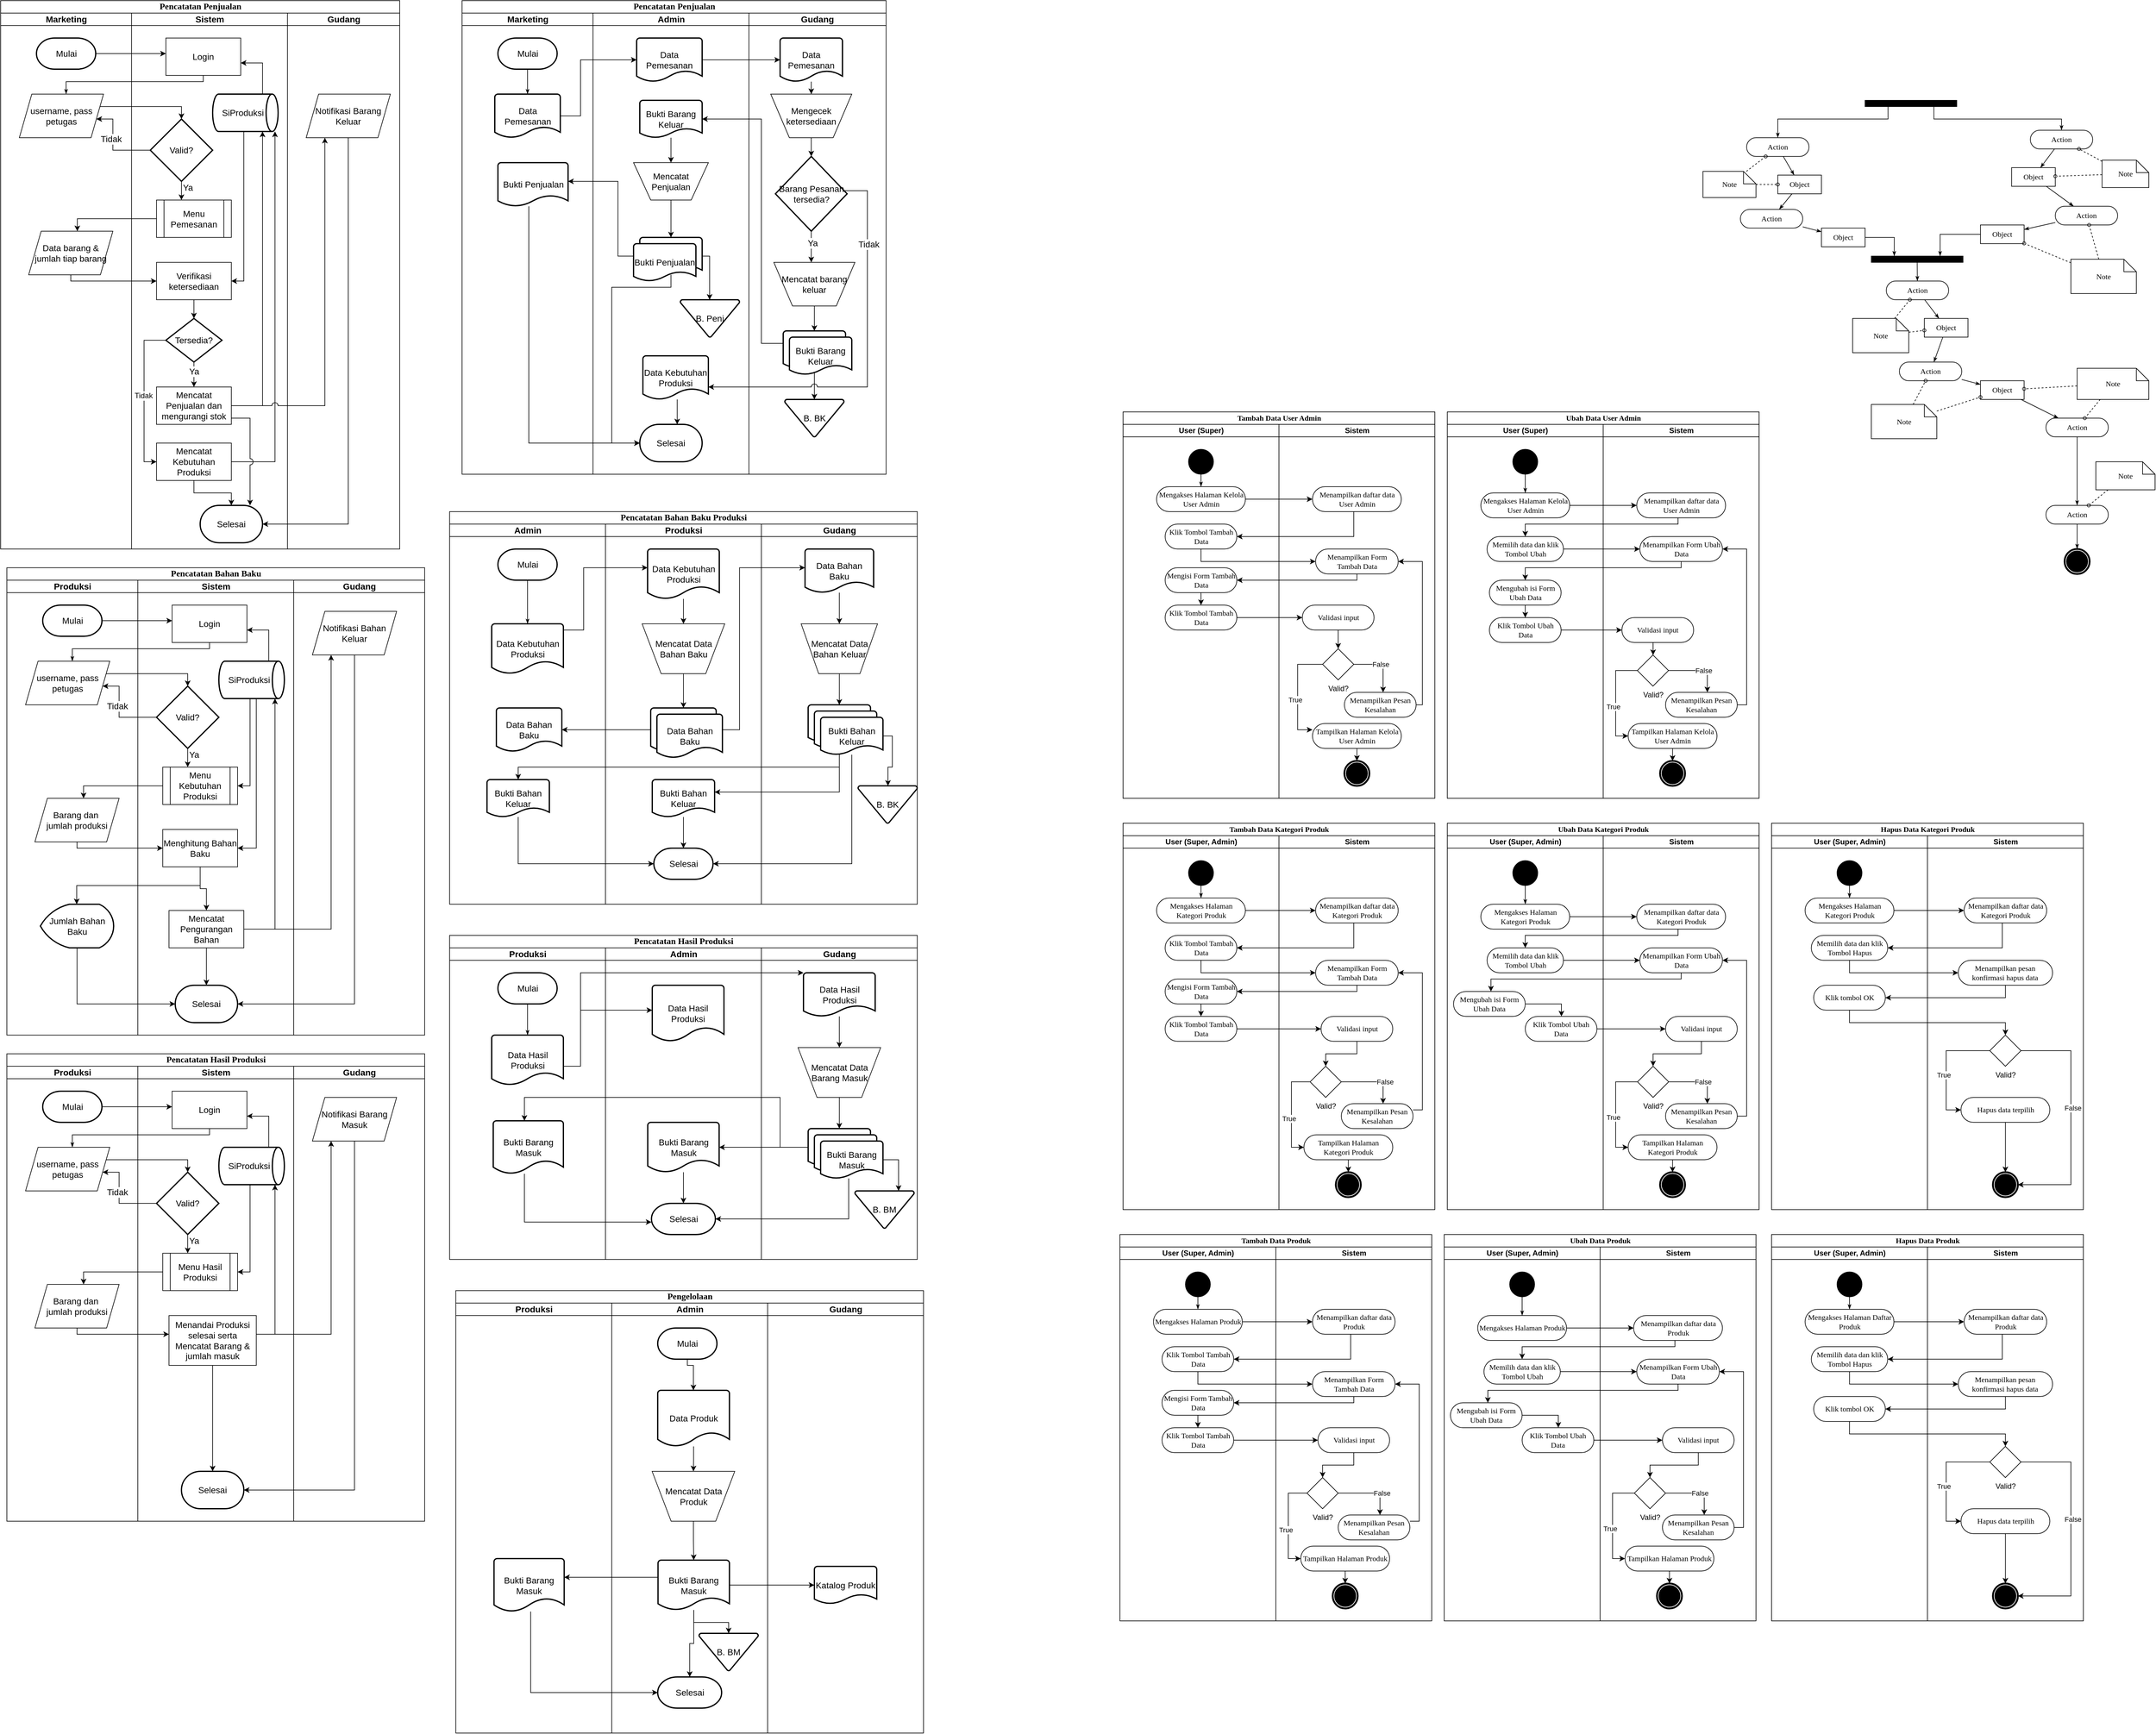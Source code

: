 <mxfile version="25.0.3">
  <diagram name="Page-1" id="0783ab3e-0a74-02c8-0abd-f7b4e66b4bec">
    <mxGraphModel dx="3854" dy="744" grid="1" gridSize="10" guides="1" tooltips="1" connect="1" arrows="1" fold="1" page="1" pageScale="1" pageWidth="850" pageHeight="1100" background="none" math="0" shadow="0">
      <root>
        <mxCell id="0" />
        <mxCell id="1" parent="0" />
        <mxCell id="1c1d494c118603dd-34" style="edgeStyle=none;rounded=0;html=1;labelBackgroundColor=none;startArrow=none;startFill=0;startSize=5;endArrow=classicThin;endFill=1;endSize=5;jettySize=auto;orthogonalLoop=1;strokeWidth=1;fontFamily=Verdana;fontSize=12" parent="1" source="1c1d494c118603dd-6" target="1c1d494c118603dd-10" edge="1">
          <mxGeometry relative="1" as="geometry" />
        </mxCell>
        <mxCell id="1c1d494c118603dd-6" value="Action" style="rounded=1;whiteSpace=wrap;html=1;shadow=0;comic=0;labelBackgroundColor=none;strokeWidth=1;fontFamily=Verdana;fontSize=12;align=center;arcSize=50;" parent="1" vertex="1">
          <mxGeometry x="1040" y="240" width="100" height="30" as="geometry" />
        </mxCell>
        <mxCell id="1c1d494c118603dd-7" value="Action" style="rounded=1;whiteSpace=wrap;html=1;shadow=0;comic=0;labelBackgroundColor=none;strokeWidth=1;fontFamily=Verdana;fontSize=12;align=center;arcSize=50;" parent="1" vertex="1">
          <mxGeometry x="1030" y="355" width="100" height="30" as="geometry" />
        </mxCell>
        <mxCell id="1c1d494c118603dd-35" style="edgeStyle=none;rounded=0;html=1;labelBackgroundColor=none;startArrow=none;startFill=0;startSize=5;endArrow=classicThin;endFill=1;endSize=5;jettySize=auto;orthogonalLoop=1;strokeWidth=1;fontFamily=Verdana;fontSize=12" parent="1" source="1c1d494c118603dd-10" target="1c1d494c118603dd-7" edge="1">
          <mxGeometry relative="1" as="geometry" />
        </mxCell>
        <mxCell id="1c1d494c118603dd-10" value="Object" style="rounded=0;whiteSpace=wrap;html=1;shadow=0;comic=0;labelBackgroundColor=none;strokeWidth=1;fontFamily=Verdana;fontSize=12;align=center;arcSize=50;" parent="1" vertex="1">
          <mxGeometry x="1090" y="300" width="70" height="30" as="geometry" />
        </mxCell>
        <mxCell id="1c1d494c118603dd-46" style="edgeStyle=none;rounded=0;html=1;labelBackgroundColor=none;startArrow=none;startFill=0;startSize=5;endArrow=oval;endFill=0;endSize=5;jettySize=auto;orthogonalLoop=1;strokeWidth=1;fontFamily=Verdana;fontSize=12;dashed=1;" parent="1" source="1c1d494c118603dd-21" target="1c1d494c118603dd-6" edge="1">
          <mxGeometry relative="1" as="geometry" />
        </mxCell>
        <mxCell id="1c1d494c118603dd-47" style="edgeStyle=none;rounded=0;html=1;dashed=1;labelBackgroundColor=none;startArrow=none;startFill=0;startSize=5;endArrow=oval;endFill=0;endSize=5;jettySize=auto;orthogonalLoop=1;strokeWidth=1;fontFamily=Verdana;fontSize=12" parent="1" source="1c1d494c118603dd-21" target="1c1d494c118603dd-10" edge="1">
          <mxGeometry relative="1" as="geometry" />
        </mxCell>
        <mxCell id="60571a20871a0731-3" value="" style="whiteSpace=wrap;html=1;rounded=0;shadow=0;comic=0;labelBackgroundColor=none;strokeWidth=1;fillColor=#000000;fontFamily=Verdana;fontSize=12;align=center;rotation=0;" parent="1" vertex="1">
          <mxGeometry x="1230" y="180" width="147" height="10" as="geometry" />
        </mxCell>
        <mxCell id="1c1d494c118603dd-40" style="edgeStyle=none;rounded=0;html=1;labelBackgroundColor=none;startArrow=none;startFill=0;startSize=5;endArrow=classicThin;endFill=1;endSize=5;jettySize=auto;orthogonalLoop=1;strokeWidth=1;fontFamily=Verdana;fontSize=12" parent="1" source="1c1d494c118603dd-11" target="1c1d494c118603dd-15" edge="1">
          <mxGeometry relative="1" as="geometry" />
        </mxCell>
        <mxCell id="1c1d494c118603dd-11" value="Action" style="rounded=1;whiteSpace=wrap;html=1;shadow=0;comic=0;labelBackgroundColor=none;strokeWidth=1;fontFamily=Verdana;fontSize=12;align=center;arcSize=50;" parent="1" vertex="1">
          <mxGeometry x="1264" y="470" width="100" height="30" as="geometry" />
        </mxCell>
        <mxCell id="1c1d494c118603dd-39" style="edgeStyle=none;rounded=0;html=1;labelBackgroundColor=none;startArrow=none;startFill=0;startSize=5;endArrow=classicThin;endFill=1;endSize=5;jettySize=auto;orthogonalLoop=1;strokeWidth=1;fontFamily=Verdana;fontSize=12" parent="1" source="1c1d494c118603dd-12" target="1c1d494c118603dd-11" edge="1">
          <mxGeometry relative="1" as="geometry" />
        </mxCell>
        <mxCell id="1c1d494c118603dd-12" value="" style="whiteSpace=wrap;html=1;rounded=0;shadow=0;comic=0;labelBackgroundColor=none;strokeWidth=1;fillColor=#000000;fontFamily=Verdana;fontSize=12;align=center;rotation=0;" parent="1" vertex="1">
          <mxGeometry x="1240" y="430" width="147" height="10" as="geometry" />
        </mxCell>
        <mxCell id="1c1d494c118603dd-32" style="edgeStyle=orthogonalEdgeStyle;rounded=0;html=1;entryX=0.25;entryY=0;labelBackgroundColor=none;startArrow=none;startFill=0;startSize=5;endArrow=classicThin;endFill=1;endSize=5;jettySize=auto;orthogonalLoop=1;strokeWidth=1;fontFamily=Verdana;fontSize=12" parent="1" source="1c1d494c118603dd-14" target="1c1d494c118603dd-12" edge="1">
          <mxGeometry relative="1" as="geometry" />
        </mxCell>
        <mxCell id="1c1d494c118603dd-14" value="Object" style="rounded=0;whiteSpace=wrap;html=1;shadow=0;comic=0;labelBackgroundColor=none;strokeWidth=1;fontFamily=Verdana;fontSize=12;align=center;arcSize=50;" parent="1" vertex="1">
          <mxGeometry x="1160" y="385" width="70" height="30" as="geometry" />
        </mxCell>
        <mxCell id="1c1d494c118603dd-41" style="edgeStyle=none;rounded=0;html=1;labelBackgroundColor=none;startArrow=none;startFill=0;startSize=5;endArrow=classicThin;endFill=1;endSize=5;jettySize=auto;orthogonalLoop=1;strokeWidth=1;fontFamily=Verdana;fontSize=12" parent="1" source="1c1d494c118603dd-15" target="1c1d494c118603dd-16" edge="1">
          <mxGeometry relative="1" as="geometry" />
        </mxCell>
        <mxCell id="1c1d494c118603dd-15" value="Object" style="rounded=0;whiteSpace=wrap;html=1;shadow=0;comic=0;labelBackgroundColor=none;strokeWidth=1;fontFamily=Verdana;fontSize=12;align=center;arcSize=50;" parent="1" vertex="1">
          <mxGeometry x="1325" y="530" width="70" height="30" as="geometry" />
        </mxCell>
        <mxCell id="1c1d494c118603dd-16" value="Action" style="rounded=1;whiteSpace=wrap;html=1;shadow=0;comic=0;labelBackgroundColor=none;strokeWidth=1;fontFamily=Verdana;fontSize=12;align=center;arcSize=50;" parent="1" vertex="1">
          <mxGeometry x="1285" y="600" width="100" height="30" as="geometry" />
        </mxCell>
        <mxCell id="1c1d494c118603dd-52" style="edgeStyle=none;rounded=0;html=1;dashed=1;labelBackgroundColor=none;startArrow=none;startFill=0;startSize=5;endArrow=oval;endFill=0;endSize=5;jettySize=auto;orthogonalLoop=1;strokeWidth=1;fontFamily=Verdana;fontSize=12" parent="1" source="1c1d494c118603dd-23" target="1c1d494c118603dd-11" edge="1">
          <mxGeometry relative="1" as="geometry" />
        </mxCell>
        <mxCell id="1c1d494c118603dd-53" style="edgeStyle=none;rounded=0;html=1;dashed=1;labelBackgroundColor=none;startArrow=none;startFill=0;startSize=5;endArrow=oval;endFill=0;endSize=5;jettySize=auto;orthogonalLoop=1;strokeWidth=1;fontFamily=Verdana;fontSize=12" parent="1" source="1c1d494c118603dd-23" target="1c1d494c118603dd-15" edge="1">
          <mxGeometry relative="1" as="geometry" />
        </mxCell>
        <mxCell id="1c1d494c118603dd-23" value="Note" style="shape=note;whiteSpace=wrap;html=1;rounded=0;shadow=0;comic=0;labelBackgroundColor=none;strokeWidth=1;fontFamily=Verdana;fontSize=12;align=center;size=20;" parent="1" vertex="1">
          <mxGeometry x="1210" y="530" width="90" height="55" as="geometry" />
        </mxCell>
        <mxCell id="1c1d494c118603dd-54" style="edgeStyle=none;rounded=0;html=1;dashed=1;labelBackgroundColor=none;startArrow=none;startFill=0;startSize=5;endArrow=oval;endFill=0;endSize=5;jettySize=auto;orthogonalLoop=1;strokeWidth=1;fontFamily=Verdana;fontSize=12" parent="1" source="1c1d494c118603dd-24" target="1c1d494c118603dd-16" edge="1">
          <mxGeometry relative="1" as="geometry" />
        </mxCell>
        <mxCell id="1c1d494c118603dd-24" value="Note" style="shape=note;whiteSpace=wrap;html=1;rounded=0;shadow=0;comic=0;labelBackgroundColor=none;strokeWidth=1;fontFamily=Verdana;fontSize=12;align=center;size=20;" parent="1" vertex="1">
          <mxGeometry x="1240" y="668" width="105" height="55" as="geometry" />
        </mxCell>
        <mxCell id="1c1d494c118603dd-33" style="rounded=0;html=1;labelBackgroundColor=none;startArrow=none;startFill=0;startSize=5;endArrow=classicThin;endFill=1;endSize=5;jettySize=auto;orthogonalLoop=1;strokeWidth=1;fontFamily=Verdana;fontSize=12" parent="1" source="1c1d494c118603dd-5" target="1c1d494c118603dd-9" edge="1">
          <mxGeometry relative="1" as="geometry" />
        </mxCell>
        <mxCell id="1c1d494c118603dd-5" value="Action" style="rounded=1;whiteSpace=wrap;html=1;shadow=0;comic=0;labelBackgroundColor=none;strokeWidth=1;fontFamily=Verdana;fontSize=12;align=center;arcSize=50;" parent="1" vertex="1">
          <mxGeometry x="1495" y="228" width="100" height="30" as="geometry" />
        </mxCell>
        <mxCell id="1c1d494c118603dd-38" style="edgeStyle=none;rounded=0;html=1;labelBackgroundColor=none;startArrow=none;startFill=0;startSize=5;endArrow=classicThin;endFill=1;endSize=5;jettySize=auto;orthogonalLoop=1;strokeWidth=1;fontFamily=Verdana;fontSize=12" parent="1" source="1c1d494c118603dd-8" target="1c1d494c118603dd-13" edge="1">
          <mxGeometry relative="1" as="geometry" />
        </mxCell>
        <mxCell id="1c1d494c118603dd-8" value="Action" style="rounded=1;whiteSpace=wrap;html=1;shadow=0;comic=0;labelBackgroundColor=none;strokeWidth=1;fontFamily=Verdana;fontSize=12;align=center;arcSize=50;" parent="1" vertex="1">
          <mxGeometry x="1535" y="350" width="100" height="30" as="geometry" />
        </mxCell>
        <mxCell id="1c1d494c118603dd-37" style="edgeStyle=none;rounded=0;html=1;labelBackgroundColor=none;startArrow=none;startFill=0;startSize=5;endArrow=classicThin;endFill=1;endSize=5;jettySize=auto;orthogonalLoop=1;strokeWidth=1;fontFamily=Verdana;fontSize=12" parent="1" source="1c1d494c118603dd-9" target="1c1d494c118603dd-8" edge="1">
          <mxGeometry relative="1" as="geometry" />
        </mxCell>
        <mxCell id="1c1d494c118603dd-9" value="Object" style="rounded=0;whiteSpace=wrap;html=1;shadow=0;comic=0;labelBackgroundColor=none;strokeWidth=1;fontFamily=Verdana;fontSize=12;align=center;arcSize=50;" parent="1" vertex="1">
          <mxGeometry x="1465" y="288" width="70" height="30" as="geometry" />
        </mxCell>
        <mxCell id="1c1d494c118603dd-13" value="Object" style="rounded=0;whiteSpace=wrap;html=1;shadow=0;comic=0;labelBackgroundColor=none;strokeWidth=1;fontFamily=Verdana;fontSize=12;align=center;arcSize=50;" parent="1" vertex="1">
          <mxGeometry x="1415" y="380" width="70" height="30" as="geometry" />
        </mxCell>
        <mxCell id="1c1d494c118603dd-43" style="edgeStyle=none;rounded=0;html=1;labelBackgroundColor=none;startArrow=none;startFill=0;startSize=5;endArrow=classicThin;endFill=1;endSize=5;jettySize=auto;orthogonalLoop=1;strokeWidth=1;fontFamily=Verdana;fontSize=12" parent="1" source="1c1d494c118603dd-17" target="1c1d494c118603dd-18" edge="1">
          <mxGeometry relative="1" as="geometry" />
        </mxCell>
        <mxCell id="1c1d494c118603dd-17" value="Object" style="rounded=0;whiteSpace=wrap;html=1;shadow=0;comic=0;labelBackgroundColor=none;strokeWidth=1;fontFamily=Verdana;fontSize=12;align=center;arcSize=50;" parent="1" vertex="1">
          <mxGeometry x="1415" y="630" width="70" height="30" as="geometry" />
        </mxCell>
        <mxCell id="1c1d494c118603dd-44" style="edgeStyle=none;rounded=0;html=1;labelBackgroundColor=none;startArrow=none;startFill=0;startSize=5;endArrow=classicThin;endFill=1;endSize=5;jettySize=auto;orthogonalLoop=1;strokeWidth=1;fontFamily=Verdana;fontSize=12" parent="1" source="1c1d494c118603dd-18" target="1c1d494c118603dd-19" edge="1">
          <mxGeometry relative="1" as="geometry" />
        </mxCell>
        <mxCell id="1c1d494c118603dd-18" value="Action" style="rounded=1;whiteSpace=wrap;html=1;shadow=0;comic=0;labelBackgroundColor=none;strokeWidth=1;fontFamily=Verdana;fontSize=12;align=center;arcSize=50;" parent="1" vertex="1">
          <mxGeometry x="1520" y="690" width="100" height="30" as="geometry" />
        </mxCell>
        <mxCell id="1c1d494c118603dd-45" style="edgeStyle=none;rounded=0;html=1;labelBackgroundColor=none;startArrow=none;startFill=0;startSize=5;endArrow=classicThin;endFill=1;endSize=5;jettySize=auto;orthogonalLoop=1;strokeWidth=1;fontFamily=Verdana;fontSize=12" parent="1" source="1c1d494c118603dd-19" target="60571a20871a0731-5" edge="1">
          <mxGeometry relative="1" as="geometry" />
        </mxCell>
        <mxCell id="1c1d494c118603dd-19" value="Action" style="rounded=1;whiteSpace=wrap;html=1;shadow=0;comic=0;labelBackgroundColor=none;strokeWidth=1;fontFamily=Verdana;fontSize=12;align=center;arcSize=50;" parent="1" vertex="1">
          <mxGeometry x="1520" y="830" width="100" height="30" as="geometry" />
        </mxCell>
        <mxCell id="60571a20871a0731-5" value="" style="shape=mxgraph.bpmn.shape;html=1;verticalLabelPosition=bottom;labelBackgroundColor=#ffffff;verticalAlign=top;perimeter=ellipsePerimeter;outline=end;symbol=terminate;rounded=0;shadow=0;comic=0;strokeWidth=1;fontFamily=Verdana;fontSize=12;align=center;" parent="1" vertex="1">
          <mxGeometry x="1550" y="900" width="40" height="40" as="geometry" />
        </mxCell>
        <mxCell id="1c1d494c118603dd-48" style="edgeStyle=none;rounded=0;html=1;dashed=1;labelBackgroundColor=none;startArrow=none;startFill=0;startSize=5;endArrow=oval;endFill=0;endSize=5;jettySize=auto;orthogonalLoop=1;strokeWidth=1;fontFamily=Verdana;fontSize=12" parent="1" source="1c1d494c118603dd-20" target="1c1d494c118603dd-5" edge="1">
          <mxGeometry relative="1" as="geometry" />
        </mxCell>
        <mxCell id="1c1d494c118603dd-49" style="edgeStyle=none;rounded=0;html=1;dashed=1;labelBackgroundColor=none;startArrow=none;startFill=0;startSize=5;endArrow=oval;endFill=0;endSize=5;jettySize=auto;orthogonalLoop=1;strokeWidth=1;fontFamily=Verdana;fontSize=12" parent="1" source="1c1d494c118603dd-20" target="1c1d494c118603dd-9" edge="1">
          <mxGeometry relative="1" as="geometry" />
        </mxCell>
        <mxCell id="1c1d494c118603dd-20" value="Note" style="shape=note;whiteSpace=wrap;html=1;rounded=0;shadow=0;comic=0;labelBackgroundColor=none;strokeWidth=1;fontFamily=Verdana;fontSize=12;align=center;size=20;" parent="1" vertex="1">
          <mxGeometry x="1610" y="276" width="75" height="44" as="geometry" />
        </mxCell>
        <mxCell id="1c1d494c118603dd-50" style="edgeStyle=none;rounded=0;html=1;dashed=1;labelBackgroundColor=none;startArrow=none;startFill=0;startSize=5;endArrow=oval;endFill=0;endSize=5;jettySize=auto;orthogonalLoop=1;strokeWidth=1;fontFamily=Verdana;fontSize=12" parent="1" source="1c1d494c118603dd-22" target="1c1d494c118603dd-8" edge="1">
          <mxGeometry relative="1" as="geometry" />
        </mxCell>
        <mxCell id="1c1d494c118603dd-51" style="edgeStyle=none;rounded=0;html=1;dashed=1;labelBackgroundColor=none;startArrow=none;startFill=0;startSize=5;endArrow=oval;endFill=0;endSize=5;jettySize=auto;orthogonalLoop=1;strokeWidth=1;fontFamily=Verdana;fontSize=12" parent="1" source="1c1d494c118603dd-22" target="1c1d494c118603dd-13" edge="1">
          <mxGeometry relative="1" as="geometry" />
        </mxCell>
        <mxCell id="1c1d494c118603dd-22" value="Note" style="shape=note;whiteSpace=wrap;html=1;rounded=0;shadow=0;comic=0;labelBackgroundColor=none;strokeWidth=1;fontFamily=Verdana;fontSize=12;align=center;size=20;" parent="1" vertex="1">
          <mxGeometry x="1560" y="435" width="105" height="55" as="geometry" />
        </mxCell>
        <mxCell id="1c1d494c118603dd-56" style="edgeStyle=none;rounded=0;html=1;dashed=1;labelBackgroundColor=none;startArrow=none;startFill=0;startSize=5;endArrow=oval;endFill=0;endSize=5;jettySize=auto;orthogonalLoop=1;strokeWidth=1;fontFamily=Verdana;fontSize=12" parent="1" source="1c1d494c118603dd-25" target="1c1d494c118603dd-18" edge="1">
          <mxGeometry relative="1" as="geometry" />
        </mxCell>
        <mxCell id="1c1d494c118603dd-57" style="edgeStyle=none;rounded=0;html=1;dashed=1;labelBackgroundColor=none;startArrow=none;startFill=0;startSize=5;endArrow=oval;endFill=0;endSize=5;jettySize=auto;orthogonalLoop=1;strokeWidth=1;fontFamily=Verdana;fontSize=12" parent="1" source="1c1d494c118603dd-25" target="1c1d494c118603dd-17" edge="1">
          <mxGeometry relative="1" as="geometry" />
        </mxCell>
        <mxCell id="1c1d494c118603dd-25" value="Note" style="shape=note;whiteSpace=wrap;html=1;rounded=0;shadow=0;comic=0;labelBackgroundColor=none;strokeWidth=1;fontFamily=Verdana;fontSize=12;align=center;size=20;" parent="1" vertex="1">
          <mxGeometry x="1570" y="610" width="115" height="50" as="geometry" />
        </mxCell>
        <mxCell id="1c1d494c118603dd-58" style="edgeStyle=none;rounded=0;html=1;dashed=1;labelBackgroundColor=none;startArrow=none;startFill=0;startSize=5;endArrow=oval;endFill=0;endSize=5;jettySize=auto;orthogonalLoop=1;strokeWidth=1;fontFamily=Verdana;fontSize=12" parent="1" source="1c1d494c118603dd-26" target="1c1d494c118603dd-19" edge="1">
          <mxGeometry relative="1" as="geometry" />
        </mxCell>
        <mxCell id="1c1d494c118603dd-29" style="edgeStyle=orthogonalEdgeStyle;rounded=0;html=1;exitX=0.75;exitY=1;labelBackgroundColor=none;startArrow=none;startFill=0;startSize=5;endArrow=classicThin;endFill=1;endSize=5;jettySize=auto;orthogonalLoop=1;strokeWidth=1;fontFamily=Verdana;fontSize=12" parent="1" source="60571a20871a0731-3" target="1c1d494c118603dd-5" edge="1">
          <mxGeometry relative="1" as="geometry">
            <Array as="points">
              <mxPoint x="1340" y="210" />
              <mxPoint x="1545" y="210" />
            </Array>
          </mxGeometry>
        </mxCell>
        <mxCell id="1c1d494c118603dd-30" style="edgeStyle=orthogonalEdgeStyle;rounded=0;html=1;exitX=0.25;exitY=1;entryX=0.5;entryY=0;labelBackgroundColor=none;startArrow=none;startFill=0;startSize=5;endArrow=classicThin;endFill=1;endSize=5;jettySize=auto;orthogonalLoop=1;strokeWidth=1;fontFamily=Verdana;fontSize=12" parent="1" source="60571a20871a0731-3" target="1c1d494c118603dd-6" edge="1">
          <mxGeometry relative="1" as="geometry">
            <Array as="points">
              <mxPoint x="1267" y="210" />
              <mxPoint x="1090" y="210" />
            </Array>
          </mxGeometry>
        </mxCell>
        <mxCell id="1c1d494c118603dd-31" style="edgeStyle=orthogonalEdgeStyle;rounded=0;html=1;entryX=0.75;entryY=0;labelBackgroundColor=none;startArrow=none;startFill=0;startSize=5;endArrow=classicThin;endFill=1;endSize=5;jettySize=auto;orthogonalLoop=1;strokeWidth=1;fontFamily=Verdana;fontSize=12" parent="1" source="1c1d494c118603dd-13" target="1c1d494c118603dd-12" edge="1">
          <mxGeometry relative="1" as="geometry" />
        </mxCell>
        <mxCell id="1c1d494c118603dd-36" style="edgeStyle=none;rounded=0;html=1;labelBackgroundColor=none;startArrow=none;startFill=0;startSize=5;endArrow=classicThin;endFill=1;endSize=5;jettySize=auto;orthogonalLoop=1;strokeWidth=1;fontFamily=Verdana;fontSize=12" parent="1" source="1c1d494c118603dd-7" target="1c1d494c118603dd-14" edge="1">
          <mxGeometry relative="1" as="geometry" />
        </mxCell>
        <mxCell id="1c1d494c118603dd-42" style="edgeStyle=none;rounded=0;html=1;labelBackgroundColor=none;startArrow=none;startFill=0;startSize=5;endArrow=classicThin;endFill=1;endSize=5;jettySize=auto;orthogonalLoop=1;strokeWidth=1;fontFamily=Verdana;fontSize=12" parent="1" source="1c1d494c118603dd-16" target="1c1d494c118603dd-17" edge="1">
          <mxGeometry relative="1" as="geometry" />
        </mxCell>
        <mxCell id="1c1d494c118603dd-55" style="edgeStyle=none;rounded=0;html=1;dashed=1;labelBackgroundColor=none;startArrow=none;startFill=0;startSize=5;endArrow=oval;endFill=0;endSize=5;jettySize=auto;orthogonalLoop=1;strokeWidth=1;fontFamily=Verdana;fontSize=12" parent="1" source="1c1d494c118603dd-24" target="1c1d494c118603dd-17" edge="1">
          <mxGeometry relative="1" as="geometry" />
        </mxCell>
        <mxCell id="1c1d494c118603dd-26" value="Note" style="shape=note;whiteSpace=wrap;html=1;rounded=0;shadow=0;comic=0;labelBackgroundColor=none;strokeWidth=1;fontFamily=Verdana;fontSize=12;align=center;size=20;" parent="1" vertex="1">
          <mxGeometry x="1600" y="760" width="95" height="45" as="geometry" />
        </mxCell>
        <mxCell id="1c1d494c118603dd-21" value="Note" style="shape=note;whiteSpace=wrap;html=1;rounded=0;shadow=0;comic=0;labelBackgroundColor=none;strokeWidth=1;fontFamily=Verdana;fontSize=12;align=center;size=20;" parent="1" vertex="1">
          <mxGeometry x="970" y="294" width="85" height="42" as="geometry" />
        </mxCell>
        <mxCell id="EVS3zEjeQcRhhYnlzs17-1" value="Ubah Data User Admin" style="swimlane;html=1;childLayout=stackLayout;startSize=20;rounded=0;shadow=0;comic=0;labelBackgroundColor=none;strokeWidth=1;fontFamily=Verdana;fontSize=12;align=center;" parent="1" vertex="1">
          <mxGeometry x="560" y="680" width="500" height="620" as="geometry">
            <mxRectangle x="40" y="20" width="70" height="30" as="alternateBounds" />
          </mxGeometry>
        </mxCell>
        <mxCell id="EVS3zEjeQcRhhYnlzs17-2" value="User (Super)" style="swimlane;html=1;startSize=20;" parent="EVS3zEjeQcRhhYnlzs17-1" vertex="1">
          <mxGeometry y="20" width="250" height="600" as="geometry" />
        </mxCell>
        <mxCell id="EVS3zEjeQcRhhYnlzs17-3" value="" style="ellipse;whiteSpace=wrap;html=1;rounded=0;shadow=0;comic=0;labelBackgroundColor=none;strokeWidth=1;fillColor=#000000;fontFamily=Verdana;fontSize=12;align=center;" parent="EVS3zEjeQcRhhYnlzs17-2" vertex="1">
          <mxGeometry x="105" y="40" width="40" height="40" as="geometry" />
        </mxCell>
        <mxCell id="EVS3zEjeQcRhhYnlzs17-4" value="Mengakses Halaman Kelola User Admin" style="rounded=1;whiteSpace=wrap;html=1;shadow=0;comic=0;labelBackgroundColor=none;strokeWidth=1;fontFamily=Verdana;fontSize=12;align=center;arcSize=50;" parent="EVS3zEjeQcRhhYnlzs17-2" vertex="1">
          <mxGeometry x="53.75" y="110" width="142.5" height="40" as="geometry" />
        </mxCell>
        <mxCell id="EVS3zEjeQcRhhYnlzs17-5" style="edgeStyle=orthogonalEdgeStyle;rounded=0;html=1;labelBackgroundColor=none;startArrow=none;startFill=0;startSize=5;endArrow=classicThin;endFill=1;endSize=5;jettySize=auto;orthogonalLoop=1;strokeWidth=1;fontFamily=Verdana;fontSize=12" parent="EVS3zEjeQcRhhYnlzs17-2" source="EVS3zEjeQcRhhYnlzs17-3" target="EVS3zEjeQcRhhYnlzs17-4" edge="1">
          <mxGeometry relative="1" as="geometry" />
        </mxCell>
        <mxCell id="EVS3zEjeQcRhhYnlzs17-7" value="Memilih data dan klik Tombol Ubah" style="rounded=1;whiteSpace=wrap;html=1;shadow=0;comic=0;labelBackgroundColor=none;strokeWidth=1;fontFamily=Verdana;fontSize=12;align=center;arcSize=50;" parent="EVS3zEjeQcRhhYnlzs17-2" vertex="1">
          <mxGeometry x="63.75" y="180" width="122.5" height="40" as="geometry" />
        </mxCell>
        <mxCell id="EVS3zEjeQcRhhYnlzs17-62" value="Mengubah isi Form Ubah Data" style="rounded=1;whiteSpace=wrap;html=1;shadow=0;comic=0;labelBackgroundColor=none;strokeWidth=1;fontFamily=Verdana;fontSize=12;align=center;arcSize=50;" parent="EVS3zEjeQcRhhYnlzs17-2" vertex="1">
          <mxGeometry x="67.5" y="250" width="115" height="40" as="geometry" />
        </mxCell>
        <mxCell id="Ftfzk--W6nuzLrWudvyC-4" value="Klik Tombol Ubah Data" style="rounded=1;whiteSpace=wrap;html=1;shadow=0;comic=0;labelBackgroundColor=none;strokeWidth=1;fontFamily=Verdana;fontSize=12;align=center;arcSize=50;" parent="EVS3zEjeQcRhhYnlzs17-2" vertex="1">
          <mxGeometry x="67.5" y="310" width="115" height="40" as="geometry" />
        </mxCell>
        <mxCell id="EVS3zEjeQcRhhYnlzs17-25" style="edgeStyle=orthogonalEdgeStyle;rounded=0;orthogonalLoop=1;jettySize=auto;html=1;" parent="EVS3zEjeQcRhhYnlzs17-2" source="EVS3zEjeQcRhhYnlzs17-62" target="Ftfzk--W6nuzLrWudvyC-4" edge="1">
          <mxGeometry relative="1" as="geometry">
            <mxPoint x="155" y="270.0" as="sourcePoint" />
            <Array as="points" />
          </mxGeometry>
        </mxCell>
        <mxCell id="EVS3zEjeQcRhhYnlzs17-9" value="Sistem" style="swimlane;html=1;startSize=20;" parent="EVS3zEjeQcRhhYnlzs17-1" vertex="1">
          <mxGeometry x="250" y="20" width="250" height="600" as="geometry" />
        </mxCell>
        <mxCell id="EVS3zEjeQcRhhYnlzs17-10" value="Menampilkan daftar data User Admin" style="rounded=1;whiteSpace=wrap;html=1;shadow=0;comic=0;labelBackgroundColor=none;strokeWidth=1;fontFamily=Verdana;fontSize=12;align=center;arcSize=50;" parent="EVS3zEjeQcRhhYnlzs17-9" vertex="1">
          <mxGeometry x="53.75" y="110" width="142.5" height="40" as="geometry" />
        </mxCell>
        <mxCell id="EVS3zEjeQcRhhYnlzs17-11" style="edgeStyle=orthogonalEdgeStyle;rounded=0;orthogonalLoop=1;jettySize=auto;html=1;" parent="EVS3zEjeQcRhhYnlzs17-9" source="EVS3zEjeQcRhhYnlzs17-12" target="EVS3zEjeQcRhhYnlzs17-17" edge="1">
          <mxGeometry relative="1" as="geometry">
            <Array as="points">
              <mxPoint x="80" y="360" />
              <mxPoint x="80" y="360" />
            </Array>
          </mxGeometry>
        </mxCell>
        <mxCell id="EVS3zEjeQcRhhYnlzs17-12" value="Validasi input" style="rounded=1;whiteSpace=wrap;html=1;shadow=0;comic=0;labelBackgroundColor=none;strokeWidth=1;fontFamily=Verdana;fontSize=12;align=center;arcSize=50;" parent="EVS3zEjeQcRhhYnlzs17-9" vertex="1">
          <mxGeometry x="30" y="310" width="115" height="40" as="geometry" />
        </mxCell>
        <mxCell id="EVS3zEjeQcRhhYnlzs17-13" style="edgeStyle=orthogonalEdgeStyle;rounded=0;orthogonalLoop=1;jettySize=auto;html=1;" parent="EVS3zEjeQcRhhYnlzs17-9" source="EVS3zEjeQcRhhYnlzs17-17" target="EVS3zEjeQcRhhYnlzs17-19" edge="1">
          <mxGeometry relative="1" as="geometry">
            <Array as="points">
              <mxPoint x="167" y="395" />
            </Array>
          </mxGeometry>
        </mxCell>
        <mxCell id="EVS3zEjeQcRhhYnlzs17-14" value="False" style="edgeLabel;html=1;align=center;verticalAlign=middle;resizable=0;points=[];" parent="EVS3zEjeQcRhhYnlzs17-13" vertex="1" connectable="0">
          <mxGeometry x="-0.06" y="2" relative="1" as="geometry">
            <mxPoint x="10" y="2" as="offset" />
          </mxGeometry>
        </mxCell>
        <mxCell id="EVS3zEjeQcRhhYnlzs17-15" style="edgeStyle=orthogonalEdgeStyle;rounded=0;orthogonalLoop=1;jettySize=auto;html=1;" parent="EVS3zEjeQcRhhYnlzs17-9" source="EVS3zEjeQcRhhYnlzs17-17" target="EVS3zEjeQcRhhYnlzs17-21" edge="1">
          <mxGeometry relative="1" as="geometry">
            <Array as="points">
              <mxPoint x="20" y="395" />
              <mxPoint x="20" y="500" />
            </Array>
          </mxGeometry>
        </mxCell>
        <mxCell id="EVS3zEjeQcRhhYnlzs17-16" value="True" style="edgeLabel;html=1;align=center;verticalAlign=middle;resizable=0;points=[];" parent="EVS3zEjeQcRhhYnlzs17-15" vertex="1" connectable="0">
          <mxGeometry x="0.151" y="-4" relative="1" as="geometry">
            <mxPoint as="offset" />
          </mxGeometry>
        </mxCell>
        <mxCell id="EVS3zEjeQcRhhYnlzs17-17" value="Valid?" style="points=[[0.25,0.25,0],[0.5,0,0],[0.75,0.25,0],[1,0.5,0],[0.75,0.75,0],[0.5,1,0],[0.25,0.75,0],[0,0.5,0]];shape=mxgraph.bpmn.gateway2;html=1;verticalLabelPosition=bottom;labelBackgroundColor=#ffffff;verticalAlign=top;align=center;perimeter=rhombusPerimeter;outlineConnect=0;outline=none;symbol=none;rotation=0;" parent="EVS3zEjeQcRhhYnlzs17-9" vertex="1">
          <mxGeometry x="54.75" y="370" width="50" height="50" as="geometry" />
        </mxCell>
        <mxCell id="EVS3zEjeQcRhhYnlzs17-18" style="edgeStyle=orthogonalEdgeStyle;rounded=0;orthogonalLoop=1;jettySize=auto;html=1;" parent="EVS3zEjeQcRhhYnlzs17-9" source="EVS3zEjeQcRhhYnlzs17-19" target="EVS3zEjeQcRhhYnlzs17-61" edge="1">
          <mxGeometry relative="1" as="geometry">
            <Array as="points">
              <mxPoint x="230" y="450" />
              <mxPoint x="230" y="200" />
            </Array>
          </mxGeometry>
        </mxCell>
        <mxCell id="EVS3zEjeQcRhhYnlzs17-19" value="Menampilkan Pesan Kesalahan" style="rounded=1;whiteSpace=wrap;html=1;shadow=0;comic=0;labelBackgroundColor=none;strokeWidth=1;fontFamily=Verdana;fontSize=12;align=center;arcSize=50;" parent="EVS3zEjeQcRhhYnlzs17-9" vertex="1">
          <mxGeometry x="100" y="430" width="115" height="40" as="geometry" />
        </mxCell>
        <mxCell id="EVS3zEjeQcRhhYnlzs17-20" style="edgeStyle=orthogonalEdgeStyle;rounded=0;orthogonalLoop=1;jettySize=auto;html=1;entryX=0.5;entryY=0;entryDx=0;entryDy=0;" parent="EVS3zEjeQcRhhYnlzs17-9" source="EVS3zEjeQcRhhYnlzs17-21" target="EVS3zEjeQcRhhYnlzs17-22" edge="1">
          <mxGeometry relative="1" as="geometry" />
        </mxCell>
        <mxCell id="EVS3zEjeQcRhhYnlzs17-21" value="Tampilkan Halaman Kelola User Admin" style="rounded=1;whiteSpace=wrap;html=1;shadow=0;comic=0;labelBackgroundColor=none;strokeWidth=1;fontFamily=Verdana;fontSize=12;align=center;arcSize=50;" parent="EVS3zEjeQcRhhYnlzs17-9" vertex="1">
          <mxGeometry x="40" y="480" width="142.5" height="40" as="geometry" />
        </mxCell>
        <mxCell id="EVS3zEjeQcRhhYnlzs17-22" value="" style="shape=mxgraph.bpmn.shape;html=1;verticalLabelPosition=bottom;labelBackgroundColor=#ffffff;verticalAlign=top;perimeter=ellipsePerimeter;outline=end;symbol=terminate;rounded=0;shadow=0;comic=0;strokeWidth=1;fontFamily=Verdana;fontSize=12;align=center;" parent="EVS3zEjeQcRhhYnlzs17-9" vertex="1">
          <mxGeometry x="91.25" y="540" width="40" height="40" as="geometry" />
        </mxCell>
        <mxCell id="EVS3zEjeQcRhhYnlzs17-61" value="Menampilkan Form Ubah Data" style="rounded=1;whiteSpace=wrap;html=1;shadow=0;comic=0;labelBackgroundColor=none;strokeWidth=1;fontFamily=Verdana;fontSize=12;align=center;arcSize=50;" parent="EVS3zEjeQcRhhYnlzs17-9" vertex="1">
          <mxGeometry x="58.75" y="180" width="132.5" height="40" as="geometry" />
        </mxCell>
        <mxCell id="EVS3zEjeQcRhhYnlzs17-23" style="edgeStyle=orthogonalEdgeStyle;rounded=0;orthogonalLoop=1;jettySize=auto;html=1;" parent="EVS3zEjeQcRhhYnlzs17-1" source="EVS3zEjeQcRhhYnlzs17-4" target="EVS3zEjeQcRhhYnlzs17-10" edge="1">
          <mxGeometry relative="1" as="geometry">
            <mxPoint x="325" y="140" as="targetPoint" />
          </mxGeometry>
        </mxCell>
        <mxCell id="EVS3zEjeQcRhhYnlzs17-24" style="edgeStyle=orthogonalEdgeStyle;rounded=0;orthogonalLoop=1;jettySize=auto;html=1;" parent="EVS3zEjeQcRhhYnlzs17-1" source="EVS3zEjeQcRhhYnlzs17-10" target="EVS3zEjeQcRhhYnlzs17-7" edge="1">
          <mxGeometry relative="1" as="geometry">
            <mxPoint x="370.059" y="155" as="sourcePoint" />
            <Array as="points">
              <mxPoint x="370" y="180" />
              <mxPoint x="125" y="180" />
            </Array>
          </mxGeometry>
        </mxCell>
        <mxCell id="EVS3zEjeQcRhhYnlzs17-6" style="edgeStyle=orthogonalEdgeStyle;rounded=0;orthogonalLoop=1;jettySize=auto;html=1;" parent="EVS3zEjeQcRhhYnlzs17-1" source="EVS3zEjeQcRhhYnlzs17-7" target="EVS3zEjeQcRhhYnlzs17-61" edge="1">
          <mxGeometry relative="1" as="geometry">
            <mxPoint x="97.471" y="270.0" as="targetPoint" />
          </mxGeometry>
        </mxCell>
        <mxCell id="EVS3zEjeQcRhhYnlzs17-63" style="edgeStyle=orthogonalEdgeStyle;rounded=0;orthogonalLoop=1;jettySize=auto;html=1;" parent="EVS3zEjeQcRhhYnlzs17-1" source="EVS3zEjeQcRhhYnlzs17-61" target="EVS3zEjeQcRhhYnlzs17-62" edge="1">
          <mxGeometry relative="1" as="geometry">
            <Array as="points">
              <mxPoint x="375" y="250" />
              <mxPoint x="125" y="250" />
            </Array>
          </mxGeometry>
        </mxCell>
        <mxCell id="Ftfzk--W6nuzLrWudvyC-5" style="edgeStyle=orthogonalEdgeStyle;rounded=0;orthogonalLoop=1;jettySize=auto;html=1;" parent="EVS3zEjeQcRhhYnlzs17-1" source="Ftfzk--W6nuzLrWudvyC-4" target="EVS3zEjeQcRhhYnlzs17-12" edge="1">
          <mxGeometry relative="1" as="geometry" />
        </mxCell>
        <mxCell id="EVS3zEjeQcRhhYnlzs17-26" value="Tambah Data User Admin" style="swimlane;html=1;childLayout=stackLayout;startSize=20;rounded=0;shadow=0;comic=0;labelBackgroundColor=none;strokeWidth=1;fontFamily=Verdana;fontSize=12;align=center;" parent="1" vertex="1">
          <mxGeometry x="40" y="680" width="500" height="620" as="geometry">
            <mxRectangle x="40" y="20" width="70" height="30" as="alternateBounds" />
          </mxGeometry>
        </mxCell>
        <mxCell id="EVS3zEjeQcRhhYnlzs17-27" value="User (Super)" style="swimlane;html=1;startSize=20;" parent="EVS3zEjeQcRhhYnlzs17-26" vertex="1">
          <mxGeometry y="20" width="250" height="600" as="geometry" />
        </mxCell>
        <mxCell id="EVS3zEjeQcRhhYnlzs17-28" value="" style="ellipse;whiteSpace=wrap;html=1;rounded=0;shadow=0;comic=0;labelBackgroundColor=none;strokeWidth=1;fillColor=#000000;fontFamily=Verdana;fontSize=12;align=center;" parent="EVS3zEjeQcRhhYnlzs17-27" vertex="1">
          <mxGeometry x="105" y="40" width="40" height="40" as="geometry" />
        </mxCell>
        <mxCell id="EVS3zEjeQcRhhYnlzs17-29" value="Mengakses Halaman Kelola User Admin" style="rounded=1;whiteSpace=wrap;html=1;shadow=0;comic=0;labelBackgroundColor=none;strokeWidth=1;fontFamily=Verdana;fontSize=12;align=center;arcSize=50;" parent="EVS3zEjeQcRhhYnlzs17-27" vertex="1">
          <mxGeometry x="53.75" y="100" width="142.5" height="40" as="geometry" />
        </mxCell>
        <mxCell id="EVS3zEjeQcRhhYnlzs17-30" style="edgeStyle=orthogonalEdgeStyle;rounded=0;html=1;labelBackgroundColor=none;startArrow=none;startFill=0;startSize=5;endArrow=classicThin;endFill=1;endSize=5;jettySize=auto;orthogonalLoop=1;strokeWidth=1;fontFamily=Verdana;fontSize=12" parent="EVS3zEjeQcRhhYnlzs17-27" source="EVS3zEjeQcRhhYnlzs17-28" target="EVS3zEjeQcRhhYnlzs17-29" edge="1">
          <mxGeometry relative="1" as="geometry" />
        </mxCell>
        <mxCell id="EVS3zEjeQcRhhYnlzs17-32" value="Klik Tombol Tambah Data" style="rounded=1;whiteSpace=wrap;html=1;shadow=0;comic=0;labelBackgroundColor=none;strokeWidth=1;fontFamily=Verdana;fontSize=12;align=center;arcSize=50;" parent="EVS3zEjeQcRhhYnlzs17-27" vertex="1">
          <mxGeometry x="67.5" y="160" width="115" height="40" as="geometry" />
        </mxCell>
        <mxCell id="EVS3zEjeQcRhhYnlzs17-52" value="Mengisi Form Tambah Data" style="rounded=1;whiteSpace=wrap;html=1;shadow=0;comic=0;labelBackgroundColor=none;strokeWidth=1;fontFamily=Verdana;fontSize=12;align=center;arcSize=50;" parent="EVS3zEjeQcRhhYnlzs17-27" vertex="1">
          <mxGeometry x="67.5" y="230" width="115" height="40" as="geometry" />
        </mxCell>
        <mxCell id="Ftfzk--W6nuzLrWudvyC-1" value="Klik Tombol Tambah Data" style="rounded=1;whiteSpace=wrap;html=1;shadow=0;comic=0;labelBackgroundColor=none;strokeWidth=1;fontFamily=Verdana;fontSize=12;align=center;arcSize=50;" parent="EVS3zEjeQcRhhYnlzs17-27" vertex="1">
          <mxGeometry x="67.5" y="290" width="115" height="40" as="geometry" />
        </mxCell>
        <mxCell id="EVS3zEjeQcRhhYnlzs17-55" style="edgeStyle=orthogonalEdgeStyle;rounded=0;orthogonalLoop=1;jettySize=auto;html=1;" parent="EVS3zEjeQcRhhYnlzs17-27" source="EVS3zEjeQcRhhYnlzs17-52" target="Ftfzk--W6nuzLrWudvyC-1" edge="1">
          <mxGeometry relative="1" as="geometry">
            <Array as="points" />
          </mxGeometry>
        </mxCell>
        <mxCell id="EVS3zEjeQcRhhYnlzs17-34" value="Sistem" style="swimlane;html=1;startSize=20;" parent="EVS3zEjeQcRhhYnlzs17-26" vertex="1">
          <mxGeometry x="250" y="20" width="250" height="600" as="geometry" />
        </mxCell>
        <mxCell id="EVS3zEjeQcRhhYnlzs17-35" value="Menampilkan daftar data User Admin" style="rounded=1;whiteSpace=wrap;html=1;shadow=0;comic=0;labelBackgroundColor=none;strokeWidth=1;fontFamily=Verdana;fontSize=12;align=center;arcSize=50;" parent="EVS3zEjeQcRhhYnlzs17-34" vertex="1">
          <mxGeometry x="53.75" y="100" width="142.5" height="40" as="geometry" />
        </mxCell>
        <mxCell id="EVS3zEjeQcRhhYnlzs17-37" value="Menampilkan Form Tambah Data" style="rounded=1;whiteSpace=wrap;html=1;shadow=0;comic=0;labelBackgroundColor=none;strokeWidth=1;fontFamily=Verdana;fontSize=12;align=center;arcSize=50;" parent="EVS3zEjeQcRhhYnlzs17-34" vertex="1">
          <mxGeometry x="58.75" y="200" width="132.5" height="40" as="geometry" />
        </mxCell>
        <mxCell id="EVS3zEjeQcRhhYnlzs17-38" style="edgeStyle=orthogonalEdgeStyle;rounded=0;orthogonalLoop=1;jettySize=auto;html=1;" parent="EVS3zEjeQcRhhYnlzs17-34" source="EVS3zEjeQcRhhYnlzs17-42" target="EVS3zEjeQcRhhYnlzs17-44" edge="1">
          <mxGeometry relative="1" as="geometry">
            <Array as="points">
              <mxPoint x="167" y="385" />
            </Array>
          </mxGeometry>
        </mxCell>
        <mxCell id="EVS3zEjeQcRhhYnlzs17-39" value="False" style="edgeLabel;html=1;align=center;verticalAlign=middle;resizable=0;points=[];" parent="EVS3zEjeQcRhhYnlzs17-38" vertex="1" connectable="0">
          <mxGeometry x="-0.06" y="2" relative="1" as="geometry">
            <mxPoint y="2" as="offset" />
          </mxGeometry>
        </mxCell>
        <mxCell id="EVS3zEjeQcRhhYnlzs17-40" style="edgeStyle=orthogonalEdgeStyle;rounded=0;orthogonalLoop=1;jettySize=auto;html=1;" parent="EVS3zEjeQcRhhYnlzs17-34" source="EVS3zEjeQcRhhYnlzs17-42" target="EVS3zEjeQcRhhYnlzs17-46" edge="1">
          <mxGeometry relative="1" as="geometry">
            <Array as="points">
              <mxPoint x="30" y="385" />
              <mxPoint x="30" y="490" />
            </Array>
          </mxGeometry>
        </mxCell>
        <mxCell id="EVS3zEjeQcRhhYnlzs17-41" value="True" style="edgeLabel;html=1;align=center;verticalAlign=middle;resizable=0;points=[];" parent="EVS3zEjeQcRhhYnlzs17-40" vertex="1" connectable="0">
          <mxGeometry x="0.151" y="-4" relative="1" as="geometry">
            <mxPoint as="offset" />
          </mxGeometry>
        </mxCell>
        <mxCell id="EVS3zEjeQcRhhYnlzs17-42" value="Valid?" style="points=[[0.25,0.25,0],[0.5,0,0],[0.75,0.25,0],[1,0.5,0],[0.75,0.75,0],[0.5,1,0],[0.25,0.75,0],[0,0.5,0]];shape=mxgraph.bpmn.gateway2;html=1;verticalLabelPosition=bottom;labelBackgroundColor=#ffffff;verticalAlign=top;align=center;perimeter=rhombusPerimeter;outlineConnect=0;outline=none;symbol=none;rotation=0;" parent="EVS3zEjeQcRhhYnlzs17-34" vertex="1">
          <mxGeometry x="70.0" y="360" width="50" height="50" as="geometry" />
        </mxCell>
        <mxCell id="EVS3zEjeQcRhhYnlzs17-43" style="edgeStyle=orthogonalEdgeStyle;rounded=0;orthogonalLoop=1;jettySize=auto;html=1;" parent="EVS3zEjeQcRhhYnlzs17-34" source="EVS3zEjeQcRhhYnlzs17-44" target="EVS3zEjeQcRhhYnlzs17-37" edge="1">
          <mxGeometry relative="1" as="geometry">
            <Array as="points">
              <mxPoint x="230" y="450" />
              <mxPoint x="230" y="220" />
            </Array>
          </mxGeometry>
        </mxCell>
        <mxCell id="EVS3zEjeQcRhhYnlzs17-44" value="Menampilkan Pesan Kesalahan" style="rounded=1;whiteSpace=wrap;html=1;shadow=0;comic=0;labelBackgroundColor=none;strokeWidth=1;fontFamily=Verdana;fontSize=12;align=center;arcSize=50;" parent="EVS3zEjeQcRhhYnlzs17-34" vertex="1">
          <mxGeometry x="105" y="430" width="115" height="40" as="geometry" />
        </mxCell>
        <mxCell id="EVS3zEjeQcRhhYnlzs17-45" style="edgeStyle=orthogonalEdgeStyle;rounded=0;orthogonalLoop=1;jettySize=auto;html=1;entryX=0.5;entryY=0;entryDx=0;entryDy=0;" parent="EVS3zEjeQcRhhYnlzs17-34" source="EVS3zEjeQcRhhYnlzs17-46" target="EVS3zEjeQcRhhYnlzs17-47" edge="1">
          <mxGeometry relative="1" as="geometry" />
        </mxCell>
        <mxCell id="EVS3zEjeQcRhhYnlzs17-46" value="Tampilkan Halaman Kelola User Admin" style="rounded=1;whiteSpace=wrap;html=1;shadow=0;comic=0;labelBackgroundColor=none;strokeWidth=1;fontFamily=Verdana;fontSize=12;align=center;arcSize=50;" parent="EVS3zEjeQcRhhYnlzs17-34" vertex="1">
          <mxGeometry x="53.75" y="480" width="142.5" height="40" as="geometry" />
        </mxCell>
        <mxCell id="EVS3zEjeQcRhhYnlzs17-47" value="" style="shape=mxgraph.bpmn.shape;html=1;verticalLabelPosition=bottom;labelBackgroundColor=#ffffff;verticalAlign=top;perimeter=ellipsePerimeter;outline=end;symbol=terminate;rounded=0;shadow=0;comic=0;strokeWidth=1;fontFamily=Verdana;fontSize=12;align=center;" parent="EVS3zEjeQcRhhYnlzs17-34" vertex="1">
          <mxGeometry x="105" y="540" width="40" height="40" as="geometry" />
        </mxCell>
        <mxCell id="EVS3zEjeQcRhhYnlzs17-56" style="edgeStyle=orthogonalEdgeStyle;rounded=0;orthogonalLoop=1;jettySize=auto;html=1;" parent="EVS3zEjeQcRhhYnlzs17-34" source="EVS3zEjeQcRhhYnlzs17-53" target="EVS3zEjeQcRhhYnlzs17-42" edge="1">
          <mxGeometry relative="1" as="geometry" />
        </mxCell>
        <mxCell id="EVS3zEjeQcRhhYnlzs17-53" value="Validasi input" style="rounded=1;whiteSpace=wrap;html=1;shadow=0;comic=0;labelBackgroundColor=none;strokeWidth=1;fontFamily=Verdana;fontSize=12;align=center;arcSize=50;" parent="EVS3zEjeQcRhhYnlzs17-34" vertex="1">
          <mxGeometry x="37.5" y="290" width="115" height="40" as="geometry" />
        </mxCell>
        <mxCell id="EVS3zEjeQcRhhYnlzs17-48" style="edgeStyle=orthogonalEdgeStyle;rounded=0;orthogonalLoop=1;jettySize=auto;html=1;" parent="EVS3zEjeQcRhhYnlzs17-26" source="EVS3zEjeQcRhhYnlzs17-29" target="EVS3zEjeQcRhhYnlzs17-35" edge="1">
          <mxGeometry relative="1" as="geometry">
            <mxPoint x="325" y="140" as="targetPoint" />
          </mxGeometry>
        </mxCell>
        <mxCell id="EVS3zEjeQcRhhYnlzs17-49" style="edgeStyle=orthogonalEdgeStyle;rounded=0;orthogonalLoop=1;jettySize=auto;html=1;" parent="EVS3zEjeQcRhhYnlzs17-26" source="EVS3zEjeQcRhhYnlzs17-35" target="EVS3zEjeQcRhhYnlzs17-32" edge="1">
          <mxGeometry relative="1" as="geometry">
            <mxPoint x="370.059" y="155" as="sourcePoint" />
            <Array as="points">
              <mxPoint x="370" y="200" />
            </Array>
          </mxGeometry>
        </mxCell>
        <mxCell id="EVS3zEjeQcRhhYnlzs17-51" style="edgeStyle=orthogonalEdgeStyle;rounded=0;orthogonalLoop=1;jettySize=auto;html=1;" parent="EVS3zEjeQcRhhYnlzs17-26" source="EVS3zEjeQcRhhYnlzs17-32" target="EVS3zEjeQcRhhYnlzs17-37" edge="1">
          <mxGeometry relative="1" as="geometry">
            <Array as="points">
              <mxPoint x="125" y="240" />
            </Array>
          </mxGeometry>
        </mxCell>
        <mxCell id="EVS3zEjeQcRhhYnlzs17-36" style="edgeStyle=orthogonalEdgeStyle;rounded=0;orthogonalLoop=1;jettySize=auto;html=1;" parent="EVS3zEjeQcRhhYnlzs17-26" source="EVS3zEjeQcRhhYnlzs17-37" target="EVS3zEjeQcRhhYnlzs17-52" edge="1">
          <mxGeometry relative="1" as="geometry">
            <Array as="points">
              <mxPoint x="375" y="270" />
            </Array>
          </mxGeometry>
        </mxCell>
        <mxCell id="Ftfzk--W6nuzLrWudvyC-2" style="edgeStyle=orthogonalEdgeStyle;rounded=0;orthogonalLoop=1;jettySize=auto;html=1;" parent="EVS3zEjeQcRhhYnlzs17-26" source="Ftfzk--W6nuzLrWudvyC-1" target="EVS3zEjeQcRhhYnlzs17-53" edge="1">
          <mxGeometry relative="1" as="geometry" />
        </mxCell>
        <mxCell id="AIw0YnytM_WcK_We3Al_-55" value="Ubah Data Kategori Produk" style="swimlane;html=1;childLayout=stackLayout;startSize=20;rounded=0;shadow=0;comic=0;labelBackgroundColor=none;strokeWidth=1;fontFamily=Verdana;fontSize=12;align=center;" parent="1" vertex="1">
          <mxGeometry x="560" y="1340" width="500" height="620" as="geometry">
            <mxRectangle x="40" y="20" width="70" height="30" as="alternateBounds" />
          </mxGeometry>
        </mxCell>
        <mxCell id="AIw0YnytM_WcK_We3Al_-56" value="User (Super, Admin)" style="swimlane;html=1;startSize=20;" parent="AIw0YnytM_WcK_We3Al_-55" vertex="1">
          <mxGeometry y="20" width="250" height="600" as="geometry" />
        </mxCell>
        <mxCell id="AIw0YnytM_WcK_We3Al_-57" value="" style="ellipse;whiteSpace=wrap;html=1;rounded=0;shadow=0;comic=0;labelBackgroundColor=none;strokeWidth=1;fillColor=#000000;fontFamily=Verdana;fontSize=12;align=center;" parent="AIw0YnytM_WcK_We3Al_-56" vertex="1">
          <mxGeometry x="105" y="40" width="40" height="40" as="geometry" />
        </mxCell>
        <mxCell id="AIw0YnytM_WcK_We3Al_-58" value="Mengakses Halaman Kategori Produk" style="rounded=1;whiteSpace=wrap;html=1;shadow=0;comic=0;labelBackgroundColor=none;strokeWidth=1;fontFamily=Verdana;fontSize=12;align=center;arcSize=50;" parent="AIw0YnytM_WcK_We3Al_-56" vertex="1">
          <mxGeometry x="53.75" y="110" width="142.5" height="40" as="geometry" />
        </mxCell>
        <mxCell id="AIw0YnytM_WcK_We3Al_-59" style="edgeStyle=orthogonalEdgeStyle;rounded=0;html=1;labelBackgroundColor=none;startArrow=none;startFill=0;startSize=5;endArrow=classicThin;endFill=1;endSize=5;jettySize=auto;orthogonalLoop=1;strokeWidth=1;fontFamily=Verdana;fontSize=12" parent="AIw0YnytM_WcK_We3Al_-56" source="AIw0YnytM_WcK_We3Al_-57" target="AIw0YnytM_WcK_We3Al_-58" edge="1">
          <mxGeometry relative="1" as="geometry" />
        </mxCell>
        <mxCell id="AIw0YnytM_WcK_We3Al_-60" value="Memilih data dan klik Tombol Ubah" style="rounded=1;whiteSpace=wrap;html=1;shadow=0;comic=0;labelBackgroundColor=none;strokeWidth=1;fontFamily=Verdana;fontSize=12;align=center;arcSize=50;" parent="AIw0YnytM_WcK_We3Al_-56" vertex="1">
          <mxGeometry x="63.75" y="180" width="122.5" height="40" as="geometry" />
        </mxCell>
        <mxCell id="AIw0YnytM_WcK_We3Al_-61" value="Mengubah isi Form Ubah Data" style="rounded=1;whiteSpace=wrap;html=1;shadow=0;comic=0;labelBackgroundColor=none;strokeWidth=1;fontFamily=Verdana;fontSize=12;align=center;arcSize=50;" parent="AIw0YnytM_WcK_We3Al_-56" vertex="1">
          <mxGeometry x="10" y="250" width="115" height="40" as="geometry" />
        </mxCell>
        <mxCell id="Ftfzk--W6nuzLrWudvyC-6" value="Klik Tombol Ubah Data" style="rounded=1;whiteSpace=wrap;html=1;shadow=0;comic=0;labelBackgroundColor=none;strokeWidth=1;fontFamily=Verdana;fontSize=12;align=center;arcSize=50;" parent="AIw0YnytM_WcK_We3Al_-56" vertex="1">
          <mxGeometry x="125" y="290" width="115" height="40" as="geometry" />
        </mxCell>
        <mxCell id="AIw0YnytM_WcK_We3Al_-79" style="edgeStyle=orthogonalEdgeStyle;rounded=0;orthogonalLoop=1;jettySize=auto;html=1;" parent="AIw0YnytM_WcK_We3Al_-56" source="AIw0YnytM_WcK_We3Al_-61" target="Ftfzk--W6nuzLrWudvyC-6" edge="1">
          <mxGeometry relative="1" as="geometry">
            <mxPoint x="155" y="270.0" as="sourcePoint" />
            <Array as="points">
              <mxPoint x="183" y="270" />
            </Array>
          </mxGeometry>
        </mxCell>
        <mxCell id="AIw0YnytM_WcK_We3Al_-62" value="Sistem" style="swimlane;html=1;startSize=20;" parent="AIw0YnytM_WcK_We3Al_-55" vertex="1">
          <mxGeometry x="250" y="20" width="250" height="600" as="geometry" />
        </mxCell>
        <mxCell id="AIw0YnytM_WcK_We3Al_-63" value="Menampilkan daftar data Kategori Produk" style="rounded=1;whiteSpace=wrap;html=1;shadow=0;comic=0;labelBackgroundColor=none;strokeWidth=1;fontFamily=Verdana;fontSize=12;align=center;arcSize=50;" parent="AIw0YnytM_WcK_We3Al_-62" vertex="1">
          <mxGeometry x="53.75" y="110" width="142.5" height="40" as="geometry" />
        </mxCell>
        <mxCell id="AIw0YnytM_WcK_We3Al_-64" style="edgeStyle=orthogonalEdgeStyle;rounded=0;orthogonalLoop=1;jettySize=auto;html=1;" parent="AIw0YnytM_WcK_We3Al_-62" source="AIw0YnytM_WcK_We3Al_-65" target="AIw0YnytM_WcK_We3Al_-70" edge="1">
          <mxGeometry relative="1" as="geometry" />
        </mxCell>
        <mxCell id="AIw0YnytM_WcK_We3Al_-65" value="Validasi input" style="rounded=1;whiteSpace=wrap;html=1;shadow=0;comic=0;labelBackgroundColor=none;strokeWidth=1;fontFamily=Verdana;fontSize=12;align=center;arcSize=50;" parent="AIw0YnytM_WcK_We3Al_-62" vertex="1">
          <mxGeometry x="100" y="290" width="115" height="40" as="geometry" />
        </mxCell>
        <mxCell id="AIw0YnytM_WcK_We3Al_-66" style="edgeStyle=orthogonalEdgeStyle;rounded=0;orthogonalLoop=1;jettySize=auto;html=1;" parent="AIw0YnytM_WcK_We3Al_-62" source="AIw0YnytM_WcK_We3Al_-70" target="AIw0YnytM_WcK_We3Al_-72" edge="1">
          <mxGeometry relative="1" as="geometry">
            <Array as="points">
              <mxPoint x="167" y="395" />
            </Array>
          </mxGeometry>
        </mxCell>
        <mxCell id="AIw0YnytM_WcK_We3Al_-67" value="False" style="edgeLabel;html=1;align=center;verticalAlign=middle;resizable=0;points=[];" parent="AIw0YnytM_WcK_We3Al_-66" vertex="1" connectable="0">
          <mxGeometry x="-0.06" y="2" relative="1" as="geometry">
            <mxPoint x="9" y="2" as="offset" />
          </mxGeometry>
        </mxCell>
        <mxCell id="AIw0YnytM_WcK_We3Al_-68" style="edgeStyle=orthogonalEdgeStyle;rounded=0;orthogonalLoop=1;jettySize=auto;html=1;" parent="AIw0YnytM_WcK_We3Al_-62" source="AIw0YnytM_WcK_We3Al_-70" target="AIw0YnytM_WcK_We3Al_-74" edge="1">
          <mxGeometry relative="1" as="geometry">
            <Array as="points">
              <mxPoint x="20" y="395" />
              <mxPoint x="20" y="500" />
            </Array>
          </mxGeometry>
        </mxCell>
        <mxCell id="AIw0YnytM_WcK_We3Al_-69" value="True" style="edgeLabel;html=1;align=center;verticalAlign=middle;resizable=0;points=[];" parent="AIw0YnytM_WcK_We3Al_-68" vertex="1" connectable="0">
          <mxGeometry x="0.151" y="-4" relative="1" as="geometry">
            <mxPoint as="offset" />
          </mxGeometry>
        </mxCell>
        <mxCell id="AIw0YnytM_WcK_We3Al_-70" value="Valid?" style="points=[[0.25,0.25,0],[0.5,0,0],[0.75,0.25,0],[1,0.5,0],[0.75,0.75,0],[0.5,1,0],[0.25,0.75,0],[0,0.5,0]];shape=mxgraph.bpmn.gateway2;html=1;verticalLabelPosition=bottom;labelBackgroundColor=#ffffff;verticalAlign=top;align=center;perimeter=rhombusPerimeter;outlineConnect=0;outline=none;symbol=none;rotation=0;" parent="AIw0YnytM_WcK_We3Al_-62" vertex="1">
          <mxGeometry x="55.0" y="370" width="50" height="50" as="geometry" />
        </mxCell>
        <mxCell id="AIw0YnytM_WcK_We3Al_-71" style="edgeStyle=orthogonalEdgeStyle;rounded=0;orthogonalLoop=1;jettySize=auto;html=1;" parent="AIw0YnytM_WcK_We3Al_-62" source="AIw0YnytM_WcK_We3Al_-72" target="AIw0YnytM_WcK_We3Al_-76" edge="1">
          <mxGeometry relative="1" as="geometry">
            <Array as="points">
              <mxPoint x="230" y="450" />
              <mxPoint x="230" y="200" />
            </Array>
          </mxGeometry>
        </mxCell>
        <mxCell id="AIw0YnytM_WcK_We3Al_-72" value="Menampilkan Pesan Kesalahan" style="rounded=1;whiteSpace=wrap;html=1;shadow=0;comic=0;labelBackgroundColor=none;strokeWidth=1;fontFamily=Verdana;fontSize=12;align=center;arcSize=50;" parent="AIw0YnytM_WcK_We3Al_-62" vertex="1">
          <mxGeometry x="100" y="430" width="115" height="40" as="geometry" />
        </mxCell>
        <mxCell id="AIw0YnytM_WcK_We3Al_-73" style="edgeStyle=orthogonalEdgeStyle;rounded=0;orthogonalLoop=1;jettySize=auto;html=1;entryX=0.5;entryY=0;entryDx=0;entryDy=0;" parent="AIw0YnytM_WcK_We3Al_-62" source="AIw0YnytM_WcK_We3Al_-74" target="AIw0YnytM_WcK_We3Al_-75" edge="1">
          <mxGeometry relative="1" as="geometry" />
        </mxCell>
        <mxCell id="AIw0YnytM_WcK_We3Al_-74" value="Tampilkan Halaman Kategori Produk" style="rounded=1;whiteSpace=wrap;html=1;shadow=0;comic=0;labelBackgroundColor=none;strokeWidth=1;fontFamily=Verdana;fontSize=12;align=center;arcSize=50;" parent="AIw0YnytM_WcK_We3Al_-62" vertex="1">
          <mxGeometry x="40" y="480" width="142.5" height="40" as="geometry" />
        </mxCell>
        <mxCell id="AIw0YnytM_WcK_We3Al_-75" value="" style="shape=mxgraph.bpmn.shape;html=1;verticalLabelPosition=bottom;labelBackgroundColor=#ffffff;verticalAlign=top;perimeter=ellipsePerimeter;outline=end;symbol=terminate;rounded=0;shadow=0;comic=0;strokeWidth=1;fontFamily=Verdana;fontSize=12;align=center;" parent="AIw0YnytM_WcK_We3Al_-62" vertex="1">
          <mxGeometry x="91.25" y="540" width="40" height="40" as="geometry" />
        </mxCell>
        <mxCell id="AIw0YnytM_WcK_We3Al_-76" value="Menampilkan Form Ubah Data" style="rounded=1;whiteSpace=wrap;html=1;shadow=0;comic=0;labelBackgroundColor=none;strokeWidth=1;fontFamily=Verdana;fontSize=12;align=center;arcSize=50;" parent="AIw0YnytM_WcK_We3Al_-62" vertex="1">
          <mxGeometry x="58.75" y="180" width="132.5" height="40" as="geometry" />
        </mxCell>
        <mxCell id="AIw0YnytM_WcK_We3Al_-77" style="edgeStyle=orthogonalEdgeStyle;rounded=0;orthogonalLoop=1;jettySize=auto;html=1;" parent="AIw0YnytM_WcK_We3Al_-55" source="AIw0YnytM_WcK_We3Al_-58" target="AIw0YnytM_WcK_We3Al_-63" edge="1">
          <mxGeometry relative="1" as="geometry">
            <mxPoint x="325" y="140" as="targetPoint" />
          </mxGeometry>
        </mxCell>
        <mxCell id="AIw0YnytM_WcK_We3Al_-78" style="edgeStyle=orthogonalEdgeStyle;rounded=0;orthogonalLoop=1;jettySize=auto;html=1;" parent="AIw0YnytM_WcK_We3Al_-55" source="AIw0YnytM_WcK_We3Al_-63" target="AIw0YnytM_WcK_We3Al_-60" edge="1">
          <mxGeometry relative="1" as="geometry">
            <mxPoint x="370.059" y="155" as="sourcePoint" />
            <Array as="points">
              <mxPoint x="370" y="180" />
              <mxPoint x="125" y="180" />
            </Array>
          </mxGeometry>
        </mxCell>
        <mxCell id="AIw0YnytM_WcK_We3Al_-80" style="edgeStyle=orthogonalEdgeStyle;rounded=0;orthogonalLoop=1;jettySize=auto;html=1;" parent="AIw0YnytM_WcK_We3Al_-55" source="AIw0YnytM_WcK_We3Al_-60" target="AIw0YnytM_WcK_We3Al_-76" edge="1">
          <mxGeometry relative="1" as="geometry">
            <mxPoint x="97.471" y="270.0" as="targetPoint" />
          </mxGeometry>
        </mxCell>
        <mxCell id="AIw0YnytM_WcK_We3Al_-81" style="edgeStyle=orthogonalEdgeStyle;rounded=0;orthogonalLoop=1;jettySize=auto;html=1;" parent="AIw0YnytM_WcK_We3Al_-55" source="AIw0YnytM_WcK_We3Al_-76" target="AIw0YnytM_WcK_We3Al_-61" edge="1">
          <mxGeometry relative="1" as="geometry">
            <Array as="points">
              <mxPoint x="375" y="250" />
              <mxPoint x="70" y="250" />
            </Array>
          </mxGeometry>
        </mxCell>
        <mxCell id="Ftfzk--W6nuzLrWudvyC-7" style="edgeStyle=orthogonalEdgeStyle;rounded=0;orthogonalLoop=1;jettySize=auto;html=1;" parent="AIw0YnytM_WcK_We3Al_-55" source="Ftfzk--W6nuzLrWudvyC-6" target="AIw0YnytM_WcK_We3Al_-65" edge="1">
          <mxGeometry relative="1" as="geometry" />
        </mxCell>
        <mxCell id="AIw0YnytM_WcK_We3Al_-82" value="Tambah Data Kategori Produk" style="swimlane;html=1;childLayout=stackLayout;startSize=20;rounded=0;shadow=0;comic=0;labelBackgroundColor=none;strokeWidth=1;fontFamily=Verdana;fontSize=12;align=center;" parent="1" vertex="1">
          <mxGeometry x="40" y="1340" width="500" height="620" as="geometry">
            <mxRectangle x="40" y="20" width="70" height="30" as="alternateBounds" />
          </mxGeometry>
        </mxCell>
        <mxCell id="AIw0YnytM_WcK_We3Al_-83" value="User (Super, Admin)" style="swimlane;html=1;startSize=20;" parent="AIw0YnytM_WcK_We3Al_-82" vertex="1">
          <mxGeometry y="20" width="250" height="600" as="geometry" />
        </mxCell>
        <mxCell id="AIw0YnytM_WcK_We3Al_-84" value="" style="ellipse;whiteSpace=wrap;html=1;rounded=0;shadow=0;comic=0;labelBackgroundColor=none;strokeWidth=1;fillColor=#000000;fontFamily=Verdana;fontSize=12;align=center;" parent="AIw0YnytM_WcK_We3Al_-83" vertex="1">
          <mxGeometry x="105" y="40" width="40" height="40" as="geometry" />
        </mxCell>
        <mxCell id="AIw0YnytM_WcK_We3Al_-85" value="Mengakses Halaman Kategori Produk" style="rounded=1;whiteSpace=wrap;html=1;shadow=0;comic=0;labelBackgroundColor=none;strokeWidth=1;fontFamily=Verdana;fontSize=12;align=center;arcSize=50;" parent="AIw0YnytM_WcK_We3Al_-83" vertex="1">
          <mxGeometry x="53.75" y="100" width="142.5" height="40" as="geometry" />
        </mxCell>
        <mxCell id="AIw0YnytM_WcK_We3Al_-86" style="edgeStyle=orthogonalEdgeStyle;rounded=0;html=1;labelBackgroundColor=none;startArrow=none;startFill=0;startSize=5;endArrow=classicThin;endFill=1;endSize=5;jettySize=auto;orthogonalLoop=1;strokeWidth=1;fontFamily=Verdana;fontSize=12" parent="AIw0YnytM_WcK_We3Al_-83" source="AIw0YnytM_WcK_We3Al_-84" target="AIw0YnytM_WcK_We3Al_-85" edge="1">
          <mxGeometry relative="1" as="geometry" />
        </mxCell>
        <mxCell id="AIw0YnytM_WcK_We3Al_-87" value="Klik Tombol Tambah Data" style="rounded=1;whiteSpace=wrap;html=1;shadow=0;comic=0;labelBackgroundColor=none;strokeWidth=1;fontFamily=Verdana;fontSize=12;align=center;arcSize=50;" parent="AIw0YnytM_WcK_We3Al_-83" vertex="1">
          <mxGeometry x="67.5" y="160" width="115" height="40" as="geometry" />
        </mxCell>
        <mxCell id="AIw0YnytM_WcK_We3Al_-88" value="Mengisi Form Tambah Data" style="rounded=1;whiteSpace=wrap;html=1;shadow=0;comic=0;labelBackgroundColor=none;strokeWidth=1;fontFamily=Verdana;fontSize=12;align=center;arcSize=50;" parent="AIw0YnytM_WcK_We3Al_-83" vertex="1">
          <mxGeometry x="67.5" y="230" width="115" height="40" as="geometry" />
        </mxCell>
        <mxCell id="Ftfzk--W6nuzLrWudvyC-9" value="Klik Tombol Tambah Data" style="rounded=1;whiteSpace=wrap;html=1;shadow=0;comic=0;labelBackgroundColor=none;strokeWidth=1;fontFamily=Verdana;fontSize=12;align=center;arcSize=50;" parent="AIw0YnytM_WcK_We3Al_-83" vertex="1">
          <mxGeometry x="67.5" y="290" width="115" height="40" as="geometry" />
        </mxCell>
        <mxCell id="AIw0YnytM_WcK_We3Al_-108" style="edgeStyle=orthogonalEdgeStyle;rounded=0;orthogonalLoop=1;jettySize=auto;html=1;" parent="AIw0YnytM_WcK_We3Al_-83" source="AIw0YnytM_WcK_We3Al_-88" target="Ftfzk--W6nuzLrWudvyC-9" edge="1">
          <mxGeometry relative="1" as="geometry">
            <Array as="points" />
          </mxGeometry>
        </mxCell>
        <mxCell id="AIw0YnytM_WcK_We3Al_-89" value="Sistem" style="swimlane;html=1;startSize=20;" parent="AIw0YnytM_WcK_We3Al_-82" vertex="1">
          <mxGeometry x="250" y="20" width="250" height="600" as="geometry" />
        </mxCell>
        <mxCell id="AIw0YnytM_WcK_We3Al_-90" value="Menampilkan daftar data Kategori Produk" style="rounded=1;whiteSpace=wrap;html=1;shadow=0;comic=0;labelBackgroundColor=none;strokeWidth=1;fontFamily=Verdana;fontSize=12;align=center;arcSize=50;" parent="AIw0YnytM_WcK_We3Al_-89" vertex="1">
          <mxGeometry x="58.75" y="100" width="132.5" height="40" as="geometry" />
        </mxCell>
        <mxCell id="AIw0YnytM_WcK_We3Al_-91" value="Menampilkan Form Tambah Data" style="rounded=1;whiteSpace=wrap;html=1;shadow=0;comic=0;labelBackgroundColor=none;strokeWidth=1;fontFamily=Verdana;fontSize=12;align=center;arcSize=50;" parent="AIw0YnytM_WcK_We3Al_-89" vertex="1">
          <mxGeometry x="58.75" y="200" width="132.5" height="40" as="geometry" />
        </mxCell>
        <mxCell id="AIw0YnytM_WcK_We3Al_-92" style="edgeStyle=orthogonalEdgeStyle;rounded=0;orthogonalLoop=1;jettySize=auto;html=1;" parent="AIw0YnytM_WcK_We3Al_-89" source="AIw0YnytM_WcK_We3Al_-96" target="AIw0YnytM_WcK_We3Al_-98" edge="1">
          <mxGeometry relative="1" as="geometry">
            <Array as="points">
              <mxPoint x="167" y="395" />
            </Array>
          </mxGeometry>
        </mxCell>
        <mxCell id="AIw0YnytM_WcK_We3Al_-93" value="False" style="edgeLabel;html=1;align=center;verticalAlign=middle;resizable=0;points=[];" parent="AIw0YnytM_WcK_We3Al_-92" vertex="1" connectable="0">
          <mxGeometry x="-0.06" y="2" relative="1" as="geometry">
            <mxPoint x="22" y="2" as="offset" />
          </mxGeometry>
        </mxCell>
        <mxCell id="AIw0YnytM_WcK_We3Al_-94" style="edgeStyle=orthogonalEdgeStyle;rounded=0;orthogonalLoop=1;jettySize=auto;html=1;" parent="AIw0YnytM_WcK_We3Al_-89" source="AIw0YnytM_WcK_We3Al_-96" target="AIw0YnytM_WcK_We3Al_-100" edge="1">
          <mxGeometry relative="1" as="geometry">
            <Array as="points">
              <mxPoint x="20" y="395" />
              <mxPoint x="20" y="500" />
            </Array>
          </mxGeometry>
        </mxCell>
        <mxCell id="AIw0YnytM_WcK_We3Al_-95" value="True" style="edgeLabel;html=1;align=center;verticalAlign=middle;resizable=0;points=[];" parent="AIw0YnytM_WcK_We3Al_-94" vertex="1" connectable="0">
          <mxGeometry x="0.151" y="-4" relative="1" as="geometry">
            <mxPoint as="offset" />
          </mxGeometry>
        </mxCell>
        <mxCell id="AIw0YnytM_WcK_We3Al_-96" value="Valid?" style="points=[[0.25,0.25,0],[0.5,0,0],[0.75,0.25,0],[1,0.5,0],[0.75,0.75,0],[0.5,1,0],[0.25,0.75,0],[0,0.5,0]];shape=mxgraph.bpmn.gateway2;html=1;verticalLabelPosition=bottom;labelBackgroundColor=#ffffff;verticalAlign=top;align=center;perimeter=rhombusPerimeter;outlineConnect=0;outline=none;symbol=none;rotation=0;" parent="AIw0YnytM_WcK_We3Al_-89" vertex="1">
          <mxGeometry x="50.0" y="370" width="50" height="50" as="geometry" />
        </mxCell>
        <mxCell id="AIw0YnytM_WcK_We3Al_-97" style="edgeStyle=orthogonalEdgeStyle;rounded=0;orthogonalLoop=1;jettySize=auto;html=1;" parent="AIw0YnytM_WcK_We3Al_-89" source="AIw0YnytM_WcK_We3Al_-98" target="AIw0YnytM_WcK_We3Al_-91" edge="1">
          <mxGeometry relative="1" as="geometry">
            <Array as="points">
              <mxPoint x="230" y="440" />
              <mxPoint x="230" y="220" />
            </Array>
          </mxGeometry>
        </mxCell>
        <mxCell id="AIw0YnytM_WcK_We3Al_-98" value="Menampilkan Pesan Kesalahan" style="rounded=1;whiteSpace=wrap;html=1;shadow=0;comic=0;labelBackgroundColor=none;strokeWidth=1;fontFamily=Verdana;fontSize=12;align=center;arcSize=50;" parent="AIw0YnytM_WcK_We3Al_-89" vertex="1">
          <mxGeometry x="100" y="430" width="115" height="40" as="geometry" />
        </mxCell>
        <mxCell id="AIw0YnytM_WcK_We3Al_-99" style="edgeStyle=orthogonalEdgeStyle;rounded=0;orthogonalLoop=1;jettySize=auto;html=1;entryX=0.5;entryY=0;entryDx=0;entryDy=0;" parent="AIw0YnytM_WcK_We3Al_-89" source="AIw0YnytM_WcK_We3Al_-100" target="AIw0YnytM_WcK_We3Al_-101" edge="1">
          <mxGeometry relative="1" as="geometry" />
        </mxCell>
        <mxCell id="AIw0YnytM_WcK_We3Al_-100" value="Tampilkan Halaman Kategori Produk" style="rounded=1;whiteSpace=wrap;html=1;shadow=0;comic=0;labelBackgroundColor=none;strokeWidth=1;fontFamily=Verdana;fontSize=12;align=center;arcSize=50;" parent="AIw0YnytM_WcK_We3Al_-89" vertex="1">
          <mxGeometry x="40" y="480" width="142.5" height="40" as="geometry" />
        </mxCell>
        <mxCell id="AIw0YnytM_WcK_We3Al_-101" value="" style="shape=mxgraph.bpmn.shape;html=1;verticalLabelPosition=bottom;labelBackgroundColor=#ffffff;verticalAlign=top;perimeter=ellipsePerimeter;outline=end;symbol=terminate;rounded=0;shadow=0;comic=0;strokeWidth=1;fontFamily=Verdana;fontSize=12;align=center;" parent="AIw0YnytM_WcK_We3Al_-89" vertex="1">
          <mxGeometry x="91.25" y="540" width="40" height="40" as="geometry" />
        </mxCell>
        <mxCell id="AIw0YnytM_WcK_We3Al_-102" style="edgeStyle=orthogonalEdgeStyle;rounded=0;orthogonalLoop=1;jettySize=auto;html=1;" parent="AIw0YnytM_WcK_We3Al_-89" source="AIw0YnytM_WcK_We3Al_-103" target="AIw0YnytM_WcK_We3Al_-96" edge="1">
          <mxGeometry relative="1" as="geometry" />
        </mxCell>
        <mxCell id="AIw0YnytM_WcK_We3Al_-103" value="Validasi input" style="rounded=1;whiteSpace=wrap;html=1;shadow=0;comic=0;labelBackgroundColor=none;strokeWidth=1;fontFamily=Verdana;fontSize=12;align=center;arcSize=50;" parent="AIw0YnytM_WcK_We3Al_-89" vertex="1">
          <mxGeometry x="67.5" y="290" width="115" height="40" as="geometry" />
        </mxCell>
        <mxCell id="AIw0YnytM_WcK_We3Al_-104" style="edgeStyle=orthogonalEdgeStyle;rounded=0;orthogonalLoop=1;jettySize=auto;html=1;" parent="AIw0YnytM_WcK_We3Al_-82" source="AIw0YnytM_WcK_We3Al_-85" target="AIw0YnytM_WcK_We3Al_-90" edge="1">
          <mxGeometry relative="1" as="geometry">
            <mxPoint x="325" y="140" as="targetPoint" />
          </mxGeometry>
        </mxCell>
        <mxCell id="AIw0YnytM_WcK_We3Al_-105" style="edgeStyle=orthogonalEdgeStyle;rounded=0;orthogonalLoop=1;jettySize=auto;html=1;" parent="AIw0YnytM_WcK_We3Al_-82" source="AIw0YnytM_WcK_We3Al_-90" target="AIw0YnytM_WcK_We3Al_-87" edge="1">
          <mxGeometry relative="1" as="geometry">
            <mxPoint x="370.059" y="155" as="sourcePoint" />
            <Array as="points">
              <mxPoint x="370" y="200" />
            </Array>
          </mxGeometry>
        </mxCell>
        <mxCell id="AIw0YnytM_WcK_We3Al_-106" style="edgeStyle=orthogonalEdgeStyle;rounded=0;orthogonalLoop=1;jettySize=auto;html=1;" parent="AIw0YnytM_WcK_We3Al_-82" source="AIw0YnytM_WcK_We3Al_-87" target="AIw0YnytM_WcK_We3Al_-91" edge="1">
          <mxGeometry relative="1" as="geometry">
            <Array as="points">
              <mxPoint x="125" y="240" />
            </Array>
          </mxGeometry>
        </mxCell>
        <mxCell id="AIw0YnytM_WcK_We3Al_-107" style="edgeStyle=orthogonalEdgeStyle;rounded=0;orthogonalLoop=1;jettySize=auto;html=1;" parent="AIw0YnytM_WcK_We3Al_-82" source="AIw0YnytM_WcK_We3Al_-91" target="AIw0YnytM_WcK_We3Al_-88" edge="1">
          <mxGeometry relative="1" as="geometry">
            <Array as="points">
              <mxPoint x="375" y="270" />
            </Array>
          </mxGeometry>
        </mxCell>
        <mxCell id="Ftfzk--W6nuzLrWudvyC-10" style="edgeStyle=orthogonalEdgeStyle;rounded=0;orthogonalLoop=1;jettySize=auto;html=1;" parent="AIw0YnytM_WcK_We3Al_-82" source="Ftfzk--W6nuzLrWudvyC-9" target="AIw0YnytM_WcK_We3Al_-103" edge="1">
          <mxGeometry relative="1" as="geometry" />
        </mxCell>
        <mxCell id="AIw0YnytM_WcK_We3Al_-109" value="Hapus Data Kategori Produk" style="swimlane;html=1;childLayout=stackLayout;startSize=20;rounded=0;shadow=0;comic=0;labelBackgroundColor=none;strokeWidth=1;fontFamily=Verdana;fontSize=12;align=center;" parent="1" vertex="1">
          <mxGeometry x="1080" y="1340" width="500" height="620" as="geometry">
            <mxRectangle x="40" y="20" width="70" height="30" as="alternateBounds" />
          </mxGeometry>
        </mxCell>
        <mxCell id="AIw0YnytM_WcK_We3Al_-110" value="User (Super, Admin)" style="swimlane;html=1;startSize=20;" parent="AIw0YnytM_WcK_We3Al_-109" vertex="1">
          <mxGeometry y="20" width="250" height="600" as="geometry" />
        </mxCell>
        <mxCell id="AIw0YnytM_WcK_We3Al_-111" value="" style="ellipse;whiteSpace=wrap;html=1;rounded=0;shadow=0;comic=0;labelBackgroundColor=none;strokeWidth=1;fillColor=#000000;fontFamily=Verdana;fontSize=12;align=center;" parent="AIw0YnytM_WcK_We3Al_-110" vertex="1">
          <mxGeometry x="105" y="40" width="40" height="40" as="geometry" />
        </mxCell>
        <mxCell id="AIw0YnytM_WcK_We3Al_-112" value="Mengakses Halaman Kategori Produk" style="rounded=1;whiteSpace=wrap;html=1;shadow=0;comic=0;labelBackgroundColor=none;strokeWidth=1;fontFamily=Verdana;fontSize=12;align=center;arcSize=50;" parent="AIw0YnytM_WcK_We3Al_-110" vertex="1">
          <mxGeometry x="53.75" y="100" width="142.5" height="40" as="geometry" />
        </mxCell>
        <mxCell id="AIw0YnytM_WcK_We3Al_-113" style="edgeStyle=orthogonalEdgeStyle;rounded=0;html=1;labelBackgroundColor=none;startArrow=none;startFill=0;startSize=5;endArrow=classicThin;endFill=1;endSize=5;jettySize=auto;orthogonalLoop=1;strokeWidth=1;fontFamily=Verdana;fontSize=12" parent="AIw0YnytM_WcK_We3Al_-110" source="AIw0YnytM_WcK_We3Al_-111" target="AIw0YnytM_WcK_We3Al_-112" edge="1">
          <mxGeometry relative="1" as="geometry" />
        </mxCell>
        <mxCell id="AIw0YnytM_WcK_We3Al_-114" value="Memilih data dan klik Tombol Hapus" style="rounded=1;whiteSpace=wrap;html=1;shadow=0;comic=0;labelBackgroundColor=none;strokeWidth=1;fontFamily=Verdana;fontSize=12;align=center;arcSize=50;" parent="AIw0YnytM_WcK_We3Al_-110" vertex="1">
          <mxGeometry x="63.75" y="160" width="122.5" height="40" as="geometry" />
        </mxCell>
        <mxCell id="AIw0YnytM_WcK_We3Al_-115" value="Klik tombol OK" style="rounded=1;whiteSpace=wrap;html=1;shadow=0;comic=0;labelBackgroundColor=none;strokeWidth=1;fontFamily=Verdana;fontSize=12;align=center;arcSize=50;" parent="AIw0YnytM_WcK_We3Al_-110" vertex="1">
          <mxGeometry x="67.5" y="240" width="115" height="40" as="geometry" />
        </mxCell>
        <mxCell id="AIw0YnytM_WcK_We3Al_-116" value="Sistem" style="swimlane;html=1;startSize=20;" parent="AIw0YnytM_WcK_We3Al_-109" vertex="1">
          <mxGeometry x="250" y="20" width="250" height="600" as="geometry" />
        </mxCell>
        <mxCell id="AIw0YnytM_WcK_We3Al_-117" value="Menampilkan daftar data Kategori Produk" style="rounded=1;whiteSpace=wrap;html=1;shadow=0;comic=0;labelBackgroundColor=none;strokeWidth=1;fontFamily=Verdana;fontSize=12;align=center;arcSize=50;" parent="AIw0YnytM_WcK_We3Al_-116" vertex="1">
          <mxGeometry x="58.75" y="100" width="132.5" height="40" as="geometry" />
        </mxCell>
        <mxCell id="AIw0YnytM_WcK_We3Al_-118" value="Menampilkan pesan konfirmasi hapus data" style="rounded=1;whiteSpace=wrap;html=1;shadow=0;comic=0;labelBackgroundColor=none;strokeWidth=1;fontFamily=Verdana;fontSize=12;align=center;arcSize=50;" parent="AIw0YnytM_WcK_We3Al_-116" vertex="1">
          <mxGeometry x="49.38" y="200" width="151.25" height="40" as="geometry" />
        </mxCell>
        <mxCell id="AIw0YnytM_WcK_We3Al_-119" style="edgeStyle=orthogonalEdgeStyle;rounded=0;orthogonalLoop=1;jettySize=auto;html=1;exitX=1;exitY=0.5;exitDx=0;exitDy=0;exitPerimeter=0;entryX=1;entryY=0.5;entryDx=0;entryDy=0;" parent="AIw0YnytM_WcK_We3Al_-116" source="AIw0YnytM_WcK_We3Al_-123" target="AIw0YnytM_WcK_We3Al_-128" edge="1">
          <mxGeometry relative="1" as="geometry">
            <Array as="points">
              <mxPoint x="230" y="345" />
              <mxPoint x="230" y="560" />
            </Array>
            <mxPoint x="167" y="420" as="targetPoint" />
          </mxGeometry>
        </mxCell>
        <mxCell id="AIw0YnytM_WcK_We3Al_-120" value="False" style="edgeLabel;html=1;align=center;verticalAlign=middle;resizable=0;points=[];" parent="AIw0YnytM_WcK_We3Al_-119" vertex="1" connectable="0">
          <mxGeometry x="-0.06" y="2" relative="1" as="geometry">
            <mxPoint x="1" y="-7" as="offset" />
          </mxGeometry>
        </mxCell>
        <mxCell id="AIw0YnytM_WcK_We3Al_-121" style="edgeStyle=orthogonalEdgeStyle;rounded=0;orthogonalLoop=1;jettySize=auto;html=1;entryX=0;entryY=0.5;entryDx=0;entryDy=0;" parent="AIw0YnytM_WcK_We3Al_-116" source="AIw0YnytM_WcK_We3Al_-123" target="AIw0YnytM_WcK_We3Al_-127" edge="1">
          <mxGeometry relative="1" as="geometry">
            <Array as="points">
              <mxPoint x="30" y="345" />
              <mxPoint x="30" y="440" />
            </Array>
          </mxGeometry>
        </mxCell>
        <mxCell id="AIw0YnytM_WcK_We3Al_-122" value="True" style="edgeLabel;html=1;align=center;verticalAlign=middle;resizable=0;points=[];" parent="AIw0YnytM_WcK_We3Al_-121" vertex="1" connectable="0">
          <mxGeometry x="0.151" y="-4" relative="1" as="geometry">
            <mxPoint as="offset" />
          </mxGeometry>
        </mxCell>
        <mxCell id="AIw0YnytM_WcK_We3Al_-123" value="Valid?" style="points=[[0.25,0.25,0],[0.5,0,0],[0.75,0.25,0],[1,0.5,0],[0.75,0.75,0],[0.5,1,0],[0.25,0.75,0],[0,0.5,0]];shape=mxgraph.bpmn.gateway2;html=1;verticalLabelPosition=bottom;labelBackgroundColor=#ffffff;verticalAlign=top;align=center;perimeter=rhombusPerimeter;outlineConnect=0;outline=none;symbol=none;rotation=0;" parent="AIw0YnytM_WcK_We3Al_-116" vertex="1">
          <mxGeometry x="100.0" y="320" width="50" height="50" as="geometry" />
        </mxCell>
        <mxCell id="AIw0YnytM_WcK_We3Al_-126" style="edgeStyle=orthogonalEdgeStyle;rounded=0;orthogonalLoop=1;jettySize=auto;html=1;entryX=0.5;entryY=0;entryDx=0;entryDy=0;" parent="AIw0YnytM_WcK_We3Al_-116" source="AIw0YnytM_WcK_We3Al_-127" target="AIw0YnytM_WcK_We3Al_-128" edge="1">
          <mxGeometry relative="1" as="geometry" />
        </mxCell>
        <mxCell id="AIw0YnytM_WcK_We3Al_-127" value="Hapus data terpilih" style="rounded=1;whiteSpace=wrap;html=1;shadow=0;comic=0;labelBackgroundColor=none;strokeWidth=1;fontFamily=Verdana;fontSize=12;align=center;arcSize=50;" parent="AIw0YnytM_WcK_We3Al_-116" vertex="1">
          <mxGeometry x="53.75" y="420" width="142.5" height="40" as="geometry" />
        </mxCell>
        <mxCell id="AIw0YnytM_WcK_We3Al_-128" value="" style="shape=mxgraph.bpmn.shape;html=1;verticalLabelPosition=bottom;labelBackgroundColor=#ffffff;verticalAlign=top;perimeter=ellipsePerimeter;outline=end;symbol=terminate;rounded=0;shadow=0;comic=0;strokeWidth=1;fontFamily=Verdana;fontSize=12;align=center;" parent="AIw0YnytM_WcK_We3Al_-116" vertex="1">
          <mxGeometry x="105" y="540" width="40" height="40" as="geometry" />
        </mxCell>
        <mxCell id="AIw0YnytM_WcK_We3Al_-131" style="edgeStyle=orthogonalEdgeStyle;rounded=0;orthogonalLoop=1;jettySize=auto;html=1;" parent="AIw0YnytM_WcK_We3Al_-109" source="AIw0YnytM_WcK_We3Al_-112" target="AIw0YnytM_WcK_We3Al_-117" edge="1">
          <mxGeometry relative="1" as="geometry">
            <mxPoint x="325" y="140" as="targetPoint" />
          </mxGeometry>
        </mxCell>
        <mxCell id="AIw0YnytM_WcK_We3Al_-132" style="edgeStyle=orthogonalEdgeStyle;rounded=0;orthogonalLoop=1;jettySize=auto;html=1;" parent="AIw0YnytM_WcK_We3Al_-109" source="AIw0YnytM_WcK_We3Al_-117" target="AIw0YnytM_WcK_We3Al_-114" edge="1">
          <mxGeometry relative="1" as="geometry">
            <mxPoint x="370.059" y="155" as="sourcePoint" />
            <Array as="points">
              <mxPoint x="370" y="200" />
            </Array>
          </mxGeometry>
        </mxCell>
        <mxCell id="AIw0YnytM_WcK_We3Al_-133" style="edgeStyle=orthogonalEdgeStyle;rounded=0;orthogonalLoop=1;jettySize=auto;html=1;" parent="AIw0YnytM_WcK_We3Al_-109" source="AIw0YnytM_WcK_We3Al_-114" target="AIw0YnytM_WcK_We3Al_-118" edge="1">
          <mxGeometry relative="1" as="geometry">
            <Array as="points">
              <mxPoint x="125" y="240" />
            </Array>
          </mxGeometry>
        </mxCell>
        <mxCell id="AIw0YnytM_WcK_We3Al_-134" style="edgeStyle=orthogonalEdgeStyle;rounded=0;orthogonalLoop=1;jettySize=auto;html=1;" parent="AIw0YnytM_WcK_We3Al_-109" source="AIw0YnytM_WcK_We3Al_-118" target="AIw0YnytM_WcK_We3Al_-115" edge="1">
          <mxGeometry relative="1" as="geometry">
            <Array as="points">
              <mxPoint x="375" y="280" />
            </Array>
          </mxGeometry>
        </mxCell>
        <mxCell id="AIw0YnytM_WcK_We3Al_-135" style="edgeStyle=orthogonalEdgeStyle;rounded=0;orthogonalLoop=1;jettySize=auto;html=1;entryX=0.5;entryY=0;entryDx=0;entryDy=0;entryPerimeter=0;" parent="AIw0YnytM_WcK_We3Al_-109" source="AIw0YnytM_WcK_We3Al_-115" target="AIw0YnytM_WcK_We3Al_-123" edge="1">
          <mxGeometry relative="1" as="geometry">
            <Array as="points">
              <mxPoint x="125" y="320" />
            </Array>
            <mxPoint x="317.5" y="320" as="targetPoint" />
          </mxGeometry>
        </mxCell>
        <mxCell id="AIw0YnytM_WcK_We3Al_-191" value="Hapus Data Produk" style="swimlane;html=1;childLayout=stackLayout;startSize=20;rounded=0;shadow=0;comic=0;labelBackgroundColor=none;strokeWidth=1;fontFamily=Verdana;fontSize=12;align=center;" parent="1" vertex="1">
          <mxGeometry x="1080" y="2000" width="500" height="620" as="geometry">
            <mxRectangle x="40" y="20" width="70" height="30" as="alternateBounds" />
          </mxGeometry>
        </mxCell>
        <mxCell id="AIw0YnytM_WcK_We3Al_-192" value="User (Super, Admin)" style="swimlane;html=1;startSize=20;" parent="AIw0YnytM_WcK_We3Al_-191" vertex="1">
          <mxGeometry y="20" width="250" height="600" as="geometry" />
        </mxCell>
        <mxCell id="AIw0YnytM_WcK_We3Al_-193" value="" style="ellipse;whiteSpace=wrap;html=1;rounded=0;shadow=0;comic=0;labelBackgroundColor=none;strokeWidth=1;fillColor=#000000;fontFamily=Verdana;fontSize=12;align=center;" parent="AIw0YnytM_WcK_We3Al_-192" vertex="1">
          <mxGeometry x="105" y="40" width="40" height="40" as="geometry" />
        </mxCell>
        <mxCell id="AIw0YnytM_WcK_We3Al_-194" value="Mengakses Halaman Daftar Produk" style="rounded=1;whiteSpace=wrap;html=1;shadow=0;comic=0;labelBackgroundColor=none;strokeWidth=1;fontFamily=Verdana;fontSize=12;align=center;arcSize=50;" parent="AIw0YnytM_WcK_We3Al_-192" vertex="1">
          <mxGeometry x="53.75" y="100" width="142.5" height="40" as="geometry" />
        </mxCell>
        <mxCell id="AIw0YnytM_WcK_We3Al_-195" style="edgeStyle=orthogonalEdgeStyle;rounded=0;html=1;labelBackgroundColor=none;startArrow=none;startFill=0;startSize=5;endArrow=classicThin;endFill=1;endSize=5;jettySize=auto;orthogonalLoop=1;strokeWidth=1;fontFamily=Verdana;fontSize=12" parent="AIw0YnytM_WcK_We3Al_-192" source="AIw0YnytM_WcK_We3Al_-193" target="AIw0YnytM_WcK_We3Al_-194" edge="1">
          <mxGeometry relative="1" as="geometry" />
        </mxCell>
        <mxCell id="AIw0YnytM_WcK_We3Al_-196" value="Memilih data dan klik Tombol Hapus" style="rounded=1;whiteSpace=wrap;html=1;shadow=0;comic=0;labelBackgroundColor=none;strokeWidth=1;fontFamily=Verdana;fontSize=12;align=center;arcSize=50;" parent="AIw0YnytM_WcK_We3Al_-192" vertex="1">
          <mxGeometry x="63.75" y="160" width="122.5" height="40" as="geometry" />
        </mxCell>
        <mxCell id="AIw0YnytM_WcK_We3Al_-197" value="Klik tombol OK" style="rounded=1;whiteSpace=wrap;html=1;shadow=0;comic=0;labelBackgroundColor=none;strokeWidth=1;fontFamily=Verdana;fontSize=12;align=center;arcSize=50;" parent="AIw0YnytM_WcK_We3Al_-192" vertex="1">
          <mxGeometry x="67.5" y="240" width="115" height="40" as="geometry" />
        </mxCell>
        <mxCell id="AIw0YnytM_WcK_We3Al_-198" value="Sistem" style="swimlane;html=1;startSize=20;" parent="AIw0YnytM_WcK_We3Al_-191" vertex="1">
          <mxGeometry x="250" y="20" width="250" height="600" as="geometry" />
        </mxCell>
        <mxCell id="AIw0YnytM_WcK_We3Al_-199" value="Menampilkan daftar data Produk" style="rounded=1;whiteSpace=wrap;html=1;shadow=0;comic=0;labelBackgroundColor=none;strokeWidth=1;fontFamily=Verdana;fontSize=12;align=center;arcSize=50;" parent="AIw0YnytM_WcK_We3Al_-198" vertex="1">
          <mxGeometry x="58.75" y="100" width="132.5" height="40" as="geometry" />
        </mxCell>
        <mxCell id="AIw0YnytM_WcK_We3Al_-200" value="Menampilkan pesan konfirmasi hapus data" style="rounded=1;whiteSpace=wrap;html=1;shadow=0;comic=0;labelBackgroundColor=none;strokeWidth=1;fontFamily=Verdana;fontSize=12;align=center;arcSize=50;" parent="AIw0YnytM_WcK_We3Al_-198" vertex="1">
          <mxGeometry x="49.38" y="200" width="151.25" height="40" as="geometry" />
        </mxCell>
        <mxCell id="AIw0YnytM_WcK_We3Al_-201" style="edgeStyle=orthogonalEdgeStyle;rounded=0;orthogonalLoop=1;jettySize=auto;html=1;exitX=1;exitY=0.5;exitDx=0;exitDy=0;exitPerimeter=0;entryX=1;entryY=0.5;entryDx=0;entryDy=0;" parent="AIw0YnytM_WcK_We3Al_-198" source="AIw0YnytM_WcK_We3Al_-205" target="AIw0YnytM_WcK_We3Al_-208" edge="1">
          <mxGeometry relative="1" as="geometry">
            <Array as="points">
              <mxPoint x="230" y="345" />
              <mxPoint x="230" y="560" />
            </Array>
            <mxPoint x="167" y="420" as="targetPoint" />
          </mxGeometry>
        </mxCell>
        <mxCell id="AIw0YnytM_WcK_We3Al_-202" value="False" style="edgeLabel;html=1;align=center;verticalAlign=middle;resizable=0;points=[];" parent="AIw0YnytM_WcK_We3Al_-201" vertex="1" connectable="0">
          <mxGeometry x="-0.06" y="2" relative="1" as="geometry">
            <mxPoint x="1" y="-7" as="offset" />
          </mxGeometry>
        </mxCell>
        <mxCell id="AIw0YnytM_WcK_We3Al_-203" style="edgeStyle=orthogonalEdgeStyle;rounded=0;orthogonalLoop=1;jettySize=auto;html=1;entryX=0;entryY=0.5;entryDx=0;entryDy=0;" parent="AIw0YnytM_WcK_We3Al_-198" source="AIw0YnytM_WcK_We3Al_-205" target="AIw0YnytM_WcK_We3Al_-207" edge="1">
          <mxGeometry relative="1" as="geometry">
            <Array as="points">
              <mxPoint x="30" y="345" />
              <mxPoint x="30" y="440" />
            </Array>
          </mxGeometry>
        </mxCell>
        <mxCell id="AIw0YnytM_WcK_We3Al_-204" value="True" style="edgeLabel;html=1;align=center;verticalAlign=middle;resizable=0;points=[];" parent="AIw0YnytM_WcK_We3Al_-203" vertex="1" connectable="0">
          <mxGeometry x="0.151" y="-4" relative="1" as="geometry">
            <mxPoint as="offset" />
          </mxGeometry>
        </mxCell>
        <mxCell id="AIw0YnytM_WcK_We3Al_-205" value="Valid?" style="points=[[0.25,0.25,0],[0.5,0,0],[0.75,0.25,0],[1,0.5,0],[0.75,0.75,0],[0.5,1,0],[0.25,0.75,0],[0,0.5,0]];shape=mxgraph.bpmn.gateway2;html=1;verticalLabelPosition=bottom;labelBackgroundColor=#ffffff;verticalAlign=top;align=center;perimeter=rhombusPerimeter;outlineConnect=0;outline=none;symbol=none;rotation=0;" parent="AIw0YnytM_WcK_We3Al_-198" vertex="1">
          <mxGeometry x="100.0" y="320" width="50" height="50" as="geometry" />
        </mxCell>
        <mxCell id="AIw0YnytM_WcK_We3Al_-206" style="edgeStyle=orthogonalEdgeStyle;rounded=0;orthogonalLoop=1;jettySize=auto;html=1;entryX=0.5;entryY=0;entryDx=0;entryDy=0;" parent="AIw0YnytM_WcK_We3Al_-198" source="AIw0YnytM_WcK_We3Al_-207" target="AIw0YnytM_WcK_We3Al_-208" edge="1">
          <mxGeometry relative="1" as="geometry" />
        </mxCell>
        <mxCell id="AIw0YnytM_WcK_We3Al_-207" value="Hapus data terpilih" style="rounded=1;whiteSpace=wrap;html=1;shadow=0;comic=0;labelBackgroundColor=none;strokeWidth=1;fontFamily=Verdana;fontSize=12;align=center;arcSize=50;" parent="AIw0YnytM_WcK_We3Al_-198" vertex="1">
          <mxGeometry x="53.75" y="420" width="142.5" height="40" as="geometry" />
        </mxCell>
        <mxCell id="AIw0YnytM_WcK_We3Al_-208" value="" style="shape=mxgraph.bpmn.shape;html=1;verticalLabelPosition=bottom;labelBackgroundColor=#ffffff;verticalAlign=top;perimeter=ellipsePerimeter;outline=end;symbol=terminate;rounded=0;shadow=0;comic=0;strokeWidth=1;fontFamily=Verdana;fontSize=12;align=center;" parent="AIw0YnytM_WcK_We3Al_-198" vertex="1">
          <mxGeometry x="105" y="540" width="40" height="40" as="geometry" />
        </mxCell>
        <mxCell id="AIw0YnytM_WcK_We3Al_-209" style="edgeStyle=orthogonalEdgeStyle;rounded=0;orthogonalLoop=1;jettySize=auto;html=1;" parent="AIw0YnytM_WcK_We3Al_-191" source="AIw0YnytM_WcK_We3Al_-194" target="AIw0YnytM_WcK_We3Al_-199" edge="1">
          <mxGeometry relative="1" as="geometry">
            <mxPoint x="325" y="140" as="targetPoint" />
          </mxGeometry>
        </mxCell>
        <mxCell id="AIw0YnytM_WcK_We3Al_-210" style="edgeStyle=orthogonalEdgeStyle;rounded=0;orthogonalLoop=1;jettySize=auto;html=1;" parent="AIw0YnytM_WcK_We3Al_-191" source="AIw0YnytM_WcK_We3Al_-199" target="AIw0YnytM_WcK_We3Al_-196" edge="1">
          <mxGeometry relative="1" as="geometry">
            <mxPoint x="370.059" y="155" as="sourcePoint" />
            <Array as="points">
              <mxPoint x="370" y="200" />
            </Array>
          </mxGeometry>
        </mxCell>
        <mxCell id="AIw0YnytM_WcK_We3Al_-211" style="edgeStyle=orthogonalEdgeStyle;rounded=0;orthogonalLoop=1;jettySize=auto;html=1;" parent="AIw0YnytM_WcK_We3Al_-191" source="AIw0YnytM_WcK_We3Al_-196" target="AIw0YnytM_WcK_We3Al_-200" edge="1">
          <mxGeometry relative="1" as="geometry">
            <Array as="points">
              <mxPoint x="125" y="240" />
            </Array>
          </mxGeometry>
        </mxCell>
        <mxCell id="AIw0YnytM_WcK_We3Al_-212" style="edgeStyle=orthogonalEdgeStyle;rounded=0;orthogonalLoop=1;jettySize=auto;html=1;" parent="AIw0YnytM_WcK_We3Al_-191" source="AIw0YnytM_WcK_We3Al_-200" target="AIw0YnytM_WcK_We3Al_-197" edge="1">
          <mxGeometry relative="1" as="geometry">
            <Array as="points">
              <mxPoint x="375" y="280" />
            </Array>
          </mxGeometry>
        </mxCell>
        <mxCell id="AIw0YnytM_WcK_We3Al_-213" style="edgeStyle=orthogonalEdgeStyle;rounded=0;orthogonalLoop=1;jettySize=auto;html=1;entryX=0.5;entryY=0;entryDx=0;entryDy=0;entryPerimeter=0;" parent="AIw0YnytM_WcK_We3Al_-191" source="AIw0YnytM_WcK_We3Al_-197" target="AIw0YnytM_WcK_We3Al_-205" edge="1">
          <mxGeometry relative="1" as="geometry">
            <Array as="points">
              <mxPoint x="125" y="320" />
            </Array>
            <mxPoint x="317.5" y="320" as="targetPoint" />
          </mxGeometry>
        </mxCell>
        <mxCell id="Ftfzk--W6nuzLrWudvyC-11" value="Ubah Data Produk" style="swimlane;html=1;childLayout=stackLayout;startSize=20;rounded=0;shadow=0;comic=0;labelBackgroundColor=none;strokeWidth=1;fontFamily=Verdana;fontSize=12;align=center;" parent="1" vertex="1">
          <mxGeometry x="555" y="2000" width="500" height="620" as="geometry">
            <mxRectangle x="40" y="20" width="70" height="30" as="alternateBounds" />
          </mxGeometry>
        </mxCell>
        <mxCell id="Ftfzk--W6nuzLrWudvyC-12" value="User (Super, Admin)" style="swimlane;html=1;startSize=20;" parent="Ftfzk--W6nuzLrWudvyC-11" vertex="1">
          <mxGeometry y="20" width="250" height="600" as="geometry" />
        </mxCell>
        <mxCell id="Ftfzk--W6nuzLrWudvyC-13" value="" style="ellipse;whiteSpace=wrap;html=1;rounded=0;shadow=0;comic=0;labelBackgroundColor=none;strokeWidth=1;fillColor=#000000;fontFamily=Verdana;fontSize=12;align=center;" parent="Ftfzk--W6nuzLrWudvyC-12" vertex="1">
          <mxGeometry x="105" y="40" width="40" height="40" as="geometry" />
        </mxCell>
        <mxCell id="Ftfzk--W6nuzLrWudvyC-14" value="Mengakses Halaman Produk" style="rounded=1;whiteSpace=wrap;html=1;shadow=0;comic=0;labelBackgroundColor=none;strokeWidth=1;fontFamily=Verdana;fontSize=12;align=center;arcSize=50;" parent="Ftfzk--W6nuzLrWudvyC-12" vertex="1">
          <mxGeometry x="53.75" y="110" width="142.5" height="40" as="geometry" />
        </mxCell>
        <mxCell id="Ftfzk--W6nuzLrWudvyC-15" style="edgeStyle=orthogonalEdgeStyle;rounded=0;html=1;labelBackgroundColor=none;startArrow=none;startFill=0;startSize=5;endArrow=classicThin;endFill=1;endSize=5;jettySize=auto;orthogonalLoop=1;strokeWidth=1;fontFamily=Verdana;fontSize=12" parent="Ftfzk--W6nuzLrWudvyC-12" source="Ftfzk--W6nuzLrWudvyC-13" target="Ftfzk--W6nuzLrWudvyC-14" edge="1">
          <mxGeometry relative="1" as="geometry" />
        </mxCell>
        <mxCell id="Ftfzk--W6nuzLrWudvyC-16" value="Memilih data dan klik Tombol Ubah" style="rounded=1;whiteSpace=wrap;html=1;shadow=0;comic=0;labelBackgroundColor=none;strokeWidth=1;fontFamily=Verdana;fontSize=12;align=center;arcSize=50;" parent="Ftfzk--W6nuzLrWudvyC-12" vertex="1">
          <mxGeometry x="63.75" y="180" width="122.5" height="40" as="geometry" />
        </mxCell>
        <mxCell id="Ftfzk--W6nuzLrWudvyC-17" value="Mengubah isi Form Ubah Data" style="rounded=1;whiteSpace=wrap;html=1;shadow=0;comic=0;labelBackgroundColor=none;strokeWidth=1;fontFamily=Verdana;fontSize=12;align=center;arcSize=50;" parent="Ftfzk--W6nuzLrWudvyC-12" vertex="1">
          <mxGeometry x="10" y="250" width="115" height="40" as="geometry" />
        </mxCell>
        <mxCell id="Ftfzk--W6nuzLrWudvyC-18" value="Klik Tombol Ubah Data" style="rounded=1;whiteSpace=wrap;html=1;shadow=0;comic=0;labelBackgroundColor=none;strokeWidth=1;fontFamily=Verdana;fontSize=12;align=center;arcSize=50;" parent="Ftfzk--W6nuzLrWudvyC-12" vertex="1">
          <mxGeometry x="125" y="290" width="115" height="40" as="geometry" />
        </mxCell>
        <mxCell id="Ftfzk--W6nuzLrWudvyC-19" style="edgeStyle=orthogonalEdgeStyle;rounded=0;orthogonalLoop=1;jettySize=auto;html=1;" parent="Ftfzk--W6nuzLrWudvyC-12" source="Ftfzk--W6nuzLrWudvyC-17" target="Ftfzk--W6nuzLrWudvyC-18" edge="1">
          <mxGeometry relative="1" as="geometry">
            <mxPoint x="155" y="270.0" as="sourcePoint" />
            <Array as="points">
              <mxPoint x="183" y="270" />
            </Array>
          </mxGeometry>
        </mxCell>
        <mxCell id="Ftfzk--W6nuzLrWudvyC-20" value="Sistem" style="swimlane;html=1;startSize=20;" parent="Ftfzk--W6nuzLrWudvyC-11" vertex="1">
          <mxGeometry x="250" y="20" width="250" height="600" as="geometry" />
        </mxCell>
        <mxCell id="Ftfzk--W6nuzLrWudvyC-21" value="Menampilkan daftar data Produk" style="rounded=1;whiteSpace=wrap;html=1;shadow=0;comic=0;labelBackgroundColor=none;strokeWidth=1;fontFamily=Verdana;fontSize=12;align=center;arcSize=50;" parent="Ftfzk--W6nuzLrWudvyC-20" vertex="1">
          <mxGeometry x="53.75" y="110" width="142.5" height="40" as="geometry" />
        </mxCell>
        <mxCell id="Ftfzk--W6nuzLrWudvyC-22" style="edgeStyle=orthogonalEdgeStyle;rounded=0;orthogonalLoop=1;jettySize=auto;html=1;" parent="Ftfzk--W6nuzLrWudvyC-20" source="Ftfzk--W6nuzLrWudvyC-23" target="Ftfzk--W6nuzLrWudvyC-28" edge="1">
          <mxGeometry relative="1" as="geometry" />
        </mxCell>
        <mxCell id="Ftfzk--W6nuzLrWudvyC-23" value="Validasi input" style="rounded=1;whiteSpace=wrap;html=1;shadow=0;comic=0;labelBackgroundColor=none;strokeWidth=1;fontFamily=Verdana;fontSize=12;align=center;arcSize=50;" parent="Ftfzk--W6nuzLrWudvyC-20" vertex="1">
          <mxGeometry x="100" y="290" width="115" height="40" as="geometry" />
        </mxCell>
        <mxCell id="Ftfzk--W6nuzLrWudvyC-24" style="edgeStyle=orthogonalEdgeStyle;rounded=0;orthogonalLoop=1;jettySize=auto;html=1;" parent="Ftfzk--W6nuzLrWudvyC-20" source="Ftfzk--W6nuzLrWudvyC-28" target="Ftfzk--W6nuzLrWudvyC-30" edge="1">
          <mxGeometry relative="1" as="geometry">
            <Array as="points">
              <mxPoint x="167" y="395" />
            </Array>
          </mxGeometry>
        </mxCell>
        <mxCell id="Ftfzk--W6nuzLrWudvyC-25" value="False" style="edgeLabel;html=1;align=center;verticalAlign=middle;resizable=0;points=[];" parent="Ftfzk--W6nuzLrWudvyC-24" vertex="1" connectable="0">
          <mxGeometry x="-0.06" y="2" relative="1" as="geometry">
            <mxPoint x="9" y="2" as="offset" />
          </mxGeometry>
        </mxCell>
        <mxCell id="Ftfzk--W6nuzLrWudvyC-26" style="edgeStyle=orthogonalEdgeStyle;rounded=0;orthogonalLoop=1;jettySize=auto;html=1;" parent="Ftfzk--W6nuzLrWudvyC-20" source="Ftfzk--W6nuzLrWudvyC-28" target="Ftfzk--W6nuzLrWudvyC-32" edge="1">
          <mxGeometry relative="1" as="geometry">
            <Array as="points">
              <mxPoint x="20" y="395" />
              <mxPoint x="20" y="500" />
            </Array>
          </mxGeometry>
        </mxCell>
        <mxCell id="Ftfzk--W6nuzLrWudvyC-27" value="True" style="edgeLabel;html=1;align=center;verticalAlign=middle;resizable=0;points=[];" parent="Ftfzk--W6nuzLrWudvyC-26" vertex="1" connectable="0">
          <mxGeometry x="0.151" y="-4" relative="1" as="geometry">
            <mxPoint as="offset" />
          </mxGeometry>
        </mxCell>
        <mxCell id="Ftfzk--W6nuzLrWudvyC-28" value="Valid?" style="points=[[0.25,0.25,0],[0.5,0,0],[0.75,0.25,0],[1,0.5,0],[0.75,0.75,0],[0.5,1,0],[0.25,0.75,0],[0,0.5,0]];shape=mxgraph.bpmn.gateway2;html=1;verticalLabelPosition=bottom;labelBackgroundColor=#ffffff;verticalAlign=top;align=center;perimeter=rhombusPerimeter;outlineConnect=0;outline=none;symbol=none;rotation=0;" parent="Ftfzk--W6nuzLrWudvyC-20" vertex="1">
          <mxGeometry x="55.0" y="370" width="50" height="50" as="geometry" />
        </mxCell>
        <mxCell id="Ftfzk--W6nuzLrWudvyC-29" style="edgeStyle=orthogonalEdgeStyle;rounded=0;orthogonalLoop=1;jettySize=auto;html=1;" parent="Ftfzk--W6nuzLrWudvyC-20" source="Ftfzk--W6nuzLrWudvyC-30" target="Ftfzk--W6nuzLrWudvyC-34" edge="1">
          <mxGeometry relative="1" as="geometry">
            <Array as="points">
              <mxPoint x="230" y="450" />
              <mxPoint x="230" y="200" />
            </Array>
          </mxGeometry>
        </mxCell>
        <mxCell id="Ftfzk--W6nuzLrWudvyC-30" value="Menampilkan Pesan Kesalahan" style="rounded=1;whiteSpace=wrap;html=1;shadow=0;comic=0;labelBackgroundColor=none;strokeWidth=1;fontFamily=Verdana;fontSize=12;align=center;arcSize=50;" parent="Ftfzk--W6nuzLrWudvyC-20" vertex="1">
          <mxGeometry x="100" y="430" width="115" height="40" as="geometry" />
        </mxCell>
        <mxCell id="Ftfzk--W6nuzLrWudvyC-31" style="edgeStyle=orthogonalEdgeStyle;rounded=0;orthogonalLoop=1;jettySize=auto;html=1;entryX=0.5;entryY=0;entryDx=0;entryDy=0;" parent="Ftfzk--W6nuzLrWudvyC-20" source="Ftfzk--W6nuzLrWudvyC-32" target="Ftfzk--W6nuzLrWudvyC-33" edge="1">
          <mxGeometry relative="1" as="geometry" />
        </mxCell>
        <mxCell id="Ftfzk--W6nuzLrWudvyC-32" value="Tampilkan Halaman Produk" style="rounded=1;whiteSpace=wrap;html=1;shadow=0;comic=0;labelBackgroundColor=none;strokeWidth=1;fontFamily=Verdana;fontSize=12;align=center;arcSize=50;" parent="Ftfzk--W6nuzLrWudvyC-20" vertex="1">
          <mxGeometry x="40" y="480" width="142.5" height="40" as="geometry" />
        </mxCell>
        <mxCell id="Ftfzk--W6nuzLrWudvyC-33" value="" style="shape=mxgraph.bpmn.shape;html=1;verticalLabelPosition=bottom;labelBackgroundColor=#ffffff;verticalAlign=top;perimeter=ellipsePerimeter;outline=end;symbol=terminate;rounded=0;shadow=0;comic=0;strokeWidth=1;fontFamily=Verdana;fontSize=12;align=center;" parent="Ftfzk--W6nuzLrWudvyC-20" vertex="1">
          <mxGeometry x="91.25" y="540" width="40" height="40" as="geometry" />
        </mxCell>
        <mxCell id="Ftfzk--W6nuzLrWudvyC-34" value="Menampilkan Form Ubah Data" style="rounded=1;whiteSpace=wrap;html=1;shadow=0;comic=0;labelBackgroundColor=none;strokeWidth=1;fontFamily=Verdana;fontSize=12;align=center;arcSize=50;" parent="Ftfzk--W6nuzLrWudvyC-20" vertex="1">
          <mxGeometry x="58.75" y="180" width="132.5" height="40" as="geometry" />
        </mxCell>
        <mxCell id="Ftfzk--W6nuzLrWudvyC-35" style="edgeStyle=orthogonalEdgeStyle;rounded=0;orthogonalLoop=1;jettySize=auto;html=1;" parent="Ftfzk--W6nuzLrWudvyC-11" source="Ftfzk--W6nuzLrWudvyC-14" target="Ftfzk--W6nuzLrWudvyC-21" edge="1">
          <mxGeometry relative="1" as="geometry">
            <mxPoint x="325" y="140" as="targetPoint" />
          </mxGeometry>
        </mxCell>
        <mxCell id="Ftfzk--W6nuzLrWudvyC-36" style="edgeStyle=orthogonalEdgeStyle;rounded=0;orthogonalLoop=1;jettySize=auto;html=1;" parent="Ftfzk--W6nuzLrWudvyC-11" source="Ftfzk--W6nuzLrWudvyC-21" target="Ftfzk--W6nuzLrWudvyC-16" edge="1">
          <mxGeometry relative="1" as="geometry">
            <mxPoint x="370.059" y="155" as="sourcePoint" />
            <Array as="points">
              <mxPoint x="370" y="180" />
              <mxPoint x="125" y="180" />
            </Array>
          </mxGeometry>
        </mxCell>
        <mxCell id="Ftfzk--W6nuzLrWudvyC-37" style="edgeStyle=orthogonalEdgeStyle;rounded=0;orthogonalLoop=1;jettySize=auto;html=1;" parent="Ftfzk--W6nuzLrWudvyC-11" source="Ftfzk--W6nuzLrWudvyC-16" target="Ftfzk--W6nuzLrWudvyC-34" edge="1">
          <mxGeometry relative="1" as="geometry">
            <mxPoint x="97.471" y="270.0" as="targetPoint" />
          </mxGeometry>
        </mxCell>
        <mxCell id="Ftfzk--W6nuzLrWudvyC-38" style="edgeStyle=orthogonalEdgeStyle;rounded=0;orthogonalLoop=1;jettySize=auto;html=1;" parent="Ftfzk--W6nuzLrWudvyC-11" source="Ftfzk--W6nuzLrWudvyC-34" target="Ftfzk--W6nuzLrWudvyC-17" edge="1">
          <mxGeometry relative="1" as="geometry">
            <Array as="points">
              <mxPoint x="375" y="250" />
              <mxPoint x="70" y="250" />
            </Array>
          </mxGeometry>
        </mxCell>
        <mxCell id="Ftfzk--W6nuzLrWudvyC-39" style="edgeStyle=orthogonalEdgeStyle;rounded=0;orthogonalLoop=1;jettySize=auto;html=1;" parent="Ftfzk--W6nuzLrWudvyC-11" source="Ftfzk--W6nuzLrWudvyC-18" target="Ftfzk--W6nuzLrWudvyC-23" edge="1">
          <mxGeometry relative="1" as="geometry" />
        </mxCell>
        <mxCell id="Ftfzk--W6nuzLrWudvyC-40" value="Tambah Data Produk" style="swimlane;html=1;childLayout=stackLayout;startSize=20;rounded=0;shadow=0;comic=0;labelBackgroundColor=none;strokeWidth=1;fontFamily=Verdana;fontSize=12;align=center;" parent="1" vertex="1">
          <mxGeometry x="35" y="2000" width="500" height="620" as="geometry">
            <mxRectangle x="40" y="20" width="70" height="30" as="alternateBounds" />
          </mxGeometry>
        </mxCell>
        <mxCell id="Ftfzk--W6nuzLrWudvyC-41" value="User (Super, Admin)" style="swimlane;html=1;startSize=20;" parent="Ftfzk--W6nuzLrWudvyC-40" vertex="1">
          <mxGeometry y="20" width="250" height="600" as="geometry" />
        </mxCell>
        <mxCell id="Ftfzk--W6nuzLrWudvyC-42" value="" style="ellipse;whiteSpace=wrap;html=1;rounded=0;shadow=0;comic=0;labelBackgroundColor=none;strokeWidth=1;fillColor=#000000;fontFamily=Verdana;fontSize=12;align=center;" parent="Ftfzk--W6nuzLrWudvyC-41" vertex="1">
          <mxGeometry x="105" y="40" width="40" height="40" as="geometry" />
        </mxCell>
        <mxCell id="Ftfzk--W6nuzLrWudvyC-43" value="Mengakses Halaman Produk" style="rounded=1;whiteSpace=wrap;html=1;shadow=0;comic=0;labelBackgroundColor=none;strokeWidth=1;fontFamily=Verdana;fontSize=12;align=center;arcSize=50;" parent="Ftfzk--W6nuzLrWudvyC-41" vertex="1">
          <mxGeometry x="53.75" y="100" width="142.5" height="40" as="geometry" />
        </mxCell>
        <mxCell id="Ftfzk--W6nuzLrWudvyC-44" style="edgeStyle=orthogonalEdgeStyle;rounded=0;html=1;labelBackgroundColor=none;startArrow=none;startFill=0;startSize=5;endArrow=classicThin;endFill=1;endSize=5;jettySize=auto;orthogonalLoop=1;strokeWidth=1;fontFamily=Verdana;fontSize=12" parent="Ftfzk--W6nuzLrWudvyC-41" source="Ftfzk--W6nuzLrWudvyC-42" target="Ftfzk--W6nuzLrWudvyC-43" edge="1">
          <mxGeometry relative="1" as="geometry" />
        </mxCell>
        <mxCell id="Ftfzk--W6nuzLrWudvyC-45" value="Klik Tombol Tambah Data" style="rounded=1;whiteSpace=wrap;html=1;shadow=0;comic=0;labelBackgroundColor=none;strokeWidth=1;fontFamily=Verdana;fontSize=12;align=center;arcSize=50;" parent="Ftfzk--W6nuzLrWudvyC-41" vertex="1">
          <mxGeometry x="67.5" y="160" width="115" height="40" as="geometry" />
        </mxCell>
        <mxCell id="Ftfzk--W6nuzLrWudvyC-46" value="Mengisi Form Tambah Data" style="rounded=1;whiteSpace=wrap;html=1;shadow=0;comic=0;labelBackgroundColor=none;strokeWidth=1;fontFamily=Verdana;fontSize=12;align=center;arcSize=50;" parent="Ftfzk--W6nuzLrWudvyC-41" vertex="1">
          <mxGeometry x="67.5" y="230" width="115" height="40" as="geometry" />
        </mxCell>
        <mxCell id="Ftfzk--W6nuzLrWudvyC-47" value="Klik Tombol Tambah Data" style="rounded=1;whiteSpace=wrap;html=1;shadow=0;comic=0;labelBackgroundColor=none;strokeWidth=1;fontFamily=Verdana;fontSize=12;align=center;arcSize=50;" parent="Ftfzk--W6nuzLrWudvyC-41" vertex="1">
          <mxGeometry x="67.5" y="290" width="115" height="40" as="geometry" />
        </mxCell>
        <mxCell id="Ftfzk--W6nuzLrWudvyC-48" style="edgeStyle=orthogonalEdgeStyle;rounded=0;orthogonalLoop=1;jettySize=auto;html=1;" parent="Ftfzk--W6nuzLrWudvyC-41" source="Ftfzk--W6nuzLrWudvyC-46" target="Ftfzk--W6nuzLrWudvyC-47" edge="1">
          <mxGeometry relative="1" as="geometry">
            <Array as="points" />
          </mxGeometry>
        </mxCell>
        <mxCell id="Ftfzk--W6nuzLrWudvyC-49" value="Sistem" style="swimlane;html=1;startSize=20;" parent="Ftfzk--W6nuzLrWudvyC-40" vertex="1">
          <mxGeometry x="250" y="20" width="250" height="600" as="geometry" />
        </mxCell>
        <mxCell id="Ftfzk--W6nuzLrWudvyC-50" value="Menampilkan daftar data Produk" style="rounded=1;whiteSpace=wrap;html=1;shadow=0;comic=0;labelBackgroundColor=none;strokeWidth=1;fontFamily=Verdana;fontSize=12;align=center;arcSize=50;" parent="Ftfzk--W6nuzLrWudvyC-49" vertex="1">
          <mxGeometry x="58.75" y="100" width="132.5" height="40" as="geometry" />
        </mxCell>
        <mxCell id="Ftfzk--W6nuzLrWudvyC-51" value="Menampilkan Form Tambah Data" style="rounded=1;whiteSpace=wrap;html=1;shadow=0;comic=0;labelBackgroundColor=none;strokeWidth=1;fontFamily=Verdana;fontSize=12;align=center;arcSize=50;" parent="Ftfzk--W6nuzLrWudvyC-49" vertex="1">
          <mxGeometry x="58.75" y="200" width="132.5" height="40" as="geometry" />
        </mxCell>
        <mxCell id="Ftfzk--W6nuzLrWudvyC-52" style="edgeStyle=orthogonalEdgeStyle;rounded=0;orthogonalLoop=1;jettySize=auto;html=1;" parent="Ftfzk--W6nuzLrWudvyC-49" source="Ftfzk--W6nuzLrWudvyC-56" target="Ftfzk--W6nuzLrWudvyC-58" edge="1">
          <mxGeometry relative="1" as="geometry">
            <Array as="points">
              <mxPoint x="167" y="395" />
            </Array>
          </mxGeometry>
        </mxCell>
        <mxCell id="Ftfzk--W6nuzLrWudvyC-53" value="False" style="edgeLabel;html=1;align=center;verticalAlign=middle;resizable=0;points=[];" parent="Ftfzk--W6nuzLrWudvyC-52" vertex="1" connectable="0">
          <mxGeometry x="-0.06" y="2" relative="1" as="geometry">
            <mxPoint x="22" y="2" as="offset" />
          </mxGeometry>
        </mxCell>
        <mxCell id="Ftfzk--W6nuzLrWudvyC-54" style="edgeStyle=orthogonalEdgeStyle;rounded=0;orthogonalLoop=1;jettySize=auto;html=1;" parent="Ftfzk--W6nuzLrWudvyC-49" source="Ftfzk--W6nuzLrWudvyC-56" target="Ftfzk--W6nuzLrWudvyC-60" edge="1">
          <mxGeometry relative="1" as="geometry">
            <Array as="points">
              <mxPoint x="20" y="395" />
              <mxPoint x="20" y="500" />
            </Array>
          </mxGeometry>
        </mxCell>
        <mxCell id="Ftfzk--W6nuzLrWudvyC-55" value="True" style="edgeLabel;html=1;align=center;verticalAlign=middle;resizable=0;points=[];" parent="Ftfzk--W6nuzLrWudvyC-54" vertex="1" connectable="0">
          <mxGeometry x="0.151" y="-4" relative="1" as="geometry">
            <mxPoint as="offset" />
          </mxGeometry>
        </mxCell>
        <mxCell id="Ftfzk--W6nuzLrWudvyC-56" value="Valid?" style="points=[[0.25,0.25,0],[0.5,0,0],[0.75,0.25,0],[1,0.5,0],[0.75,0.75,0],[0.5,1,0],[0.25,0.75,0],[0,0.5,0]];shape=mxgraph.bpmn.gateway2;html=1;verticalLabelPosition=bottom;labelBackgroundColor=#ffffff;verticalAlign=top;align=center;perimeter=rhombusPerimeter;outlineConnect=0;outline=none;symbol=none;rotation=0;" parent="Ftfzk--W6nuzLrWudvyC-49" vertex="1">
          <mxGeometry x="50.0" y="370" width="50" height="50" as="geometry" />
        </mxCell>
        <mxCell id="Ftfzk--W6nuzLrWudvyC-57" style="edgeStyle=orthogonalEdgeStyle;rounded=0;orthogonalLoop=1;jettySize=auto;html=1;" parent="Ftfzk--W6nuzLrWudvyC-49" source="Ftfzk--W6nuzLrWudvyC-58" target="Ftfzk--W6nuzLrWudvyC-51" edge="1">
          <mxGeometry relative="1" as="geometry">
            <Array as="points">
              <mxPoint x="230" y="440" />
              <mxPoint x="230" y="220" />
            </Array>
          </mxGeometry>
        </mxCell>
        <mxCell id="Ftfzk--W6nuzLrWudvyC-58" value="Menampilkan Pesan Kesalahan" style="rounded=1;whiteSpace=wrap;html=1;shadow=0;comic=0;labelBackgroundColor=none;strokeWidth=1;fontFamily=Verdana;fontSize=12;align=center;arcSize=50;" parent="Ftfzk--W6nuzLrWudvyC-49" vertex="1">
          <mxGeometry x="100" y="430" width="115" height="40" as="geometry" />
        </mxCell>
        <mxCell id="Ftfzk--W6nuzLrWudvyC-59" style="edgeStyle=orthogonalEdgeStyle;rounded=0;orthogonalLoop=1;jettySize=auto;html=1;entryX=0.5;entryY=0;entryDx=0;entryDy=0;" parent="Ftfzk--W6nuzLrWudvyC-49" source="Ftfzk--W6nuzLrWudvyC-60" target="Ftfzk--W6nuzLrWudvyC-61" edge="1">
          <mxGeometry relative="1" as="geometry" />
        </mxCell>
        <mxCell id="Ftfzk--W6nuzLrWudvyC-60" value="Tampilkan Halaman Produk" style="rounded=1;whiteSpace=wrap;html=1;shadow=0;comic=0;labelBackgroundColor=none;strokeWidth=1;fontFamily=Verdana;fontSize=12;align=center;arcSize=50;" parent="Ftfzk--W6nuzLrWudvyC-49" vertex="1">
          <mxGeometry x="40" y="480" width="142.5" height="40" as="geometry" />
        </mxCell>
        <mxCell id="Ftfzk--W6nuzLrWudvyC-61" value="" style="shape=mxgraph.bpmn.shape;html=1;verticalLabelPosition=bottom;labelBackgroundColor=#ffffff;verticalAlign=top;perimeter=ellipsePerimeter;outline=end;symbol=terminate;rounded=0;shadow=0;comic=0;strokeWidth=1;fontFamily=Verdana;fontSize=12;align=center;" parent="Ftfzk--W6nuzLrWudvyC-49" vertex="1">
          <mxGeometry x="91.25" y="540" width="40" height="40" as="geometry" />
        </mxCell>
        <mxCell id="Ftfzk--W6nuzLrWudvyC-62" style="edgeStyle=orthogonalEdgeStyle;rounded=0;orthogonalLoop=1;jettySize=auto;html=1;" parent="Ftfzk--W6nuzLrWudvyC-49" source="Ftfzk--W6nuzLrWudvyC-63" target="Ftfzk--W6nuzLrWudvyC-56" edge="1">
          <mxGeometry relative="1" as="geometry" />
        </mxCell>
        <mxCell id="Ftfzk--W6nuzLrWudvyC-63" value="Validasi input" style="rounded=1;whiteSpace=wrap;html=1;shadow=0;comic=0;labelBackgroundColor=none;strokeWidth=1;fontFamily=Verdana;fontSize=12;align=center;arcSize=50;" parent="Ftfzk--W6nuzLrWudvyC-49" vertex="1">
          <mxGeometry x="67.5" y="290" width="115" height="40" as="geometry" />
        </mxCell>
        <mxCell id="Ftfzk--W6nuzLrWudvyC-64" style="edgeStyle=orthogonalEdgeStyle;rounded=0;orthogonalLoop=1;jettySize=auto;html=1;" parent="Ftfzk--W6nuzLrWudvyC-40" source="Ftfzk--W6nuzLrWudvyC-43" target="Ftfzk--W6nuzLrWudvyC-50" edge="1">
          <mxGeometry relative="1" as="geometry">
            <mxPoint x="325" y="140" as="targetPoint" />
          </mxGeometry>
        </mxCell>
        <mxCell id="Ftfzk--W6nuzLrWudvyC-65" style="edgeStyle=orthogonalEdgeStyle;rounded=0;orthogonalLoop=1;jettySize=auto;html=1;" parent="Ftfzk--W6nuzLrWudvyC-40" source="Ftfzk--W6nuzLrWudvyC-50" target="Ftfzk--W6nuzLrWudvyC-45" edge="1">
          <mxGeometry relative="1" as="geometry">
            <mxPoint x="370.059" y="155" as="sourcePoint" />
            <Array as="points">
              <mxPoint x="370" y="200" />
            </Array>
          </mxGeometry>
        </mxCell>
        <mxCell id="Ftfzk--W6nuzLrWudvyC-66" style="edgeStyle=orthogonalEdgeStyle;rounded=0;orthogonalLoop=1;jettySize=auto;html=1;" parent="Ftfzk--W6nuzLrWudvyC-40" source="Ftfzk--W6nuzLrWudvyC-45" target="Ftfzk--W6nuzLrWudvyC-51" edge="1">
          <mxGeometry relative="1" as="geometry">
            <Array as="points">
              <mxPoint x="125" y="240" />
            </Array>
          </mxGeometry>
        </mxCell>
        <mxCell id="Ftfzk--W6nuzLrWudvyC-67" style="edgeStyle=orthogonalEdgeStyle;rounded=0;orthogonalLoop=1;jettySize=auto;html=1;" parent="Ftfzk--W6nuzLrWudvyC-40" source="Ftfzk--W6nuzLrWudvyC-51" target="Ftfzk--W6nuzLrWudvyC-46" edge="1">
          <mxGeometry relative="1" as="geometry">
            <Array as="points">
              <mxPoint x="375" y="270" />
            </Array>
          </mxGeometry>
        </mxCell>
        <mxCell id="Ftfzk--W6nuzLrWudvyC-68" style="edgeStyle=orthogonalEdgeStyle;rounded=0;orthogonalLoop=1;jettySize=auto;html=1;" parent="Ftfzk--W6nuzLrWudvyC-40" source="Ftfzk--W6nuzLrWudvyC-47" target="Ftfzk--W6nuzLrWudvyC-63" edge="1">
          <mxGeometry relative="1" as="geometry" />
        </mxCell>
        <mxCell id="fp69gvyFRtcXAGcgECh_-50" value="Pencatatan Penjualan" style="swimlane;html=1;childLayout=stackLayout;startSize=20;rounded=0;shadow=0;comic=0;labelBackgroundColor=none;strokeWidth=1;fontFamily=Verdana;fontSize=14;align=center;" parent="1" vertex="1">
          <mxGeometry x="-1020" y="20" width="680" height="760" as="geometry">
            <mxRectangle x="40" y="20" width="70" height="30" as="alternateBounds" />
          </mxGeometry>
        </mxCell>
        <mxCell id="fp69gvyFRtcXAGcgECh_-51" value="Marketing" style="swimlane;html=1;startSize=20;fontSize=14;" parent="fp69gvyFRtcXAGcgECh_-50" vertex="1">
          <mxGeometry y="20" width="210" height="740" as="geometry" />
        </mxCell>
        <mxCell id="fp69gvyFRtcXAGcgECh_-52" style="edgeStyle=orthogonalEdgeStyle;rounded=0;html=1;labelBackgroundColor=none;startArrow=none;startFill=0;startSize=5;endArrow=classicThin;endFill=1;endSize=5;jettySize=auto;orthogonalLoop=1;strokeWidth=1;fontFamily=Verdana;fontSize=14;" parent="fp69gvyFRtcXAGcgECh_-51" source="fp69gvyFRtcXAGcgECh_-54" target="fp69gvyFRtcXAGcgECh_-55" edge="1">
          <mxGeometry relative="1" as="geometry">
            <mxPoint x="125" y="80" as="sourcePoint" />
            <mxPoint x="125" y="110" as="targetPoint" />
          </mxGeometry>
        </mxCell>
        <mxCell id="fp69gvyFRtcXAGcgECh_-54" value="Mulai" style="strokeWidth=2;html=1;shape=mxgraph.flowchart.terminator;whiteSpace=wrap;fontSize=14;" parent="fp69gvyFRtcXAGcgECh_-51" vertex="1">
          <mxGeometry x="57.5" y="40" width="95" height="50" as="geometry" />
        </mxCell>
        <mxCell id="fp69gvyFRtcXAGcgECh_-55" value="Data Pemesanan" style="strokeWidth=2;html=1;shape=mxgraph.flowchart.document2;whiteSpace=wrap;size=0.25;fontSize=14;" parent="fp69gvyFRtcXAGcgECh_-51" vertex="1">
          <mxGeometry x="52.5" y="130" width="105" height="70" as="geometry" />
        </mxCell>
        <mxCell id="F3RIhZDvnx_ehqNOSVsK-61" value="Bukti Penjualan" style="strokeWidth=2;html=1;shape=mxgraph.flowchart.document2;whiteSpace=wrap;size=0.25;fontSize=14;" parent="fp69gvyFRtcXAGcgECh_-51" vertex="1">
          <mxGeometry x="57.5" y="240" width="112.5" height="70" as="geometry" />
        </mxCell>
        <mxCell id="fp69gvyFRtcXAGcgECh_-56" value="Admin" style="swimlane;html=1;startSize=20;fontSize=14;" parent="fp69gvyFRtcXAGcgECh_-50" vertex="1">
          <mxGeometry x="210" y="20" width="250" height="740" as="geometry" />
        </mxCell>
        <mxCell id="F3RIhZDvnx_ehqNOSVsK-52" style="edgeStyle=orthogonalEdgeStyle;rounded=0;orthogonalLoop=1;jettySize=auto;html=1;fontSize=14;" parent="fp69gvyFRtcXAGcgECh_-56" source="F3RIhZDvnx_ehqNOSVsK-39" target="F3RIhZDvnx_ehqNOSVsK-51" edge="1">
          <mxGeometry relative="1" as="geometry" />
        </mxCell>
        <mxCell id="F3RIhZDvnx_ehqNOSVsK-39" value="Bukti Barang Keluar" style="strokeWidth=2;html=1;shape=mxgraph.flowchart.document2;whiteSpace=wrap;size=0.25;fontSize=14;" parent="fp69gvyFRtcXAGcgECh_-56" vertex="1">
          <mxGeometry x="75" y="140" width="100" height="60" as="geometry" />
        </mxCell>
        <mxCell id="F3RIhZDvnx_ehqNOSVsK-60" style="edgeStyle=orthogonalEdgeStyle;rounded=0;orthogonalLoop=1;jettySize=auto;html=1;fontSize=14;" parent="fp69gvyFRtcXAGcgECh_-56" source="F3RIhZDvnx_ehqNOSVsK-51" target="F3RIhZDvnx_ehqNOSVsK-59" edge="1">
          <mxGeometry relative="1" as="geometry" />
        </mxCell>
        <mxCell id="F3RIhZDvnx_ehqNOSVsK-51" value="Mencatat&lt;div style=&quot;font-size: 14px;&quot;&gt;Penjualan&lt;/div&gt;" style="verticalLabelPosition=middle;verticalAlign=middle;html=1;shape=trapezoid;perimeter=trapezoidPerimeter;whiteSpace=wrap;size=0.23;arcSize=10;flipV=1;labelPosition=center;align=center;fontSize=14;" parent="fp69gvyFRtcXAGcgECh_-56" vertex="1">
          <mxGeometry x="65" y="240" width="120" height="60" as="geometry" />
        </mxCell>
        <mxCell id="F3RIhZDvnx_ehqNOSVsK-68" style="edgeStyle=orthogonalEdgeStyle;rounded=0;orthogonalLoop=1;jettySize=auto;html=1;fontSize=14;" parent="fp69gvyFRtcXAGcgECh_-56" source="F3RIhZDvnx_ehqNOSVsK-59" target="F3RIhZDvnx_ehqNOSVsK-66" edge="1">
          <mxGeometry relative="1" as="geometry">
            <Array as="points">
              <mxPoint x="125" y="440" />
              <mxPoint x="30" y="440" />
              <mxPoint x="30" y="690" />
            </Array>
          </mxGeometry>
        </mxCell>
        <mxCell id="F3RIhZDvnx_ehqNOSVsK-72" style="edgeStyle=orthogonalEdgeStyle;rounded=0;orthogonalLoop=1;jettySize=auto;html=1;fontSize=14;" parent="fp69gvyFRtcXAGcgECh_-56" source="F3RIhZDvnx_ehqNOSVsK-59" target="F3RIhZDvnx_ehqNOSVsK-71" edge="1">
          <mxGeometry relative="1" as="geometry">
            <Array as="points">
              <mxPoint x="187" y="390" />
            </Array>
          </mxGeometry>
        </mxCell>
        <mxCell id="F3RIhZDvnx_ehqNOSVsK-59" value="" style="strokeWidth=2;html=1;shape=mxgraph.flowchart.document2;whiteSpace=wrap;size=0.25;fontSize=14;" parent="fp69gvyFRtcXAGcgECh_-56" vertex="1">
          <mxGeometry x="75" y="360" width="100" height="60" as="geometry" />
        </mxCell>
        <mxCell id="F3RIhZDvnx_ehqNOSVsK-67" style="edgeStyle=orthogonalEdgeStyle;rounded=0;orthogonalLoop=1;jettySize=auto;html=1;fontSize=14;" parent="fp69gvyFRtcXAGcgECh_-56" source="F3RIhZDvnx_ehqNOSVsK-30" target="F3RIhZDvnx_ehqNOSVsK-66" edge="1">
          <mxGeometry relative="1" as="geometry">
            <Array as="points">
              <mxPoint x="135" y="630" />
              <mxPoint x="135" y="630" />
            </Array>
          </mxGeometry>
        </mxCell>
        <mxCell id="F3RIhZDvnx_ehqNOSVsK-30" value="Data Kebutuhan Produksi" style="strokeWidth=2;html=1;shape=mxgraph.flowchart.document2;whiteSpace=wrap;size=0.25;fontSize=14;" parent="fp69gvyFRtcXAGcgECh_-56" vertex="1">
          <mxGeometry x="80" y="550" width="105" height="70" as="geometry" />
        </mxCell>
        <mxCell id="F3RIhZDvnx_ehqNOSVsK-66" value="Selesai" style="strokeWidth=2;html=1;shape=mxgraph.flowchart.terminator;whiteSpace=wrap;fontSize=14;" parent="fp69gvyFRtcXAGcgECh_-56" vertex="1">
          <mxGeometry x="75" y="660" width="100" height="60" as="geometry" />
        </mxCell>
        <mxCell id="F3RIhZDvnx_ehqNOSVsK-71" value="B. Penj" style="strokeWidth=2;html=1;shape=mxgraph.flowchart.merge_or_storage;whiteSpace=wrap;fontSize=14;" parent="fp69gvyFRtcXAGcgECh_-56" vertex="1">
          <mxGeometry x="140" y="460" width="95" height="60" as="geometry" />
        </mxCell>
        <mxCell id="F3RIhZDvnx_ehqNOSVsK-91" value="Bukti Penjualan" style="strokeWidth=2;html=1;shape=mxgraph.flowchart.document2;whiteSpace=wrap;size=0.25;fontSize=14;" parent="fp69gvyFRtcXAGcgECh_-56" vertex="1">
          <mxGeometry x="65" y="370" width="100" height="60" as="geometry" />
        </mxCell>
        <mxCell id="ug5BvsU_tukQlsbdimgg-97" value="Data Pemesanan" style="strokeWidth=2;html=1;shape=mxgraph.flowchart.document2;whiteSpace=wrap;size=0.25;fontSize=14;" parent="fp69gvyFRtcXAGcgECh_-56" vertex="1">
          <mxGeometry x="70" y="40" width="105" height="70" as="geometry" />
        </mxCell>
        <mxCell id="fp69gvyFRtcXAGcgECh_-66" value="Gudang" style="swimlane;whiteSpace=wrap;html=1;startSize=20;fontSize=14;" parent="fp69gvyFRtcXAGcgECh_-50" vertex="1">
          <mxGeometry x="460" y="20" width="220" height="740" as="geometry" />
        </mxCell>
        <mxCell id="F3RIhZDvnx_ehqNOSVsK-37" style="edgeStyle=orthogonalEdgeStyle;rounded=0;orthogonalLoop=1;jettySize=auto;html=1;fontSize=14;" parent="fp69gvyFRtcXAGcgECh_-66" source="F3RIhZDvnx_ehqNOSVsK-24" target="F3RIhZDvnx_ehqNOSVsK-36" edge="1">
          <mxGeometry relative="1" as="geometry" />
        </mxCell>
        <mxCell id="F3RIhZDvnx_ehqNOSVsK-24" value="Data Pemesanan" style="strokeWidth=2;html=1;shape=mxgraph.flowchart.document2;whiteSpace=wrap;size=0.25;fontSize=14;" parent="fp69gvyFRtcXAGcgECh_-66" vertex="1">
          <mxGeometry x="50" y="40" width="100" height="70" as="geometry" />
        </mxCell>
        <mxCell id="F3RIhZDvnx_ehqNOSVsK-26" value="Barang Pesanan tersedia?" style="rhombus;whiteSpace=wrap;html=1;strokeWidth=2;fontSize=14;" parent="fp69gvyFRtcXAGcgECh_-66" vertex="1">
          <mxGeometry x="42.5" y="230" width="115" height="120" as="geometry" />
        </mxCell>
        <mxCell id="F3RIhZDvnx_ehqNOSVsK-38" style="edgeStyle=orthogonalEdgeStyle;rounded=0;orthogonalLoop=1;jettySize=auto;html=1;fontSize=14;" parent="fp69gvyFRtcXAGcgECh_-66" source="F3RIhZDvnx_ehqNOSVsK-36" target="F3RIhZDvnx_ehqNOSVsK-26" edge="1">
          <mxGeometry relative="1" as="geometry" />
        </mxCell>
        <mxCell id="F3RIhZDvnx_ehqNOSVsK-36" value="Mengecek ketersediaan" style="verticalLabelPosition=middle;verticalAlign=middle;html=1;shape=trapezoid;perimeter=trapezoidPerimeter;whiteSpace=wrap;size=0.23;arcSize=10;flipV=1;labelPosition=center;align=center;fontSize=14;" parent="fp69gvyFRtcXAGcgECh_-66" vertex="1">
          <mxGeometry x="35" y="130" width="130" height="70" as="geometry" />
        </mxCell>
        <mxCell id="F3RIhZDvnx_ehqNOSVsK-32" value="Mencatat barang keluar" style="verticalLabelPosition=middle;verticalAlign=middle;html=1;shape=trapezoid;perimeter=trapezoidPerimeter;whiteSpace=wrap;size=0.23;arcSize=10;flipV=1;labelPosition=center;align=center;fontSize=14;" parent="fp69gvyFRtcXAGcgECh_-66" vertex="1">
          <mxGeometry x="40" y="400" width="130" height="70" as="geometry" />
        </mxCell>
        <mxCell id="F3RIhZDvnx_ehqNOSVsK-33" style="edgeStyle=orthogonalEdgeStyle;rounded=0;orthogonalLoop=1;jettySize=auto;html=1;fontSize=14;" parent="fp69gvyFRtcXAGcgECh_-66" source="F3RIhZDvnx_ehqNOSVsK-26" target="F3RIhZDvnx_ehqNOSVsK-32" edge="1">
          <mxGeometry relative="1" as="geometry">
            <Array as="points">
              <mxPoint x="100" y="340" />
              <mxPoint x="100" y="340" />
            </Array>
          </mxGeometry>
        </mxCell>
        <mxCell id="F3RIhZDvnx_ehqNOSVsK-65" value="Ya" style="edgeLabel;html=1;align=center;verticalAlign=middle;resizable=0;points=[];fontSize=14;" parent="F3RIhZDvnx_ehqNOSVsK-33" vertex="1" connectable="0">
          <mxGeometry x="-0.266" y="2" relative="1" as="geometry">
            <mxPoint as="offset" />
          </mxGeometry>
        </mxCell>
        <mxCell id="ug5BvsU_tukQlsbdimgg-102" style="edgeStyle=orthogonalEdgeStyle;rounded=0;orthogonalLoop=1;jettySize=auto;html=1;jumpStyle=arc;" parent="fp69gvyFRtcXAGcgECh_-66" source="F3RIhZDvnx_ehqNOSVsK-34" target="ug5BvsU_tukQlsbdimgg-101" edge="1">
          <mxGeometry relative="1" as="geometry" />
        </mxCell>
        <mxCell id="F3RIhZDvnx_ehqNOSVsK-34" value="Bukti Barang Keluar" style="strokeWidth=2;html=1;shape=mxgraph.flowchart.document2;whiteSpace=wrap;size=0.25;fontSize=14;" parent="fp69gvyFRtcXAGcgECh_-66" vertex="1">
          <mxGeometry x="55" y="510" width="100" height="60" as="geometry" />
        </mxCell>
        <mxCell id="F3RIhZDvnx_ehqNOSVsK-35" style="edgeStyle=orthogonalEdgeStyle;rounded=0;orthogonalLoop=1;jettySize=auto;html=1;fontSize=14;" parent="fp69gvyFRtcXAGcgECh_-66" source="F3RIhZDvnx_ehqNOSVsK-32" target="F3RIhZDvnx_ehqNOSVsK-34" edge="1">
          <mxGeometry relative="1" as="geometry" />
        </mxCell>
        <mxCell id="ug5BvsU_tukQlsbdimgg-101" value="B. BK" style="strokeWidth=2;html=1;shape=mxgraph.flowchart.merge_or_storage;whiteSpace=wrap;fontSize=14;" parent="fp69gvyFRtcXAGcgECh_-66" vertex="1">
          <mxGeometry x="57.5" y="620" width="95" height="60" as="geometry" />
        </mxCell>
        <mxCell id="F3RIhZDvnx_ehqNOSVsK-40" style="edgeStyle=orthogonalEdgeStyle;rounded=0;orthogonalLoop=1;jettySize=auto;html=1;fontSize=14;" parent="fp69gvyFRtcXAGcgECh_-50" source="F3RIhZDvnx_ehqNOSVsK-34" target="F3RIhZDvnx_ehqNOSVsK-39" edge="1">
          <mxGeometry relative="1" as="geometry">
            <Array as="points">
              <mxPoint x="480" y="550" />
              <mxPoint x="480" y="190" />
            </Array>
          </mxGeometry>
        </mxCell>
        <mxCell id="F3RIhZDvnx_ehqNOSVsK-62" style="edgeStyle=orthogonalEdgeStyle;rounded=0;orthogonalLoop=1;jettySize=auto;html=1;fontSize=14;" parent="fp69gvyFRtcXAGcgECh_-50" source="F3RIhZDvnx_ehqNOSVsK-91" target="F3RIhZDvnx_ehqNOSVsK-61" edge="1">
          <mxGeometry relative="1" as="geometry">
            <Array as="points">
              <mxPoint x="250" y="410" />
              <mxPoint x="250" y="290" />
            </Array>
          </mxGeometry>
        </mxCell>
        <mxCell id="F3RIhZDvnx_ehqNOSVsK-63" style="edgeStyle=orthogonalEdgeStyle;rounded=0;orthogonalLoop=1;jettySize=auto;html=1;fontSize=14;jumpStyle=arc;jumpSize=10;" parent="fp69gvyFRtcXAGcgECh_-50" source="F3RIhZDvnx_ehqNOSVsK-26" target="F3RIhZDvnx_ehqNOSVsK-30" edge="1">
          <mxGeometry relative="1" as="geometry">
            <Array as="points">
              <mxPoint x="650" y="305" />
              <mxPoint x="650" y="620" />
            </Array>
          </mxGeometry>
        </mxCell>
        <mxCell id="F3RIhZDvnx_ehqNOSVsK-64" value="Tidak" style="edgeLabel;html=1;align=center;verticalAlign=middle;resizable=0;points=[];fontSize=14;" parent="F3RIhZDvnx_ehqNOSVsK-63" vertex="1" connectable="0">
          <mxGeometry x="-0.595" y="2" relative="1" as="geometry">
            <mxPoint as="offset" />
          </mxGeometry>
        </mxCell>
        <mxCell id="F3RIhZDvnx_ehqNOSVsK-70" style="edgeStyle=orthogonalEdgeStyle;rounded=0;orthogonalLoop=1;jettySize=auto;html=1;fontSize=14;" parent="fp69gvyFRtcXAGcgECh_-50" source="F3RIhZDvnx_ehqNOSVsK-61" target="F3RIhZDvnx_ehqNOSVsK-66" edge="1">
          <mxGeometry relative="1" as="geometry">
            <Array as="points">
              <mxPoint x="107" y="710" />
            </Array>
          </mxGeometry>
        </mxCell>
        <mxCell id="ug5BvsU_tukQlsbdimgg-99" style="edgeStyle=orthogonalEdgeStyle;rounded=0;orthogonalLoop=1;jettySize=auto;html=1;" parent="fp69gvyFRtcXAGcgECh_-50" source="fp69gvyFRtcXAGcgECh_-55" target="ug5BvsU_tukQlsbdimgg-97" edge="1">
          <mxGeometry relative="1" as="geometry">
            <Array as="points">
              <mxPoint x="190" y="185" />
              <mxPoint x="190" y="95" />
            </Array>
          </mxGeometry>
        </mxCell>
        <mxCell id="ug5BvsU_tukQlsbdimgg-100" style="edgeStyle=orthogonalEdgeStyle;rounded=0;orthogonalLoop=1;jettySize=auto;html=1;" parent="fp69gvyFRtcXAGcgECh_-50" source="ug5BvsU_tukQlsbdimgg-97" target="F3RIhZDvnx_ehqNOSVsK-24" edge="1">
          <mxGeometry relative="1" as="geometry" />
        </mxCell>
        <mxCell id="F3RIhZDvnx_ehqNOSVsK-73" value="Pencatatan Bahan Baku Produksi" style="swimlane;html=1;childLayout=stackLayout;startSize=20;rounded=0;shadow=0;comic=0;labelBackgroundColor=none;strokeWidth=1;fontFamily=Verdana;fontSize=14;align=center;" parent="1" vertex="1">
          <mxGeometry x="-1040" y="840" width="750" height="630" as="geometry">
            <mxRectangle x="40" y="20" width="70" height="30" as="alternateBounds" />
          </mxGeometry>
        </mxCell>
        <mxCell id="F3RIhZDvnx_ehqNOSVsK-74" value="Admin" style="swimlane;html=1;startSize=20;fontSize=14;" parent="F3RIhZDvnx_ehqNOSVsK-73" vertex="1">
          <mxGeometry y="20" width="250" height="610" as="geometry" />
        </mxCell>
        <mxCell id="F3RIhZDvnx_ehqNOSVsK-75" style="edgeStyle=orthogonalEdgeStyle;rounded=0;html=1;labelBackgroundColor=none;startArrow=none;startFill=0;startSize=5;endArrow=classicThin;endFill=1;endSize=5;jettySize=auto;orthogonalLoop=1;strokeWidth=1;fontFamily=Verdana;fontSize=14;" parent="F3RIhZDvnx_ehqNOSVsK-74" source="F3RIhZDvnx_ehqNOSVsK-76" target="F3RIhZDvnx_ehqNOSVsK-77" edge="1">
          <mxGeometry relative="1" as="geometry">
            <mxPoint x="125" y="80" as="sourcePoint" />
            <mxPoint x="125" y="110" as="targetPoint" />
          </mxGeometry>
        </mxCell>
        <mxCell id="F3RIhZDvnx_ehqNOSVsK-76" value="Mulai" style="strokeWidth=2;html=1;shape=mxgraph.flowchart.terminator;whiteSpace=wrap;fontSize=14;" parent="F3RIhZDvnx_ehqNOSVsK-74" vertex="1">
          <mxGeometry x="77.5" y="40" width="95" height="50" as="geometry" />
        </mxCell>
        <mxCell id="F3RIhZDvnx_ehqNOSVsK-77" value="Data Kebutuhan&lt;div style=&quot;font-size: 14px;&quot;&gt;Produksi&lt;/div&gt;" style="strokeWidth=2;html=1;shape=mxgraph.flowchart.document2;whiteSpace=wrap;size=0.25;fontSize=14;" parent="F3RIhZDvnx_ehqNOSVsK-74" vertex="1">
          <mxGeometry x="67.5" y="160" width="115" height="80" as="geometry" />
        </mxCell>
        <mxCell id="F3RIhZDvnx_ehqNOSVsK-102" value="Bukti Bahan Keluar" style="strokeWidth=2;html=1;shape=mxgraph.flowchart.document2;whiteSpace=wrap;size=0.25;fontSize=14;" parent="F3RIhZDvnx_ehqNOSVsK-74" vertex="1">
          <mxGeometry x="60" y="410" width="100" height="60" as="geometry" />
        </mxCell>
        <mxCell id="F3RIhZDvnx_ehqNOSVsK-106" value="Data Bahan Baku" style="strokeWidth=2;html=1;shape=mxgraph.flowchart.document2;whiteSpace=wrap;size=0.25;fontSize=14;" parent="F3RIhZDvnx_ehqNOSVsK-74" vertex="1">
          <mxGeometry x="75" y="295" width="105" height="70" as="geometry" />
        </mxCell>
        <mxCell id="F3RIhZDvnx_ehqNOSVsK-78" value="Produksi" style="swimlane;html=1;startSize=20;fontSize=14;" parent="F3RIhZDvnx_ehqNOSVsK-73" vertex="1">
          <mxGeometry x="250" y="20" width="250" height="610" as="geometry" />
        </mxCell>
        <mxCell id="F3RIhZDvnx_ehqNOSVsK-79" value="Data Kebutuhan&lt;div style=&quot;font-size: 14px;&quot;&gt;Produksi&lt;/div&gt;" style="strokeWidth=2;html=1;shape=mxgraph.flowchart.document2;whiteSpace=wrap;size=0.25;fontSize=14;" parent="F3RIhZDvnx_ehqNOSVsK-78" vertex="1">
          <mxGeometry x="67.5" y="40" width="115" height="80" as="geometry" />
        </mxCell>
        <mxCell id="F3RIhZDvnx_ehqNOSVsK-80" value="Selesai" style="strokeWidth=2;html=1;shape=mxgraph.flowchart.terminator;whiteSpace=wrap;fontSize=14;" parent="F3RIhZDvnx_ehqNOSVsK-78" vertex="1">
          <mxGeometry x="77.5" y="520" width="95" height="50" as="geometry" />
        </mxCell>
        <mxCell id="F3RIhZDvnx_ehqNOSVsK-82" style="edgeStyle=orthogonalEdgeStyle;rounded=0;orthogonalLoop=1;jettySize=auto;html=1;fontSize=14;" parent="F3RIhZDvnx_ehqNOSVsK-78" source="F3RIhZDvnx_ehqNOSVsK-83" target="F3RIhZDvnx_ehqNOSVsK-85" edge="1">
          <mxGeometry relative="1" as="geometry" />
        </mxCell>
        <mxCell id="F3RIhZDvnx_ehqNOSVsK-83" value="Mencatat Data Bahan Baku" style="verticalLabelPosition=middle;verticalAlign=middle;html=1;shape=trapezoid;perimeter=trapezoidPerimeter;whiteSpace=wrap;size=0.23;arcSize=10;flipV=1;labelPosition=center;align=center;fontSize=14;" parent="F3RIhZDvnx_ehqNOSVsK-78" vertex="1">
          <mxGeometry x="58.75" y="160" width="132.5" height="80" as="geometry" />
        </mxCell>
        <mxCell id="F3RIhZDvnx_ehqNOSVsK-84" value="" style="edgeStyle=orthogonalEdgeStyle;rounded=0;orthogonalLoop=1;jettySize=auto;html=1;fontSize=14;" parent="F3RIhZDvnx_ehqNOSVsK-78" source="F3RIhZDvnx_ehqNOSVsK-79" target="F3RIhZDvnx_ehqNOSVsK-83" edge="1">
          <mxGeometry relative="1" as="geometry">
            <mxPoint x="410" y="200" as="sourcePoint" />
            <Array as="points" />
            <mxPoint x="445" y="460" as="targetPoint" />
          </mxGeometry>
        </mxCell>
        <mxCell id="F3RIhZDvnx_ehqNOSVsK-85" value="Data Bahan Baku" style="strokeWidth=2;html=1;shape=mxgraph.flowchart.document2;whiteSpace=wrap;size=0.25;fontSize=14;" parent="F3RIhZDvnx_ehqNOSVsK-78" vertex="1">
          <mxGeometry x="72.5" y="295" width="105" height="70" as="geometry" />
        </mxCell>
        <mxCell id="F3RIhZDvnx_ehqNOSVsK-109" style="edgeStyle=orthogonalEdgeStyle;rounded=0;orthogonalLoop=1;jettySize=auto;html=1;fontSize=14;" parent="F3RIhZDvnx_ehqNOSVsK-78" source="F3RIhZDvnx_ehqNOSVsK-101" target="F3RIhZDvnx_ehqNOSVsK-80" edge="1">
          <mxGeometry relative="1" as="geometry" />
        </mxCell>
        <mxCell id="F3RIhZDvnx_ehqNOSVsK-101" value="Bukti Bahan Keluar" style="strokeWidth=2;html=1;shape=mxgraph.flowchart.document2;whiteSpace=wrap;size=0.25;fontSize=14;" parent="F3RIhZDvnx_ehqNOSVsK-78" vertex="1">
          <mxGeometry x="75" y="410" width="100" height="60" as="geometry" />
        </mxCell>
        <mxCell id="F3RIhZDvnx_ehqNOSVsK-86" style="edgeStyle=orthogonalEdgeStyle;rounded=0;orthogonalLoop=1;jettySize=auto;html=1;fontSize=14;" parent="F3RIhZDvnx_ehqNOSVsK-73" source="F3RIhZDvnx_ehqNOSVsK-77" target="F3RIhZDvnx_ehqNOSVsK-79" edge="1">
          <mxGeometry relative="1" as="geometry">
            <mxPoint x="317.5" y="150.0" as="targetPoint" />
            <mxPoint x="182.5" y="150" as="sourcePoint" />
            <Array as="points">
              <mxPoint x="215" y="190" />
              <mxPoint x="215" y="90" />
            </Array>
          </mxGeometry>
        </mxCell>
        <mxCell id="F3RIhZDvnx_ehqNOSVsK-87" value="Gudang" style="swimlane;html=1;startSize=20;fontSize=14;" parent="F3RIhZDvnx_ehqNOSVsK-73" vertex="1">
          <mxGeometry x="500" y="20" width="250" height="610" as="geometry" />
        </mxCell>
        <mxCell id="F3RIhZDvnx_ehqNOSVsK-93" style="edgeStyle=orthogonalEdgeStyle;rounded=0;orthogonalLoop=1;jettySize=auto;html=1;fontSize=14;" parent="F3RIhZDvnx_ehqNOSVsK-87" source="F3RIhZDvnx_ehqNOSVsK-88" target="F3RIhZDvnx_ehqNOSVsK-92" edge="1">
          <mxGeometry relative="1" as="geometry" />
        </mxCell>
        <mxCell id="F3RIhZDvnx_ehqNOSVsK-88" value="Data Bahan Baku" style="strokeWidth=2;html=1;shape=mxgraph.flowchart.document2;whiteSpace=wrap;size=0.25;fontSize=14;" parent="F3RIhZDvnx_ehqNOSVsK-87" vertex="1">
          <mxGeometry x="70" y="40" width="110" height="70" as="geometry" />
        </mxCell>
        <mxCell id="F3RIhZDvnx_ehqNOSVsK-92" value="Mencatat Data Bahan Keluar" style="verticalLabelPosition=middle;verticalAlign=middle;html=1;shape=trapezoid;perimeter=trapezoidPerimeter;whiteSpace=wrap;size=0.23;arcSize=10;flipV=1;labelPosition=center;align=center;fontSize=14;" parent="F3RIhZDvnx_ehqNOSVsK-87" vertex="1">
          <mxGeometry x="63.75" y="160" width="122.5" height="80" as="geometry" />
        </mxCell>
        <mxCell id="F3RIhZDvnx_ehqNOSVsK-94" value="Bukti Bahan Keluar" style="strokeWidth=2;html=1;shape=mxgraph.flowchart.document2;whiteSpace=wrap;size=0.25;fontSize=14;" parent="F3RIhZDvnx_ehqNOSVsK-87" vertex="1">
          <mxGeometry x="75" y="290" width="100" height="60" as="geometry" />
        </mxCell>
        <mxCell id="F3RIhZDvnx_ehqNOSVsK-95" style="edgeStyle=orthogonalEdgeStyle;rounded=0;orthogonalLoop=1;jettySize=auto;html=1;entryX=0.5;entryY=0;entryDx=0;entryDy=0;entryPerimeter=0;fontSize=14;" parent="F3RIhZDvnx_ehqNOSVsK-87" source="F3RIhZDvnx_ehqNOSVsK-92" target="F3RIhZDvnx_ehqNOSVsK-94" edge="1">
          <mxGeometry relative="1" as="geometry" />
        </mxCell>
        <mxCell id="ug5BvsU_tukQlsbdimgg-105" value="B. BK" style="strokeWidth=2;html=1;shape=mxgraph.flowchart.merge_or_storage;whiteSpace=wrap;fontSize=14;" parent="F3RIhZDvnx_ehqNOSVsK-87" vertex="1">
          <mxGeometry x="155" y="420" width="95" height="60" as="geometry" />
        </mxCell>
        <mxCell id="F3RIhZDvnx_ehqNOSVsK-90" style="edgeStyle=orthogonalEdgeStyle;rounded=0;orthogonalLoop=1;jettySize=auto;html=1;fontSize=14;" parent="F3RIhZDvnx_ehqNOSVsK-73" source="F3RIhZDvnx_ehqNOSVsK-85" target="F3RIhZDvnx_ehqNOSVsK-88" edge="1">
          <mxGeometry relative="1" as="geometry">
            <Array as="points">
              <mxPoint x="465" y="350" />
              <mxPoint x="465" y="90" />
            </Array>
          </mxGeometry>
        </mxCell>
        <mxCell id="F3RIhZDvnx_ehqNOSVsK-97" style="edgeStyle=orthogonalEdgeStyle;rounded=0;orthogonalLoop=1;jettySize=auto;html=1;fontSize=14;" parent="F3RIhZDvnx_ehqNOSVsK-73" source="F3RIhZDvnx_ehqNOSVsK-94" target="F3RIhZDvnx_ehqNOSVsK-101" edge="1">
          <mxGeometry relative="1" as="geometry">
            <mxPoint x="425" y="450" as="targetPoint" />
            <Array as="points">
              <mxPoint x="625" y="450" />
            </Array>
          </mxGeometry>
        </mxCell>
        <mxCell id="F3RIhZDvnx_ehqNOSVsK-103" style="edgeStyle=orthogonalEdgeStyle;rounded=0;orthogonalLoop=1;jettySize=auto;html=1;fontSize=14;" parent="F3RIhZDvnx_ehqNOSVsK-73" source="F3RIhZDvnx_ehqNOSVsK-94" target="F3RIhZDvnx_ehqNOSVsK-102" edge="1">
          <mxGeometry relative="1" as="geometry">
            <Array as="points">
              <mxPoint x="625" y="410" />
              <mxPoint x="110" y="410" />
            </Array>
          </mxGeometry>
        </mxCell>
        <mxCell id="F3RIhZDvnx_ehqNOSVsK-107" style="edgeStyle=orthogonalEdgeStyle;rounded=0;orthogonalLoop=1;jettySize=auto;html=1;fontSize=14;" parent="F3RIhZDvnx_ehqNOSVsK-73" source="F3RIhZDvnx_ehqNOSVsK-85" target="F3RIhZDvnx_ehqNOSVsK-106" edge="1">
          <mxGeometry relative="1" as="geometry" />
        </mxCell>
        <mxCell id="F3RIhZDvnx_ehqNOSVsK-110" style="edgeStyle=orthogonalEdgeStyle;rounded=0;orthogonalLoop=1;jettySize=auto;html=1;fontSize=14;" parent="F3RIhZDvnx_ehqNOSVsK-73" source="F3RIhZDvnx_ehqNOSVsK-102" target="F3RIhZDvnx_ehqNOSVsK-80" edge="1">
          <mxGeometry relative="1" as="geometry">
            <Array as="points">
              <mxPoint x="110" y="565" />
            </Array>
          </mxGeometry>
        </mxCell>
        <mxCell id="F3RIhZDvnx_ehqNOSVsK-99" value="Bukti Bahan Keluar" style="strokeWidth=2;html=1;shape=mxgraph.flowchart.document2;whiteSpace=wrap;size=0.25;fontSize=14;" parent="1" vertex="1">
          <mxGeometry x="-455" y="1160" width="100" height="60" as="geometry" />
        </mxCell>
        <mxCell id="F3RIhZDvnx_ehqNOSVsK-108" style="edgeStyle=orthogonalEdgeStyle;rounded=0;orthogonalLoop=1;jettySize=auto;html=1;fontSize=14;" parent="1" source="F3RIhZDvnx_ehqNOSVsK-100" target="F3RIhZDvnx_ehqNOSVsK-80" edge="1">
          <mxGeometry relative="1" as="geometry">
            <Array as="points">
              <mxPoint x="-395" y="1405" />
            </Array>
          </mxGeometry>
        </mxCell>
        <mxCell id="ug5BvsU_tukQlsbdimgg-106" style="edgeStyle=orthogonalEdgeStyle;rounded=0;orthogonalLoop=1;jettySize=auto;html=1;" parent="1" source="F3RIhZDvnx_ehqNOSVsK-100" target="ug5BvsU_tukQlsbdimgg-105" edge="1">
          <mxGeometry relative="1" as="geometry">
            <Array as="points">
              <mxPoint x="-330" y="1200" />
              <mxPoint x="-330" y="1250" />
              <mxPoint x="-337" y="1250" />
            </Array>
          </mxGeometry>
        </mxCell>
        <mxCell id="F3RIhZDvnx_ehqNOSVsK-100" value="Bukti Bahan Keluar" style="strokeWidth=2;html=1;shape=mxgraph.flowchart.document2;whiteSpace=wrap;size=0.25;fontSize=14;" parent="1" vertex="1">
          <mxGeometry x="-445" y="1170" width="100" height="60" as="geometry" />
        </mxCell>
        <mxCell id="ug5BvsU_tukQlsbdimgg-63" value="Pencatatan Hasil Produksi" style="swimlane;html=1;childLayout=stackLayout;startSize=20;rounded=0;shadow=0;comic=0;labelBackgroundColor=none;strokeWidth=1;fontFamily=Verdana;fontSize=14;align=center;" parent="1" vertex="1">
          <mxGeometry x="-1040" y="1520" width="750" height="520" as="geometry">
            <mxRectangle x="40" y="20" width="70" height="30" as="alternateBounds" />
          </mxGeometry>
        </mxCell>
        <mxCell id="ug5BvsU_tukQlsbdimgg-64" value="Produksi" style="swimlane;html=1;startSize=20;fontSize=14;" parent="ug5BvsU_tukQlsbdimgg-63" vertex="1">
          <mxGeometry y="20" width="250" height="500" as="geometry" />
        </mxCell>
        <mxCell id="ug5BvsU_tukQlsbdimgg-65" style="edgeStyle=orthogonalEdgeStyle;rounded=0;html=1;labelBackgroundColor=none;startArrow=none;startFill=0;startSize=5;endArrow=classicThin;endFill=1;endSize=5;jettySize=auto;orthogonalLoop=1;strokeWidth=1;fontFamily=Verdana;fontSize=14;" parent="ug5BvsU_tukQlsbdimgg-64" source="ug5BvsU_tukQlsbdimgg-66" target="ug5BvsU_tukQlsbdimgg-67" edge="1">
          <mxGeometry relative="1" as="geometry">
            <mxPoint x="125" y="80" as="sourcePoint" />
            <mxPoint x="125" y="110" as="targetPoint" />
          </mxGeometry>
        </mxCell>
        <mxCell id="ug5BvsU_tukQlsbdimgg-66" value="Mulai" style="strokeWidth=2;html=1;shape=mxgraph.flowchart.terminator;whiteSpace=wrap;fontSize=14;" parent="ug5BvsU_tukQlsbdimgg-64" vertex="1">
          <mxGeometry x="77.5" y="40" width="95" height="50" as="geometry" />
        </mxCell>
        <mxCell id="ug5BvsU_tukQlsbdimgg-67" value="Data Hasil Produksi" style="strokeWidth=2;html=1;shape=mxgraph.flowchart.document2;whiteSpace=wrap;size=0.25;fontSize=14;" parent="ug5BvsU_tukQlsbdimgg-64" vertex="1">
          <mxGeometry x="67.5" y="140" width="115" height="80" as="geometry" />
        </mxCell>
        <mxCell id="ug5BvsU_tukQlsbdimgg-68" value="Bukti Barang Masuk" style="strokeWidth=2;html=1;shape=mxgraph.flowchart.document2;whiteSpace=wrap;size=0.25;fontSize=14;" parent="ug5BvsU_tukQlsbdimgg-64" vertex="1">
          <mxGeometry x="70" y="277.5" width="112.5" height="85" as="geometry" />
        </mxCell>
        <mxCell id="ug5BvsU_tukQlsbdimgg-70" value="Admin" style="swimlane;html=1;startSize=20;fontSize=14;" parent="ug5BvsU_tukQlsbdimgg-63" vertex="1">
          <mxGeometry x="250" y="20" width="250" height="500" as="geometry" />
        </mxCell>
        <mxCell id="ug5BvsU_tukQlsbdimgg-71" value="Data Hasil Produksi" style="strokeWidth=2;html=1;shape=mxgraph.flowchart.document2;whiteSpace=wrap;size=0.25;fontSize=14;" parent="ug5BvsU_tukQlsbdimgg-70" vertex="1">
          <mxGeometry x="75" y="60" width="115" height="90" as="geometry" />
        </mxCell>
        <mxCell id="ug5BvsU_tukQlsbdimgg-72" value="Selesai" style="strokeWidth=2;html=1;shape=mxgraph.flowchart.terminator;whiteSpace=wrap;fontSize=14;" parent="ug5BvsU_tukQlsbdimgg-70" vertex="1">
          <mxGeometry x="73.75" y="410" width="102.5" height="50" as="geometry" />
        </mxCell>
        <mxCell id="ug5BvsU_tukQlsbdimgg-77" style="edgeStyle=orthogonalEdgeStyle;rounded=0;orthogonalLoop=1;jettySize=auto;html=1;fontSize=14;" parent="ug5BvsU_tukQlsbdimgg-70" source="ug5BvsU_tukQlsbdimgg-78" target="ug5BvsU_tukQlsbdimgg-72" edge="1">
          <mxGeometry relative="1" as="geometry" />
        </mxCell>
        <mxCell id="ug5BvsU_tukQlsbdimgg-78" value="Bukti Barang Masuk" style="strokeWidth=2;html=1;shape=mxgraph.flowchart.document2;whiteSpace=wrap;size=0.25;fontSize=14;" parent="ug5BvsU_tukQlsbdimgg-70" vertex="1">
          <mxGeometry x="67.75" y="280" width="114.5" height="80" as="geometry" />
        </mxCell>
        <mxCell id="ug5BvsU_tukQlsbdimgg-79" style="edgeStyle=orthogonalEdgeStyle;rounded=0;orthogonalLoop=1;jettySize=auto;html=1;fontSize=14;" parent="ug5BvsU_tukQlsbdimgg-63" source="ug5BvsU_tukQlsbdimgg-67" target="ug5BvsU_tukQlsbdimgg-71" edge="1">
          <mxGeometry relative="1" as="geometry">
            <mxPoint x="317.5" y="150.0" as="targetPoint" />
            <mxPoint x="182.5" y="150" as="sourcePoint" />
            <Array as="points">
              <mxPoint x="210" y="210" />
              <mxPoint x="210" y="120" />
            </Array>
          </mxGeometry>
        </mxCell>
        <mxCell id="ug5BvsU_tukQlsbdimgg-80" value="Gudang" style="swimlane;html=1;startSize=20;fontSize=14;" parent="ug5BvsU_tukQlsbdimgg-63" vertex="1">
          <mxGeometry x="500" y="20" width="250" height="500" as="geometry" />
        </mxCell>
        <mxCell id="ug5BvsU_tukQlsbdimgg-81" style="edgeStyle=orthogonalEdgeStyle;rounded=0;orthogonalLoop=1;jettySize=auto;html=1;fontSize=14;" parent="ug5BvsU_tukQlsbdimgg-80" source="ug5BvsU_tukQlsbdimgg-82" target="ug5BvsU_tukQlsbdimgg-83" edge="1">
          <mxGeometry relative="1" as="geometry" />
        </mxCell>
        <mxCell id="ug5BvsU_tukQlsbdimgg-82" value="Data Hasil Produksi" style="strokeWidth=2;html=1;shape=mxgraph.flowchart.document2;whiteSpace=wrap;size=0.25;fontSize=14;" parent="ug5BvsU_tukQlsbdimgg-80" vertex="1">
          <mxGeometry x="67.5" y="40" width="115" height="70" as="geometry" />
        </mxCell>
        <mxCell id="ug5BvsU_tukQlsbdimgg-83" value="Mencatat Data Barang Masuk" style="verticalLabelPosition=middle;verticalAlign=middle;html=1;shape=trapezoid;perimeter=trapezoidPerimeter;whiteSpace=wrap;size=0.23;arcSize=10;flipV=1;labelPosition=center;align=center;fontSize=14;" parent="ug5BvsU_tukQlsbdimgg-80" vertex="1">
          <mxGeometry x="58.75" y="160" width="132.5" height="80" as="geometry" />
        </mxCell>
        <mxCell id="ug5BvsU_tukQlsbdimgg-84" value="Bukti Bahan Keluar" style="strokeWidth=2;html=1;shape=mxgraph.flowchart.document2;whiteSpace=wrap;size=0.25;fontSize=14;" parent="ug5BvsU_tukQlsbdimgg-80" vertex="1">
          <mxGeometry x="75" y="290" width="100" height="60" as="geometry" />
        </mxCell>
        <mxCell id="ug5BvsU_tukQlsbdimgg-85" style="edgeStyle=orthogonalEdgeStyle;rounded=0;orthogonalLoop=1;jettySize=auto;html=1;entryX=0.5;entryY=0;entryDx=0;entryDy=0;entryPerimeter=0;fontSize=14;" parent="ug5BvsU_tukQlsbdimgg-80" source="ug5BvsU_tukQlsbdimgg-83" target="ug5BvsU_tukQlsbdimgg-84" edge="1">
          <mxGeometry relative="1" as="geometry" />
        </mxCell>
        <mxCell id="ug5BvsU_tukQlsbdimgg-107" value="B. BM" style="strokeWidth=2;html=1;shape=mxgraph.flowchart.merge_or_storage;whiteSpace=wrap;fontSize=14;" parent="ug5BvsU_tukQlsbdimgg-80" vertex="1">
          <mxGeometry x="150" y="390" width="95" height="60" as="geometry" />
        </mxCell>
        <mxCell id="ug5BvsU_tukQlsbdimgg-87" style="edgeStyle=orthogonalEdgeStyle;rounded=0;orthogonalLoop=1;jettySize=auto;html=1;fontSize=14;" parent="ug5BvsU_tukQlsbdimgg-63" source="ug5BvsU_tukQlsbdimgg-84" target="ug5BvsU_tukQlsbdimgg-78" edge="1">
          <mxGeometry relative="1" as="geometry">
            <mxPoint x="425" y="450" as="targetPoint" />
            <Array as="points">
              <mxPoint x="500" y="340" />
              <mxPoint x="500" y="340" />
            </Array>
          </mxGeometry>
        </mxCell>
        <mxCell id="ug5BvsU_tukQlsbdimgg-88" style="edgeStyle=orthogonalEdgeStyle;rounded=0;orthogonalLoop=1;jettySize=auto;html=1;fontSize=14;" parent="ug5BvsU_tukQlsbdimgg-63" source="ug5BvsU_tukQlsbdimgg-84" target="ug5BvsU_tukQlsbdimgg-68" edge="1">
          <mxGeometry relative="1" as="geometry">
            <Array as="points">
              <mxPoint x="530" y="340" />
              <mxPoint x="530" y="260" />
              <mxPoint x="120" y="260" />
            </Array>
          </mxGeometry>
        </mxCell>
        <mxCell id="ug5BvsU_tukQlsbdimgg-90" style="edgeStyle=orthogonalEdgeStyle;rounded=0;orthogonalLoop=1;jettySize=auto;html=1;fontSize=14;" parent="ug5BvsU_tukQlsbdimgg-63" source="ug5BvsU_tukQlsbdimgg-68" target="ug5BvsU_tukQlsbdimgg-72" edge="1">
          <mxGeometry relative="1" as="geometry">
            <Array as="points">
              <mxPoint x="120" y="460" />
            </Array>
          </mxGeometry>
        </mxCell>
        <mxCell id="ug5BvsU_tukQlsbdimgg-94" style="edgeStyle=orthogonalEdgeStyle;rounded=0;orthogonalLoop=1;jettySize=auto;html=1;fontSize=14;" parent="ug5BvsU_tukQlsbdimgg-63" source="ug5BvsU_tukQlsbdimgg-67" target="ug5BvsU_tukQlsbdimgg-82" edge="1">
          <mxGeometry relative="1" as="geometry">
            <Array as="points">
              <mxPoint x="210" y="210" />
              <mxPoint x="210" y="60" />
            </Array>
          </mxGeometry>
        </mxCell>
        <mxCell id="ug5BvsU_tukQlsbdimgg-91" value="Bukti Bahan Keluar" style="strokeWidth=2;html=1;shape=mxgraph.flowchart.document2;whiteSpace=wrap;size=0.25;fontSize=14;" parent="1" vertex="1">
          <mxGeometry x="-455" y="1840" width="100" height="60" as="geometry" />
        </mxCell>
        <mxCell id="ug5BvsU_tukQlsbdimgg-92" style="edgeStyle=orthogonalEdgeStyle;rounded=0;orthogonalLoop=1;jettySize=auto;html=1;fontSize=14;" parent="1" source="ug5BvsU_tukQlsbdimgg-93" target="ug5BvsU_tukQlsbdimgg-72" edge="1">
          <mxGeometry relative="1" as="geometry">
            <Array as="points">
              <mxPoint x="-400" y="1975" />
            </Array>
          </mxGeometry>
        </mxCell>
        <mxCell id="ug5BvsU_tukQlsbdimgg-108" style="edgeStyle=orthogonalEdgeStyle;rounded=0;orthogonalLoop=1;jettySize=auto;html=1;" parent="1" source="ug5BvsU_tukQlsbdimgg-93" target="ug5BvsU_tukQlsbdimgg-107" edge="1">
          <mxGeometry relative="1" as="geometry">
            <Array as="points">
              <mxPoint x="-320" y="1880" />
            </Array>
          </mxGeometry>
        </mxCell>
        <mxCell id="ug5BvsU_tukQlsbdimgg-93" value="Bukti Barang Masuk" style="strokeWidth=2;html=1;shape=mxgraph.flowchart.document2;whiteSpace=wrap;size=0.25;fontSize=14;" parent="1" vertex="1">
          <mxGeometry x="-445" y="1850" width="100" height="60" as="geometry" />
        </mxCell>
        <mxCell id="ug5BvsU_tukQlsbdimgg-103" value="Bukti Barang Keluar" style="strokeWidth=2;html=1;shape=mxgraph.flowchart.document2;whiteSpace=wrap;size=0.25;fontSize=14;" parent="1" vertex="1">
          <mxGeometry x="-495" y="560" width="100" height="60" as="geometry" />
        </mxCell>
        <mxCell id="ug5BvsU_tukQlsbdimgg-109" value="Data Bahan Baku" style="strokeWidth=2;html=1;shape=mxgraph.flowchart.document2;whiteSpace=wrap;size=0.25;fontSize=14;" parent="1" vertex="1">
          <mxGeometry x="-707.5" y="1165" width="105" height="70" as="geometry" />
        </mxCell>
        <mxCell id="ug5BvsU_tukQlsbdimgg-111" value="Pencatatan Penjualan" style="swimlane;html=1;childLayout=stackLayout;startSize=20;rounded=0;shadow=0;comic=0;labelBackgroundColor=none;strokeWidth=1;fontFamily=Verdana;fontSize=14;align=center;" parent="1" vertex="1">
          <mxGeometry x="-1760" y="20" width="640" height="880" as="geometry">
            <mxRectangle x="40" y="20" width="70" height="30" as="alternateBounds" />
          </mxGeometry>
        </mxCell>
        <mxCell id="ug5BvsU_tukQlsbdimgg-112" value="Marketing" style="swimlane;html=1;startSize=20;fontSize=14;" parent="ug5BvsU_tukQlsbdimgg-111" vertex="1">
          <mxGeometry y="20" width="210" height="860" as="geometry" />
        </mxCell>
        <mxCell id="ug5BvsU_tukQlsbdimgg-114" value="Mulai" style="strokeWidth=2;html=1;shape=mxgraph.flowchart.terminator;whiteSpace=wrap;fontSize=14;" parent="ug5BvsU_tukQlsbdimgg-112" vertex="1">
          <mxGeometry x="57.5" y="40" width="95" height="50" as="geometry" />
        </mxCell>
        <mxCell id="ug5BvsU_tukQlsbdimgg-153" value="username, pass petugas" style="shape=parallelogram;perimeter=parallelogramPerimeter;whiteSpace=wrap;html=1;fixedSize=1;fontSize=14;" parent="ug5BvsU_tukQlsbdimgg-112" vertex="1">
          <mxGeometry x="30" y="130" width="135" height="70" as="geometry" />
        </mxCell>
        <mxCell id="ug5BvsU_tukQlsbdimgg-163" value="Data barang &amp;amp;&lt;div style=&quot;font-size: 14px;&quot;&gt;jumlah tiap barang&lt;/div&gt;" style="shape=parallelogram;perimeter=parallelogramPerimeter;whiteSpace=wrap;html=1;fixedSize=1;fontSize=14;" parent="ug5BvsU_tukQlsbdimgg-112" vertex="1">
          <mxGeometry x="45" y="350" width="135" height="70" as="geometry" />
        </mxCell>
        <mxCell id="ug5BvsU_tukQlsbdimgg-117" value="Sistem" style="swimlane;html=1;startSize=20;fontSize=14;" parent="ug5BvsU_tukQlsbdimgg-111" vertex="1">
          <mxGeometry x="210" y="20" width="250" height="860" as="geometry" />
        </mxCell>
        <mxCell id="ug5BvsU_tukQlsbdimgg-127" value="Selesai" style="strokeWidth=2;html=1;shape=mxgraph.flowchart.terminator;whiteSpace=wrap;fontSize=14;" parent="ug5BvsU_tukQlsbdimgg-117" vertex="1">
          <mxGeometry x="110" y="790" width="100" height="60" as="geometry" />
        </mxCell>
        <mxCell id="ug5BvsU_tukQlsbdimgg-152" value="Login" style="rounded=0;whiteSpace=wrap;html=1;fontSize=14;" parent="ug5BvsU_tukQlsbdimgg-117" vertex="1">
          <mxGeometry x="55" y="40" width="120" height="60" as="geometry" />
        </mxCell>
        <mxCell id="ug5BvsU_tukQlsbdimgg-156" style="edgeStyle=orthogonalEdgeStyle;rounded=0;orthogonalLoop=1;jettySize=auto;html=1;fontSize=14;" parent="ug5BvsU_tukQlsbdimgg-117" source="ug5BvsU_tukQlsbdimgg-154" target="ug5BvsU_tukQlsbdimgg-152" edge="1">
          <mxGeometry relative="1" as="geometry">
            <Array as="points">
              <mxPoint x="210" y="80" />
            </Array>
          </mxGeometry>
        </mxCell>
        <mxCell id="ug5BvsU_tukQlsbdimgg-154" value="SiProduksi&amp;nbsp;&amp;nbsp;" style="strokeWidth=2;html=1;shape=mxgraph.flowchart.direct_data;whiteSpace=wrap;fontSize=14;" parent="ug5BvsU_tukQlsbdimgg-117" vertex="1">
          <mxGeometry x="130" y="130" width="105" height="60" as="geometry" />
        </mxCell>
        <mxCell id="ug5BvsU_tukQlsbdimgg-165" style="edgeStyle=orthogonalEdgeStyle;rounded=0;orthogonalLoop=1;jettySize=auto;html=1;fontSize=14;" parent="ug5BvsU_tukQlsbdimgg-117" source="ug5BvsU_tukQlsbdimgg-157" target="ug5BvsU_tukQlsbdimgg-162" edge="1">
          <mxGeometry relative="1" as="geometry">
            <Array as="points">
              <mxPoint x="80" y="290" />
              <mxPoint x="80" y="290" />
            </Array>
          </mxGeometry>
        </mxCell>
        <mxCell id="ug5BvsU_tukQlsbdimgg-166" value="Ya" style="edgeLabel;html=1;align=center;verticalAlign=middle;resizable=0;points=[];fontSize=14;" parent="ug5BvsU_tukQlsbdimgg-165" vertex="1" connectable="0">
          <mxGeometry x="-0.306" y="-3" relative="1" as="geometry">
            <mxPoint x="13" y="-1" as="offset" />
          </mxGeometry>
        </mxCell>
        <mxCell id="ug5BvsU_tukQlsbdimgg-157" value="Valid?" style="strokeWidth=2;html=1;shape=mxgraph.flowchart.decision;whiteSpace=wrap;fontSize=14;" parent="ug5BvsU_tukQlsbdimgg-117" vertex="1">
          <mxGeometry x="30" y="170" width="100" height="100" as="geometry" />
        </mxCell>
        <mxCell id="ug5BvsU_tukQlsbdimgg-162" value="Menu Pemesanan" style="shape=process;whiteSpace=wrap;html=1;backgroundOutline=1;fontSize=14;" parent="ug5BvsU_tukQlsbdimgg-117" vertex="1">
          <mxGeometry x="40" y="300" width="120" height="60" as="geometry" />
        </mxCell>
        <mxCell id="ug5BvsU_tukQlsbdimgg-171" style="edgeStyle=orthogonalEdgeStyle;rounded=0;orthogonalLoop=1;jettySize=auto;html=1;endArrow=none;endFill=0;startArrow=classic;startFill=1;" parent="ug5BvsU_tukQlsbdimgg-117" source="ug5BvsU_tukQlsbdimgg-168" target="ug5BvsU_tukQlsbdimgg-154" edge="1">
          <mxGeometry relative="1" as="geometry">
            <Array as="points">
              <mxPoint x="180" y="430" />
            </Array>
          </mxGeometry>
        </mxCell>
        <mxCell id="ug5BvsU_tukQlsbdimgg-173" style="edgeStyle=orthogonalEdgeStyle;rounded=0;orthogonalLoop=1;jettySize=auto;html=1;" parent="ug5BvsU_tukQlsbdimgg-117" source="ug5BvsU_tukQlsbdimgg-168" target="ug5BvsU_tukQlsbdimgg-172" edge="1">
          <mxGeometry relative="1" as="geometry" />
        </mxCell>
        <mxCell id="ug5BvsU_tukQlsbdimgg-168" value="Verifikasi ketersediaan" style="rounded=0;whiteSpace=wrap;html=1;fontSize=14;" parent="ug5BvsU_tukQlsbdimgg-117" vertex="1">
          <mxGeometry x="40" y="400" width="120" height="60" as="geometry" />
        </mxCell>
        <mxCell id="ug5BvsU_tukQlsbdimgg-175" style="edgeStyle=orthogonalEdgeStyle;rounded=0;orthogonalLoop=1;jettySize=auto;html=1;" parent="ug5BvsU_tukQlsbdimgg-117" source="ug5BvsU_tukQlsbdimgg-172" target="ug5BvsU_tukQlsbdimgg-174" edge="1">
          <mxGeometry relative="1" as="geometry" />
        </mxCell>
        <mxCell id="ug5BvsU_tukQlsbdimgg-176" value="Ya" style="edgeLabel;html=1;align=center;verticalAlign=middle;resizable=0;points=[];fontSize=14;" parent="ug5BvsU_tukQlsbdimgg-175" vertex="1" connectable="0">
          <mxGeometry x="-0.626" y="1" relative="1" as="geometry">
            <mxPoint x="-1" y="7" as="offset" />
          </mxGeometry>
        </mxCell>
        <mxCell id="ug5BvsU_tukQlsbdimgg-181" style="edgeStyle=orthogonalEdgeStyle;rounded=0;orthogonalLoop=1;jettySize=auto;html=1;" parent="ug5BvsU_tukQlsbdimgg-117" source="ug5BvsU_tukQlsbdimgg-172" target="ug5BvsU_tukQlsbdimgg-178" edge="1">
          <mxGeometry relative="1" as="geometry">
            <Array as="points">
              <mxPoint x="20" y="525" />
              <mxPoint x="20" y="720" />
            </Array>
          </mxGeometry>
        </mxCell>
        <mxCell id="ug5BvsU_tukQlsbdimgg-182" value="&lt;font style=&quot;font-size: 12px;&quot;&gt;Tidak&lt;/font&gt;" style="edgeLabel;html=1;align=center;verticalAlign=middle;resizable=0;points=[];" parent="ug5BvsU_tukQlsbdimgg-181" vertex="1" connectable="0">
          <mxGeometry x="-0.009" y="-1" relative="1" as="geometry">
            <mxPoint as="offset" />
          </mxGeometry>
        </mxCell>
        <mxCell id="ug5BvsU_tukQlsbdimgg-172" value="Tersedia?" style="strokeWidth=2;html=1;shape=mxgraph.flowchart.decision;whiteSpace=wrap;fontSize=14;" parent="ug5BvsU_tukQlsbdimgg-117" vertex="1">
          <mxGeometry x="55" y="490" width="90" height="70" as="geometry" />
        </mxCell>
        <mxCell id="ug5BvsU_tukQlsbdimgg-177" style="edgeStyle=orthogonalEdgeStyle;rounded=0;orthogonalLoop=1;jettySize=auto;html=1;" parent="ug5BvsU_tukQlsbdimgg-117" source="ug5BvsU_tukQlsbdimgg-174" target="ug5BvsU_tukQlsbdimgg-154" edge="1">
          <mxGeometry relative="1" as="geometry">
            <Array as="points">
              <mxPoint x="210" y="630" />
            </Array>
          </mxGeometry>
        </mxCell>
        <mxCell id="ug5BvsU_tukQlsbdimgg-174" value="&lt;font style=&quot;font-size: 14px;&quot;&gt;Mencatat Penjualan dan mengurangi stok&lt;/font&gt;" style="rounded=0;whiteSpace=wrap;html=1;" parent="ug5BvsU_tukQlsbdimgg-117" vertex="1">
          <mxGeometry x="40" y="600" width="120" height="60" as="geometry" />
        </mxCell>
        <mxCell id="ug5BvsU_tukQlsbdimgg-180" style="edgeStyle=orthogonalEdgeStyle;rounded=0;orthogonalLoop=1;jettySize=auto;html=1;" parent="ug5BvsU_tukQlsbdimgg-117" source="ug5BvsU_tukQlsbdimgg-178" target="ug5BvsU_tukQlsbdimgg-154" edge="1">
          <mxGeometry relative="1" as="geometry">
            <Array as="points">
              <mxPoint x="230" y="720" />
            </Array>
          </mxGeometry>
        </mxCell>
        <mxCell id="ug5BvsU_tukQlsbdimgg-184" style="edgeStyle=orthogonalEdgeStyle;rounded=0;orthogonalLoop=1;jettySize=auto;html=1;" parent="ug5BvsU_tukQlsbdimgg-117" source="ug5BvsU_tukQlsbdimgg-178" target="ug5BvsU_tukQlsbdimgg-127" edge="1">
          <mxGeometry relative="1" as="geometry" />
        </mxCell>
        <mxCell id="ug5BvsU_tukQlsbdimgg-178" value="&lt;font style=&quot;font-size: 14px;&quot;&gt;Mencatat Kebutuhan Produksi&lt;/font&gt;" style="rounded=0;whiteSpace=wrap;html=1;" parent="ug5BvsU_tukQlsbdimgg-117" vertex="1">
          <mxGeometry x="40" y="690" width="120" height="60" as="geometry" />
        </mxCell>
        <mxCell id="ug5BvsU_tukQlsbdimgg-183" style="edgeStyle=orthogonalEdgeStyle;rounded=0;orthogonalLoop=1;jettySize=auto;html=1;jumpStyle=arc;jumpSize=10;" parent="ug5BvsU_tukQlsbdimgg-117" source="ug5BvsU_tukQlsbdimgg-174" target="ug5BvsU_tukQlsbdimgg-127" edge="1">
          <mxGeometry relative="1" as="geometry">
            <Array as="points">
              <mxPoint x="190" y="650" />
            </Array>
          </mxGeometry>
        </mxCell>
        <mxCell id="ug5BvsU_tukQlsbdimgg-149" style="edgeStyle=orthogonalEdgeStyle;rounded=0;orthogonalLoop=1;jettySize=auto;html=1;fontSize=14;" parent="ug5BvsU_tukQlsbdimgg-111" source="ug5BvsU_tukQlsbdimgg-114" target="ug5BvsU_tukQlsbdimgg-152" edge="1">
          <mxGeometry relative="1" as="geometry">
            <Array as="points">
              <mxPoint x="150" y="95" />
              <mxPoint x="150" y="95" />
            </Array>
            <mxPoint x="280" y="95" as="targetPoint" />
          </mxGeometry>
        </mxCell>
        <mxCell id="ug5BvsU_tukQlsbdimgg-113" style="edgeStyle=orthogonalEdgeStyle;rounded=0;html=1;labelBackgroundColor=none;startArrow=none;startFill=0;startSize=5;endArrow=classicThin;endFill=1;endSize=5;jettySize=auto;orthogonalLoop=1;strokeWidth=1;fontFamily=Verdana;fontSize=14;" parent="ug5BvsU_tukQlsbdimgg-111" source="ug5BvsU_tukQlsbdimgg-152" target="ug5BvsU_tukQlsbdimgg-153" edge="1">
          <mxGeometry relative="1" as="geometry">
            <mxPoint x="125" y="100" as="sourcePoint" />
            <mxPoint x="105" y="150" as="targetPoint" />
            <Array as="points">
              <mxPoint x="325" y="130" />
              <mxPoint x="105" y="130" />
            </Array>
          </mxGeometry>
        </mxCell>
        <mxCell id="ug5BvsU_tukQlsbdimgg-158" style="edgeStyle=orthogonalEdgeStyle;rounded=0;orthogonalLoop=1;jettySize=auto;html=1;fontSize=14;" parent="ug5BvsU_tukQlsbdimgg-111" source="ug5BvsU_tukQlsbdimgg-153" target="ug5BvsU_tukQlsbdimgg-157" edge="1">
          <mxGeometry relative="1" as="geometry">
            <Array as="points">
              <mxPoint x="280" y="170" />
              <mxPoint x="280" y="170" />
            </Array>
          </mxGeometry>
        </mxCell>
        <mxCell id="ug5BvsU_tukQlsbdimgg-159" style="edgeStyle=orthogonalEdgeStyle;rounded=0;orthogonalLoop=1;jettySize=auto;html=1;fontSize=14;" parent="ug5BvsU_tukQlsbdimgg-111" source="ug5BvsU_tukQlsbdimgg-157" target="ug5BvsU_tukQlsbdimgg-153" edge="1">
          <mxGeometry relative="1" as="geometry">
            <Array as="points">
              <mxPoint x="180" y="240" />
              <mxPoint x="180" y="190" />
            </Array>
          </mxGeometry>
        </mxCell>
        <mxCell id="ug5BvsU_tukQlsbdimgg-160" value="Tidak" style="edgeLabel;html=1;align=center;verticalAlign=middle;resizable=0;points=[];fontSize=14;" parent="ug5BvsU_tukQlsbdimgg-159" vertex="1" connectable="0">
          <mxGeometry x="0.151" y="3" relative="1" as="geometry">
            <mxPoint as="offset" />
          </mxGeometry>
        </mxCell>
        <mxCell id="ug5BvsU_tukQlsbdimgg-164" style="edgeStyle=orthogonalEdgeStyle;rounded=0;orthogonalLoop=1;jettySize=auto;html=1;fontSize=14;" parent="ug5BvsU_tukQlsbdimgg-111" source="ug5BvsU_tukQlsbdimgg-162" target="ug5BvsU_tukQlsbdimgg-163" edge="1">
          <mxGeometry relative="1" as="geometry">
            <Array as="points">
              <mxPoint x="123" y="350" />
            </Array>
          </mxGeometry>
        </mxCell>
        <mxCell id="ug5BvsU_tukQlsbdimgg-169" style="edgeStyle=orthogonalEdgeStyle;rounded=0;orthogonalLoop=1;jettySize=auto;html=1;" parent="ug5BvsU_tukQlsbdimgg-111" source="ug5BvsU_tukQlsbdimgg-163" target="ug5BvsU_tukQlsbdimgg-168" edge="1">
          <mxGeometry relative="1" as="geometry">
            <Array as="points">
              <mxPoint x="113" y="450" />
            </Array>
          </mxGeometry>
        </mxCell>
        <mxCell id="ug5BvsU_tukQlsbdimgg-245" value="Gudang" style="swimlane;html=1;startSize=20;fontSize=14;" parent="ug5BvsU_tukQlsbdimgg-111" vertex="1">
          <mxGeometry x="460" y="20" width="180" height="860" as="geometry" />
        </mxCell>
        <mxCell id="ug5BvsU_tukQlsbdimgg-247" value="Notifikasi Barang Keluar" style="shape=parallelogram;perimeter=parallelogramPerimeter;whiteSpace=wrap;html=1;fixedSize=1;fontSize=14;" parent="ug5BvsU_tukQlsbdimgg-245" vertex="1">
          <mxGeometry x="30" y="130" width="135" height="70" as="geometry" />
        </mxCell>
        <mxCell id="ug5BvsU_tukQlsbdimgg-249" style="edgeStyle=orthogonalEdgeStyle;rounded=0;orthogonalLoop=1;jettySize=auto;html=1;jumpStyle=arc;jumpSize=10;" parent="ug5BvsU_tukQlsbdimgg-111" source="ug5BvsU_tukQlsbdimgg-174" target="ug5BvsU_tukQlsbdimgg-247" edge="1">
          <mxGeometry relative="1" as="geometry">
            <Array as="points">
              <mxPoint x="520" y="650" />
            </Array>
          </mxGeometry>
        </mxCell>
        <mxCell id="ug5BvsU_tukQlsbdimgg-250" style="edgeStyle=orthogonalEdgeStyle;rounded=0;orthogonalLoop=1;jettySize=auto;html=1;" parent="ug5BvsU_tukQlsbdimgg-111" source="ug5BvsU_tukQlsbdimgg-247" target="ug5BvsU_tukQlsbdimgg-127" edge="1">
          <mxGeometry relative="1" as="geometry">
            <Array as="points">
              <mxPoint x="558" y="840" />
            </Array>
          </mxGeometry>
        </mxCell>
        <mxCell id="ug5BvsU_tukQlsbdimgg-186" value="Pencatatan Bahan Baku" style="swimlane;html=1;childLayout=stackLayout;startSize=20;rounded=0;shadow=0;comic=0;labelBackgroundColor=none;strokeWidth=1;fontFamily=Verdana;fontSize=14;align=center;" parent="1" vertex="1">
          <mxGeometry x="-1750" y="930" width="670" height="750" as="geometry">
            <mxRectangle x="40" y="20" width="70" height="30" as="alternateBounds" />
          </mxGeometry>
        </mxCell>
        <mxCell id="ug5BvsU_tukQlsbdimgg-187" value="Produksi" style="swimlane;html=1;startSize=20;fontSize=14;" parent="ug5BvsU_tukQlsbdimgg-186" vertex="1">
          <mxGeometry y="20" width="210" height="730" as="geometry" />
        </mxCell>
        <mxCell id="ug5BvsU_tukQlsbdimgg-188" value="Mulai" style="strokeWidth=2;html=1;shape=mxgraph.flowchart.terminator;whiteSpace=wrap;fontSize=14;" parent="ug5BvsU_tukQlsbdimgg-187" vertex="1">
          <mxGeometry x="57.5" y="40" width="95" height="50" as="geometry" />
        </mxCell>
        <mxCell id="ug5BvsU_tukQlsbdimgg-189" value="username, pass petugas" style="shape=parallelogram;perimeter=parallelogramPerimeter;whiteSpace=wrap;html=1;fixedSize=1;fontSize=14;" parent="ug5BvsU_tukQlsbdimgg-187" vertex="1">
          <mxGeometry x="30" y="130" width="135" height="70" as="geometry" />
        </mxCell>
        <mxCell id="ug5BvsU_tukQlsbdimgg-190" value="Barang dan&amp;nbsp;&lt;div&gt;jumlah produksi&lt;/div&gt;" style="shape=parallelogram;perimeter=parallelogramPerimeter;whiteSpace=wrap;html=1;fixedSize=1;fontSize=14;" parent="ug5BvsU_tukQlsbdimgg-187" vertex="1">
          <mxGeometry x="45" y="350" width="135" height="70" as="geometry" />
        </mxCell>
        <mxCell id="ug5BvsU_tukQlsbdimgg-298" value="&lt;span style=&quot;font-size: 14px;&quot;&gt;Jumlah Bahan&lt;/span&gt;&lt;div style=&quot;font-size: 14px;&quot;&gt;Baku&lt;/div&gt;" style="strokeWidth=2;html=1;shape=mxgraph.flowchart.display;whiteSpace=wrap;" parent="ug5BvsU_tukQlsbdimgg-187" vertex="1">
          <mxGeometry x="53.75" y="520" width="117.5" height="70" as="geometry" />
        </mxCell>
        <mxCell id="ug5BvsU_tukQlsbdimgg-191" value="Sistem" style="swimlane;html=1;startSize=20;fontSize=14;" parent="ug5BvsU_tukQlsbdimgg-186" vertex="1">
          <mxGeometry x="210" y="20" width="250" height="730" as="geometry" />
        </mxCell>
        <mxCell id="ug5BvsU_tukQlsbdimgg-192" value="Selesai" style="strokeWidth=2;html=1;shape=mxgraph.flowchart.terminator;whiteSpace=wrap;fontSize=14;" parent="ug5BvsU_tukQlsbdimgg-191" vertex="1">
          <mxGeometry x="60" y="650" width="100" height="60" as="geometry" />
        </mxCell>
        <mxCell id="ug5BvsU_tukQlsbdimgg-193" value="Login" style="rounded=0;whiteSpace=wrap;html=1;fontSize=14;" parent="ug5BvsU_tukQlsbdimgg-191" vertex="1">
          <mxGeometry x="55" y="40" width="120" height="60" as="geometry" />
        </mxCell>
        <mxCell id="ug5BvsU_tukQlsbdimgg-194" style="edgeStyle=orthogonalEdgeStyle;rounded=0;orthogonalLoop=1;jettySize=auto;html=1;fontSize=14;" parent="ug5BvsU_tukQlsbdimgg-191" source="ug5BvsU_tukQlsbdimgg-195" target="ug5BvsU_tukQlsbdimgg-193" edge="1">
          <mxGeometry relative="1" as="geometry">
            <Array as="points">
              <mxPoint x="210" y="80" />
            </Array>
          </mxGeometry>
        </mxCell>
        <mxCell id="ug5BvsU_tukQlsbdimgg-221" style="edgeStyle=orthogonalEdgeStyle;rounded=0;orthogonalLoop=1;jettySize=auto;html=1;" parent="ug5BvsU_tukQlsbdimgg-191" source="ug5BvsU_tukQlsbdimgg-195" target="ug5BvsU_tukQlsbdimgg-202" edge="1">
          <mxGeometry relative="1" as="geometry">
            <Array as="points">
              <mxPoint x="190" y="430" />
            </Array>
          </mxGeometry>
        </mxCell>
        <mxCell id="ug5BvsU_tukQlsbdimgg-195" value="SiProduksi&amp;nbsp;&amp;nbsp;" style="strokeWidth=2;html=1;shape=mxgraph.flowchart.direct_data;whiteSpace=wrap;fontSize=14;" parent="ug5BvsU_tukQlsbdimgg-191" vertex="1">
          <mxGeometry x="130" y="130" width="105" height="60" as="geometry" />
        </mxCell>
        <mxCell id="ug5BvsU_tukQlsbdimgg-196" style="edgeStyle=orthogonalEdgeStyle;rounded=0;orthogonalLoop=1;jettySize=auto;html=1;fontSize=14;" parent="ug5BvsU_tukQlsbdimgg-191" source="ug5BvsU_tukQlsbdimgg-198" target="ug5BvsU_tukQlsbdimgg-199" edge="1">
          <mxGeometry relative="1" as="geometry">
            <Array as="points">
              <mxPoint x="80" y="290" />
              <mxPoint x="80" y="290" />
            </Array>
          </mxGeometry>
        </mxCell>
        <mxCell id="ug5BvsU_tukQlsbdimgg-197" value="Ya" style="edgeLabel;html=1;align=center;verticalAlign=middle;resizable=0;points=[];fontSize=14;" parent="ug5BvsU_tukQlsbdimgg-196" vertex="1" connectable="0">
          <mxGeometry x="-0.306" y="-3" relative="1" as="geometry">
            <mxPoint x="13" y="-1" as="offset" />
          </mxGeometry>
        </mxCell>
        <mxCell id="ug5BvsU_tukQlsbdimgg-198" value="Valid?" style="strokeWidth=2;html=1;shape=mxgraph.flowchart.decision;whiteSpace=wrap;fontSize=14;" parent="ug5BvsU_tukQlsbdimgg-191" vertex="1">
          <mxGeometry x="30" y="170" width="100" height="100" as="geometry" />
        </mxCell>
        <mxCell id="ug5BvsU_tukQlsbdimgg-199" value="Menu Kebutuhan Produksi" style="shape=process;whiteSpace=wrap;html=1;backgroundOutline=1;fontSize=14;" parent="ug5BvsU_tukQlsbdimgg-191" vertex="1">
          <mxGeometry x="40" y="300" width="120" height="60" as="geometry" />
        </mxCell>
        <mxCell id="ug5BvsU_tukQlsbdimgg-200" style="edgeStyle=orthogonalEdgeStyle;rounded=0;orthogonalLoop=1;jettySize=auto;html=1;endArrow=none;endFill=0;startArrow=classic;startFill=1;" parent="ug5BvsU_tukQlsbdimgg-191" source="ug5BvsU_tukQlsbdimgg-199" target="ug5BvsU_tukQlsbdimgg-195" edge="1">
          <mxGeometry relative="1" as="geometry">
            <Array as="points">
              <mxPoint x="180" y="330" />
            </Array>
          </mxGeometry>
        </mxCell>
        <mxCell id="ug5BvsU_tukQlsbdimgg-255" style="edgeStyle=orthogonalEdgeStyle;rounded=0;orthogonalLoop=1;jettySize=auto;html=1;" parent="ug5BvsU_tukQlsbdimgg-191" source="ug5BvsU_tukQlsbdimgg-202" target="ug5BvsU_tukQlsbdimgg-212" edge="1">
          <mxGeometry relative="1" as="geometry" />
        </mxCell>
        <mxCell id="ug5BvsU_tukQlsbdimgg-202" value="Menghitung Bahan Baku" style="rounded=0;whiteSpace=wrap;html=1;fontSize=14;" parent="ug5BvsU_tukQlsbdimgg-191" vertex="1">
          <mxGeometry x="40" y="400" width="120" height="60" as="geometry" />
        </mxCell>
        <mxCell id="ug5BvsU_tukQlsbdimgg-210" style="edgeStyle=orthogonalEdgeStyle;rounded=0;orthogonalLoop=1;jettySize=auto;html=1;" parent="ug5BvsU_tukQlsbdimgg-191" source="ug5BvsU_tukQlsbdimgg-212" target="ug5BvsU_tukQlsbdimgg-195" edge="1">
          <mxGeometry relative="1" as="geometry">
            <Array as="points">
              <mxPoint x="220" y="560" />
            </Array>
          </mxGeometry>
        </mxCell>
        <mxCell id="ug5BvsU_tukQlsbdimgg-211" style="edgeStyle=orthogonalEdgeStyle;rounded=0;orthogonalLoop=1;jettySize=auto;html=1;" parent="ug5BvsU_tukQlsbdimgg-191" source="ug5BvsU_tukQlsbdimgg-212" target="ug5BvsU_tukQlsbdimgg-192" edge="1">
          <mxGeometry relative="1" as="geometry" />
        </mxCell>
        <mxCell id="ug5BvsU_tukQlsbdimgg-212" value="&lt;font style=&quot;font-size: 14px;&quot;&gt;Mencatat Pengurangan Bahan&lt;/font&gt;" style="rounded=0;whiteSpace=wrap;html=1;" parent="ug5BvsU_tukQlsbdimgg-191" vertex="1">
          <mxGeometry x="50" y="530" width="120" height="60" as="geometry" />
        </mxCell>
        <mxCell id="ug5BvsU_tukQlsbdimgg-214" style="edgeStyle=orthogonalEdgeStyle;rounded=0;orthogonalLoop=1;jettySize=auto;html=1;fontSize=14;" parent="ug5BvsU_tukQlsbdimgg-186" source="ug5BvsU_tukQlsbdimgg-188" target="ug5BvsU_tukQlsbdimgg-193" edge="1">
          <mxGeometry relative="1" as="geometry">
            <Array as="points">
              <mxPoint x="150" y="95" />
              <mxPoint x="150" y="95" />
            </Array>
            <mxPoint x="280" y="95" as="targetPoint" />
          </mxGeometry>
        </mxCell>
        <mxCell id="ug5BvsU_tukQlsbdimgg-215" style="edgeStyle=orthogonalEdgeStyle;rounded=0;html=1;labelBackgroundColor=none;startArrow=none;startFill=0;startSize=5;endArrow=classicThin;endFill=1;endSize=5;jettySize=auto;orthogonalLoop=1;strokeWidth=1;fontFamily=Verdana;fontSize=14;" parent="ug5BvsU_tukQlsbdimgg-186" source="ug5BvsU_tukQlsbdimgg-193" target="ug5BvsU_tukQlsbdimgg-189" edge="1">
          <mxGeometry relative="1" as="geometry">
            <mxPoint x="125" y="100" as="sourcePoint" />
            <mxPoint x="105" y="150" as="targetPoint" />
            <Array as="points">
              <mxPoint x="325" y="130" />
              <mxPoint x="105" y="130" />
            </Array>
          </mxGeometry>
        </mxCell>
        <mxCell id="ug5BvsU_tukQlsbdimgg-216" style="edgeStyle=orthogonalEdgeStyle;rounded=0;orthogonalLoop=1;jettySize=auto;html=1;fontSize=14;" parent="ug5BvsU_tukQlsbdimgg-186" source="ug5BvsU_tukQlsbdimgg-189" target="ug5BvsU_tukQlsbdimgg-198" edge="1">
          <mxGeometry relative="1" as="geometry">
            <Array as="points">
              <mxPoint x="280" y="170" />
              <mxPoint x="280" y="170" />
            </Array>
          </mxGeometry>
        </mxCell>
        <mxCell id="ug5BvsU_tukQlsbdimgg-217" style="edgeStyle=orthogonalEdgeStyle;rounded=0;orthogonalLoop=1;jettySize=auto;html=1;fontSize=14;" parent="ug5BvsU_tukQlsbdimgg-186" source="ug5BvsU_tukQlsbdimgg-198" target="ug5BvsU_tukQlsbdimgg-189" edge="1">
          <mxGeometry relative="1" as="geometry">
            <Array as="points">
              <mxPoint x="180" y="240" />
              <mxPoint x="180" y="190" />
            </Array>
          </mxGeometry>
        </mxCell>
        <mxCell id="ug5BvsU_tukQlsbdimgg-218" value="Tidak" style="edgeLabel;html=1;align=center;verticalAlign=middle;resizable=0;points=[];fontSize=14;" parent="ug5BvsU_tukQlsbdimgg-217" vertex="1" connectable="0">
          <mxGeometry x="0.151" y="3" relative="1" as="geometry">
            <mxPoint as="offset" />
          </mxGeometry>
        </mxCell>
        <mxCell id="ug5BvsU_tukQlsbdimgg-219" style="edgeStyle=orthogonalEdgeStyle;rounded=0;orthogonalLoop=1;jettySize=auto;html=1;fontSize=14;" parent="ug5BvsU_tukQlsbdimgg-186" source="ug5BvsU_tukQlsbdimgg-199" target="ug5BvsU_tukQlsbdimgg-190" edge="1">
          <mxGeometry relative="1" as="geometry">
            <Array as="points">
              <mxPoint x="123" y="350" />
            </Array>
          </mxGeometry>
        </mxCell>
        <mxCell id="ug5BvsU_tukQlsbdimgg-220" style="edgeStyle=orthogonalEdgeStyle;rounded=0;orthogonalLoop=1;jettySize=auto;html=1;" parent="ug5BvsU_tukQlsbdimgg-186" source="ug5BvsU_tukQlsbdimgg-190" target="ug5BvsU_tukQlsbdimgg-202" edge="1">
          <mxGeometry relative="1" as="geometry">
            <Array as="points">
              <mxPoint x="113" y="450" />
            </Array>
          </mxGeometry>
        </mxCell>
        <mxCell id="ug5BvsU_tukQlsbdimgg-252" style="edgeStyle=orthogonalEdgeStyle;rounded=0;orthogonalLoop=1;jettySize=auto;html=1;" parent="ug5BvsU_tukQlsbdimgg-186" source="ug5BvsU_tukQlsbdimgg-202" target="ug5BvsU_tukQlsbdimgg-298" edge="1">
          <mxGeometry relative="1" as="geometry">
            <mxPoint x="112.0" y="540" as="targetPoint" />
            <Array as="points">
              <mxPoint x="310" y="510" />
              <mxPoint x="112" y="510" />
            </Array>
          </mxGeometry>
        </mxCell>
        <mxCell id="ug5BvsU_tukQlsbdimgg-254" style="edgeStyle=orthogonalEdgeStyle;rounded=0;orthogonalLoop=1;jettySize=auto;html=1;" parent="ug5BvsU_tukQlsbdimgg-186" source="ug5BvsU_tukQlsbdimgg-298" target="ug5BvsU_tukQlsbdimgg-192" edge="1">
          <mxGeometry relative="1" as="geometry">
            <mxPoint x="112.571" y="610" as="sourcePoint" />
            <Array as="points">
              <mxPoint x="113" y="700" />
            </Array>
          </mxGeometry>
        </mxCell>
        <mxCell id="ug5BvsU_tukQlsbdimgg-256" value="Gudang" style="swimlane;html=1;startSize=20;fontSize=14;" parent="ug5BvsU_tukQlsbdimgg-186" vertex="1">
          <mxGeometry x="460" y="20" width="210" height="730" as="geometry" />
        </mxCell>
        <mxCell id="ug5BvsU_tukQlsbdimgg-258" value="Notifikasi Bahan Keluar" style="shape=parallelogram;perimeter=parallelogramPerimeter;whiteSpace=wrap;html=1;fixedSize=1;fontSize=14;" parent="ug5BvsU_tukQlsbdimgg-256" vertex="1">
          <mxGeometry x="30" y="50" width="135" height="70" as="geometry" />
        </mxCell>
        <mxCell id="ug5BvsU_tukQlsbdimgg-261" style="edgeStyle=orthogonalEdgeStyle;rounded=0;orthogonalLoop=1;jettySize=auto;html=1;" parent="ug5BvsU_tukQlsbdimgg-186" source="ug5BvsU_tukQlsbdimgg-212" target="ug5BvsU_tukQlsbdimgg-258" edge="1">
          <mxGeometry relative="1" as="geometry">
            <Array as="points">
              <mxPoint x="520" y="580" />
            </Array>
          </mxGeometry>
        </mxCell>
        <mxCell id="ug5BvsU_tukQlsbdimgg-262" style="edgeStyle=orthogonalEdgeStyle;rounded=0;orthogonalLoop=1;jettySize=auto;html=1;" parent="ug5BvsU_tukQlsbdimgg-186" source="ug5BvsU_tukQlsbdimgg-258" target="ug5BvsU_tukQlsbdimgg-192" edge="1">
          <mxGeometry relative="1" as="geometry">
            <Array as="points">
              <mxPoint x="558" y="700" />
            </Array>
          </mxGeometry>
        </mxCell>
        <mxCell id="ug5BvsU_tukQlsbdimgg-263" value="Pencatatan Hasil Produksi" style="swimlane;html=1;childLayout=stackLayout;startSize=20;rounded=0;shadow=0;comic=0;labelBackgroundColor=none;strokeWidth=1;fontFamily=Verdana;fontSize=14;align=center;" parent="1" vertex="1">
          <mxGeometry x="-1750" y="1710" width="670" height="750" as="geometry">
            <mxRectangle x="40" y="20" width="70" height="30" as="alternateBounds" />
          </mxGeometry>
        </mxCell>
        <mxCell id="ug5BvsU_tukQlsbdimgg-264" value="Produksi" style="swimlane;html=1;startSize=20;fontSize=14;" parent="ug5BvsU_tukQlsbdimgg-263" vertex="1">
          <mxGeometry y="20" width="210" height="730" as="geometry" />
        </mxCell>
        <mxCell id="ug5BvsU_tukQlsbdimgg-265" value="Mulai" style="strokeWidth=2;html=1;shape=mxgraph.flowchart.terminator;whiteSpace=wrap;fontSize=14;" parent="ug5BvsU_tukQlsbdimgg-264" vertex="1">
          <mxGeometry x="57.5" y="40" width="95" height="50" as="geometry" />
        </mxCell>
        <mxCell id="ug5BvsU_tukQlsbdimgg-266" value="username, pass petugas" style="shape=parallelogram;perimeter=parallelogramPerimeter;whiteSpace=wrap;html=1;fixedSize=1;fontSize=14;" parent="ug5BvsU_tukQlsbdimgg-264" vertex="1">
          <mxGeometry x="30" y="130" width="135" height="70" as="geometry" />
        </mxCell>
        <mxCell id="ug5BvsU_tukQlsbdimgg-267" value="Barang dan&amp;nbsp;&lt;div&gt;jumlah produksi&lt;/div&gt;" style="shape=parallelogram;perimeter=parallelogramPerimeter;whiteSpace=wrap;html=1;fixedSize=1;fontSize=14;" parent="ug5BvsU_tukQlsbdimgg-264" vertex="1">
          <mxGeometry x="45" y="350" width="135" height="70" as="geometry" />
        </mxCell>
        <mxCell id="ug5BvsU_tukQlsbdimgg-269" value="Sistem" style="swimlane;html=1;startSize=20;fontSize=14;" parent="ug5BvsU_tukQlsbdimgg-263" vertex="1">
          <mxGeometry x="210" y="20" width="250" height="730" as="geometry" />
        </mxCell>
        <mxCell id="ug5BvsU_tukQlsbdimgg-270" value="Selesai" style="strokeWidth=2;html=1;shape=mxgraph.flowchart.terminator;whiteSpace=wrap;fontSize=14;" parent="ug5BvsU_tukQlsbdimgg-269" vertex="1">
          <mxGeometry x="70" y="650" width="100" height="60" as="geometry" />
        </mxCell>
        <mxCell id="ug5BvsU_tukQlsbdimgg-271" value="Login" style="rounded=0;whiteSpace=wrap;html=1;fontSize=14;" parent="ug5BvsU_tukQlsbdimgg-269" vertex="1">
          <mxGeometry x="55" y="40" width="120" height="60" as="geometry" />
        </mxCell>
        <mxCell id="ug5BvsU_tukQlsbdimgg-272" style="edgeStyle=orthogonalEdgeStyle;rounded=0;orthogonalLoop=1;jettySize=auto;html=1;fontSize=14;" parent="ug5BvsU_tukQlsbdimgg-269" source="ug5BvsU_tukQlsbdimgg-274" target="ug5BvsU_tukQlsbdimgg-271" edge="1">
          <mxGeometry relative="1" as="geometry">
            <Array as="points">
              <mxPoint x="210" y="80" />
            </Array>
          </mxGeometry>
        </mxCell>
        <mxCell id="ug5BvsU_tukQlsbdimgg-274" value="SiProduksi&amp;nbsp;&amp;nbsp;" style="strokeWidth=2;html=1;shape=mxgraph.flowchart.direct_data;whiteSpace=wrap;fontSize=14;" parent="ug5BvsU_tukQlsbdimgg-269" vertex="1">
          <mxGeometry x="130" y="130" width="105" height="60" as="geometry" />
        </mxCell>
        <mxCell id="ug5BvsU_tukQlsbdimgg-275" style="edgeStyle=orthogonalEdgeStyle;rounded=0;orthogonalLoop=1;jettySize=auto;html=1;fontSize=14;" parent="ug5BvsU_tukQlsbdimgg-269" source="ug5BvsU_tukQlsbdimgg-277" target="ug5BvsU_tukQlsbdimgg-278" edge="1">
          <mxGeometry relative="1" as="geometry">
            <Array as="points">
              <mxPoint x="80" y="290" />
              <mxPoint x="80" y="290" />
            </Array>
          </mxGeometry>
        </mxCell>
        <mxCell id="ug5BvsU_tukQlsbdimgg-276" value="Ya" style="edgeLabel;html=1;align=center;verticalAlign=middle;resizable=0;points=[];fontSize=14;" parent="ug5BvsU_tukQlsbdimgg-275" vertex="1" connectable="0">
          <mxGeometry x="-0.306" y="-3" relative="1" as="geometry">
            <mxPoint x="13" y="-1" as="offset" />
          </mxGeometry>
        </mxCell>
        <mxCell id="ug5BvsU_tukQlsbdimgg-277" value="Valid?" style="strokeWidth=2;html=1;shape=mxgraph.flowchart.decision;whiteSpace=wrap;fontSize=14;" parent="ug5BvsU_tukQlsbdimgg-269" vertex="1">
          <mxGeometry x="30" y="170" width="100" height="100" as="geometry" />
        </mxCell>
        <mxCell id="ug5BvsU_tukQlsbdimgg-278" value="Menu Hasil Produksi" style="shape=process;whiteSpace=wrap;html=1;backgroundOutline=1;fontSize=14;" parent="ug5BvsU_tukQlsbdimgg-269" vertex="1">
          <mxGeometry x="40" y="300" width="120" height="60" as="geometry" />
        </mxCell>
        <mxCell id="ug5BvsU_tukQlsbdimgg-279" style="edgeStyle=orthogonalEdgeStyle;rounded=0;orthogonalLoop=1;jettySize=auto;html=1;endArrow=none;endFill=0;startArrow=classic;startFill=1;" parent="ug5BvsU_tukQlsbdimgg-269" source="ug5BvsU_tukQlsbdimgg-278" target="ug5BvsU_tukQlsbdimgg-274" edge="1">
          <mxGeometry relative="1" as="geometry">
            <Array as="points">
              <mxPoint x="180" y="330" />
            </Array>
          </mxGeometry>
        </mxCell>
        <mxCell id="ug5BvsU_tukQlsbdimgg-282" style="edgeStyle=orthogonalEdgeStyle;rounded=0;orthogonalLoop=1;jettySize=auto;html=1;" parent="ug5BvsU_tukQlsbdimgg-269" source="ug5BvsU_tukQlsbdimgg-284" target="ug5BvsU_tukQlsbdimgg-274" edge="1">
          <mxGeometry relative="1" as="geometry">
            <Array as="points">
              <mxPoint x="220" y="430" />
            </Array>
          </mxGeometry>
        </mxCell>
        <mxCell id="ug5BvsU_tukQlsbdimgg-283" style="edgeStyle=orthogonalEdgeStyle;rounded=0;orthogonalLoop=1;jettySize=auto;html=1;" parent="ug5BvsU_tukQlsbdimgg-269" source="ug5BvsU_tukQlsbdimgg-284" target="ug5BvsU_tukQlsbdimgg-270" edge="1">
          <mxGeometry relative="1" as="geometry" />
        </mxCell>
        <mxCell id="ug5BvsU_tukQlsbdimgg-284" value="&lt;font style=&quot;font-size: 14px;&quot;&gt;Menandai Produksi selesai serta Mencatat Barang &amp;amp; jumlah masuk&lt;/font&gt;" style="rounded=0;whiteSpace=wrap;html=1;" parent="ug5BvsU_tukQlsbdimgg-269" vertex="1">
          <mxGeometry x="50" y="400" width="140" height="80" as="geometry" />
        </mxCell>
        <mxCell id="ug5BvsU_tukQlsbdimgg-285" style="edgeStyle=orthogonalEdgeStyle;rounded=0;orthogonalLoop=1;jettySize=auto;html=1;fontSize=14;" parent="ug5BvsU_tukQlsbdimgg-263" source="ug5BvsU_tukQlsbdimgg-265" target="ug5BvsU_tukQlsbdimgg-271" edge="1">
          <mxGeometry relative="1" as="geometry">
            <Array as="points">
              <mxPoint x="150" y="95" />
              <mxPoint x="150" y="95" />
            </Array>
            <mxPoint x="280" y="95" as="targetPoint" />
          </mxGeometry>
        </mxCell>
        <mxCell id="ug5BvsU_tukQlsbdimgg-286" style="edgeStyle=orthogonalEdgeStyle;rounded=0;html=1;labelBackgroundColor=none;startArrow=none;startFill=0;startSize=5;endArrow=classicThin;endFill=1;endSize=5;jettySize=auto;orthogonalLoop=1;strokeWidth=1;fontFamily=Verdana;fontSize=14;" parent="ug5BvsU_tukQlsbdimgg-263" source="ug5BvsU_tukQlsbdimgg-271" target="ug5BvsU_tukQlsbdimgg-266" edge="1">
          <mxGeometry relative="1" as="geometry">
            <mxPoint x="125" y="100" as="sourcePoint" />
            <mxPoint x="105" y="150" as="targetPoint" />
            <Array as="points">
              <mxPoint x="325" y="130" />
              <mxPoint x="105" y="130" />
            </Array>
          </mxGeometry>
        </mxCell>
        <mxCell id="ug5BvsU_tukQlsbdimgg-287" style="edgeStyle=orthogonalEdgeStyle;rounded=0;orthogonalLoop=1;jettySize=auto;html=1;fontSize=14;" parent="ug5BvsU_tukQlsbdimgg-263" source="ug5BvsU_tukQlsbdimgg-266" target="ug5BvsU_tukQlsbdimgg-277" edge="1">
          <mxGeometry relative="1" as="geometry">
            <Array as="points">
              <mxPoint x="280" y="170" />
              <mxPoint x="280" y="170" />
            </Array>
          </mxGeometry>
        </mxCell>
        <mxCell id="ug5BvsU_tukQlsbdimgg-288" style="edgeStyle=orthogonalEdgeStyle;rounded=0;orthogonalLoop=1;jettySize=auto;html=1;fontSize=14;" parent="ug5BvsU_tukQlsbdimgg-263" source="ug5BvsU_tukQlsbdimgg-277" target="ug5BvsU_tukQlsbdimgg-266" edge="1">
          <mxGeometry relative="1" as="geometry">
            <Array as="points">
              <mxPoint x="180" y="240" />
              <mxPoint x="180" y="190" />
            </Array>
          </mxGeometry>
        </mxCell>
        <mxCell id="ug5BvsU_tukQlsbdimgg-289" value="Tidak" style="edgeLabel;html=1;align=center;verticalAlign=middle;resizable=0;points=[];fontSize=14;" parent="ug5BvsU_tukQlsbdimgg-288" vertex="1" connectable="0">
          <mxGeometry x="0.151" y="3" relative="1" as="geometry">
            <mxPoint as="offset" />
          </mxGeometry>
        </mxCell>
        <mxCell id="ug5BvsU_tukQlsbdimgg-290" style="edgeStyle=orthogonalEdgeStyle;rounded=0;orthogonalLoop=1;jettySize=auto;html=1;fontSize=14;" parent="ug5BvsU_tukQlsbdimgg-263" source="ug5BvsU_tukQlsbdimgg-278" target="ug5BvsU_tukQlsbdimgg-267" edge="1">
          <mxGeometry relative="1" as="geometry">
            <Array as="points">
              <mxPoint x="123" y="350" />
            </Array>
          </mxGeometry>
        </mxCell>
        <mxCell id="ug5BvsU_tukQlsbdimgg-291" style="edgeStyle=orthogonalEdgeStyle;rounded=0;orthogonalLoop=1;jettySize=auto;html=1;" parent="ug5BvsU_tukQlsbdimgg-263" source="ug5BvsU_tukQlsbdimgg-267" target="ug5BvsU_tukQlsbdimgg-284" edge="1">
          <mxGeometry relative="1" as="geometry">
            <Array as="points">
              <mxPoint x="113" y="450" />
            </Array>
            <mxPoint x="250" y="450" as="targetPoint" />
          </mxGeometry>
        </mxCell>
        <mxCell id="ug5BvsU_tukQlsbdimgg-294" value="Gudang" style="swimlane;html=1;startSize=20;fontSize=14;" parent="ug5BvsU_tukQlsbdimgg-263" vertex="1">
          <mxGeometry x="460" y="20" width="210" height="730" as="geometry" />
        </mxCell>
        <mxCell id="ug5BvsU_tukQlsbdimgg-295" value="Notifikasi Barang Masuk" style="shape=parallelogram;perimeter=parallelogramPerimeter;whiteSpace=wrap;html=1;fixedSize=1;fontSize=14;" parent="ug5BvsU_tukQlsbdimgg-294" vertex="1">
          <mxGeometry x="30" y="50" width="135" height="70" as="geometry" />
        </mxCell>
        <mxCell id="ug5BvsU_tukQlsbdimgg-296" style="edgeStyle=orthogonalEdgeStyle;rounded=0;orthogonalLoop=1;jettySize=auto;html=1;" parent="ug5BvsU_tukQlsbdimgg-263" source="ug5BvsU_tukQlsbdimgg-284" target="ug5BvsU_tukQlsbdimgg-295" edge="1">
          <mxGeometry relative="1" as="geometry">
            <Array as="points">
              <mxPoint x="520" y="450" />
            </Array>
          </mxGeometry>
        </mxCell>
        <mxCell id="ug5BvsU_tukQlsbdimgg-297" style="edgeStyle=orthogonalEdgeStyle;rounded=0;orthogonalLoop=1;jettySize=auto;html=1;" parent="ug5BvsU_tukQlsbdimgg-263" source="ug5BvsU_tukQlsbdimgg-295" target="ug5BvsU_tukQlsbdimgg-270" edge="1">
          <mxGeometry relative="1" as="geometry">
            <Array as="points">
              <mxPoint x="558" y="700" />
            </Array>
          </mxGeometry>
        </mxCell>
        <mxCell id="C9Rzd7wFMqQwv5iMjlHG-1" value="Pengelolaan" style="swimlane;html=1;childLayout=stackLayout;startSize=20;rounded=0;shadow=0;comic=0;labelBackgroundColor=none;strokeWidth=1;fontFamily=Verdana;fontSize=14;align=center;" vertex="1" parent="1">
          <mxGeometry x="-1030" y="2090" width="750" height="710" as="geometry">
            <mxRectangle x="40" y="20" width="70" height="30" as="alternateBounds" />
          </mxGeometry>
        </mxCell>
        <mxCell id="C9Rzd7wFMqQwv5iMjlHG-2" value="Produksi" style="swimlane;html=1;startSize=20;fontSize=14;" vertex="1" parent="C9Rzd7wFMqQwv5iMjlHG-1">
          <mxGeometry y="20" width="250" height="690" as="geometry" />
        </mxCell>
        <mxCell id="C9Rzd7wFMqQwv5iMjlHG-6" value="Bukti Barang Masuk" style="strokeWidth=2;html=1;shape=mxgraph.flowchart.document2;whiteSpace=wrap;size=0.25;fontSize=14;" vertex="1" parent="C9Rzd7wFMqQwv5iMjlHG-2">
          <mxGeometry x="61.25" y="410" width="112.5" height="85" as="geometry" />
        </mxCell>
        <mxCell id="C9Rzd7wFMqQwv5iMjlHG-7" value="Admin" style="swimlane;html=1;startSize=20;fontSize=14;" vertex="1" parent="C9Rzd7wFMqQwv5iMjlHG-1">
          <mxGeometry x="250" y="20" width="250" height="690" as="geometry" />
        </mxCell>
        <mxCell id="C9Rzd7wFMqQwv5iMjlHG-8" value="Data Produk" style="strokeWidth=2;html=1;shape=mxgraph.flowchart.document2;whiteSpace=wrap;size=0.25;fontSize=14;" vertex="1" parent="C9Rzd7wFMqQwv5iMjlHG-7">
          <mxGeometry x="73.75" y="140" width="115" height="90" as="geometry" />
        </mxCell>
        <mxCell id="C9Rzd7wFMqQwv5iMjlHG-9" value="Selesai" style="strokeWidth=2;html=1;shape=mxgraph.flowchart.terminator;whiteSpace=wrap;fontSize=14;" vertex="1" parent="C9Rzd7wFMqQwv5iMjlHG-7">
          <mxGeometry x="73.75" y="600" width="102.5" height="50" as="geometry" />
        </mxCell>
        <mxCell id="C9Rzd7wFMqQwv5iMjlHG-10" style="edgeStyle=orthogonalEdgeStyle;rounded=0;orthogonalLoop=1;jettySize=auto;html=1;fontSize=14;" edge="1" parent="C9Rzd7wFMqQwv5iMjlHG-7" source="C9Rzd7wFMqQwv5iMjlHG-11" target="C9Rzd7wFMqQwv5iMjlHG-9">
          <mxGeometry relative="1" as="geometry" />
        </mxCell>
        <mxCell id="C9Rzd7wFMqQwv5iMjlHG-11" value="Bukti Barang Masuk" style="strokeWidth=2;html=1;shape=mxgraph.flowchart.document2;whiteSpace=wrap;size=0.25;fontSize=14;" vertex="1" parent="C9Rzd7wFMqQwv5iMjlHG-7">
          <mxGeometry x="74.25" y="412.5" width="114.5" height="80" as="geometry" />
        </mxCell>
        <mxCell id="C9Rzd7wFMqQwv5iMjlHG-4" value="Mulai" style="strokeWidth=2;html=1;shape=mxgraph.flowchart.terminator;whiteSpace=wrap;fontSize=14;" vertex="1" parent="C9Rzd7wFMqQwv5iMjlHG-7">
          <mxGeometry x="73.75" y="40" width="95" height="50" as="geometry" />
        </mxCell>
        <mxCell id="C9Rzd7wFMqQwv5iMjlHG-12" style="edgeStyle=orthogonalEdgeStyle;rounded=0;orthogonalLoop=1;jettySize=auto;html=1;fontSize=14;" edge="1" parent="C9Rzd7wFMqQwv5iMjlHG-7" source="C9Rzd7wFMqQwv5iMjlHG-4" target="C9Rzd7wFMqQwv5iMjlHG-8">
          <mxGeometry relative="1" as="geometry">
            <mxPoint x="67.5" y="130.0" as="targetPoint" />
            <mxPoint x="-67.5" y="130" as="sourcePoint" />
            <Array as="points">
              <mxPoint x="121" y="100" />
              <mxPoint x="131" y="100" />
            </Array>
          </mxGeometry>
        </mxCell>
        <mxCell id="C9Rzd7wFMqQwv5iMjlHG-19" value="B. BM" style="strokeWidth=2;html=1;shape=mxgraph.flowchart.merge_or_storage;whiteSpace=wrap;fontSize=14;" vertex="1" parent="C9Rzd7wFMqQwv5iMjlHG-7">
          <mxGeometry x="140" y="530" width="95" height="60" as="geometry" />
        </mxCell>
        <mxCell id="C9Rzd7wFMqQwv5iMjlHG-24" style="edgeStyle=orthogonalEdgeStyle;rounded=0;orthogonalLoop=1;jettySize=auto;html=1;" edge="1" parent="C9Rzd7wFMqQwv5iMjlHG-7" source="C9Rzd7wFMqQwv5iMjlHG-11" target="C9Rzd7wFMqQwv5iMjlHG-19">
          <mxGeometry relative="1" as="geometry" />
        </mxCell>
        <mxCell id="C9Rzd7wFMqQwv5iMjlHG-16" value="Mencatat Data Produk" style="verticalLabelPosition=middle;verticalAlign=middle;html=1;shape=trapezoid;perimeter=trapezoidPerimeter;whiteSpace=wrap;size=0.23;arcSize=10;flipV=1;labelPosition=center;align=center;fontSize=14;" vertex="1" parent="C9Rzd7wFMqQwv5iMjlHG-7">
          <mxGeometry x="64.75" y="270" width="132.5" height="80" as="geometry" />
        </mxCell>
        <mxCell id="C9Rzd7wFMqQwv5iMjlHG-14" style="edgeStyle=orthogonalEdgeStyle;rounded=0;orthogonalLoop=1;jettySize=auto;html=1;fontSize=14;" edge="1" parent="C9Rzd7wFMqQwv5iMjlHG-7" source="C9Rzd7wFMqQwv5iMjlHG-8" target="C9Rzd7wFMqQwv5iMjlHG-16">
          <mxGeometry relative="1" as="geometry">
            <mxPoint x="375" y="110" as="sourcePoint" />
          </mxGeometry>
        </mxCell>
        <mxCell id="C9Rzd7wFMqQwv5iMjlHG-18" style="edgeStyle=orthogonalEdgeStyle;rounded=0;orthogonalLoop=1;jettySize=auto;html=1;fontSize=14;" edge="1" parent="C9Rzd7wFMqQwv5iMjlHG-7" source="C9Rzd7wFMqQwv5iMjlHG-16" target="C9Rzd7wFMqQwv5iMjlHG-11">
          <mxGeometry relative="1" as="geometry" />
        </mxCell>
        <mxCell id="C9Rzd7wFMqQwv5iMjlHG-13" value="Gudang" style="swimlane;html=1;startSize=20;fontSize=14;" vertex="1" parent="C9Rzd7wFMqQwv5iMjlHG-1">
          <mxGeometry x="500" y="20" width="250" height="690" as="geometry" />
        </mxCell>
        <mxCell id="C9Rzd7wFMqQwv5iMjlHG-17" value="Katalog Produk" style="strokeWidth=2;html=1;shape=mxgraph.flowchart.document2;whiteSpace=wrap;size=0.25;fontSize=14;" vertex="1" parent="C9Rzd7wFMqQwv5iMjlHG-13">
          <mxGeometry x="75" y="422.5" width="100" height="60" as="geometry" />
        </mxCell>
        <mxCell id="C9Rzd7wFMqQwv5iMjlHG-21" style="edgeStyle=orthogonalEdgeStyle;rounded=0;orthogonalLoop=1;jettySize=auto;html=1;fontSize=14;" edge="1" parent="C9Rzd7wFMqQwv5iMjlHG-1" source="C9Rzd7wFMqQwv5iMjlHG-11" target="C9Rzd7wFMqQwv5iMjlHG-6">
          <mxGeometry relative="1" as="geometry">
            <Array as="points">
              <mxPoint x="240" y="460" />
              <mxPoint x="240" y="460" />
            </Array>
          </mxGeometry>
        </mxCell>
        <mxCell id="C9Rzd7wFMqQwv5iMjlHG-22" style="edgeStyle=orthogonalEdgeStyle;rounded=0;orthogonalLoop=1;jettySize=auto;html=1;fontSize=14;" edge="1" parent="C9Rzd7wFMqQwv5iMjlHG-1" source="C9Rzd7wFMqQwv5iMjlHG-6" target="C9Rzd7wFMqQwv5iMjlHG-9">
          <mxGeometry relative="1" as="geometry">
            <Array as="points">
              <mxPoint x="120" y="460" />
            </Array>
          </mxGeometry>
        </mxCell>
        <mxCell id="C9Rzd7wFMqQwv5iMjlHG-25" style="edgeStyle=orthogonalEdgeStyle;rounded=0;orthogonalLoop=1;jettySize=auto;html=1;" edge="1" parent="C9Rzd7wFMqQwv5iMjlHG-1" source="C9Rzd7wFMqQwv5iMjlHG-11" target="C9Rzd7wFMqQwv5iMjlHG-17">
          <mxGeometry relative="1" as="geometry" />
        </mxCell>
      </root>
    </mxGraphModel>
  </diagram>
</mxfile>
